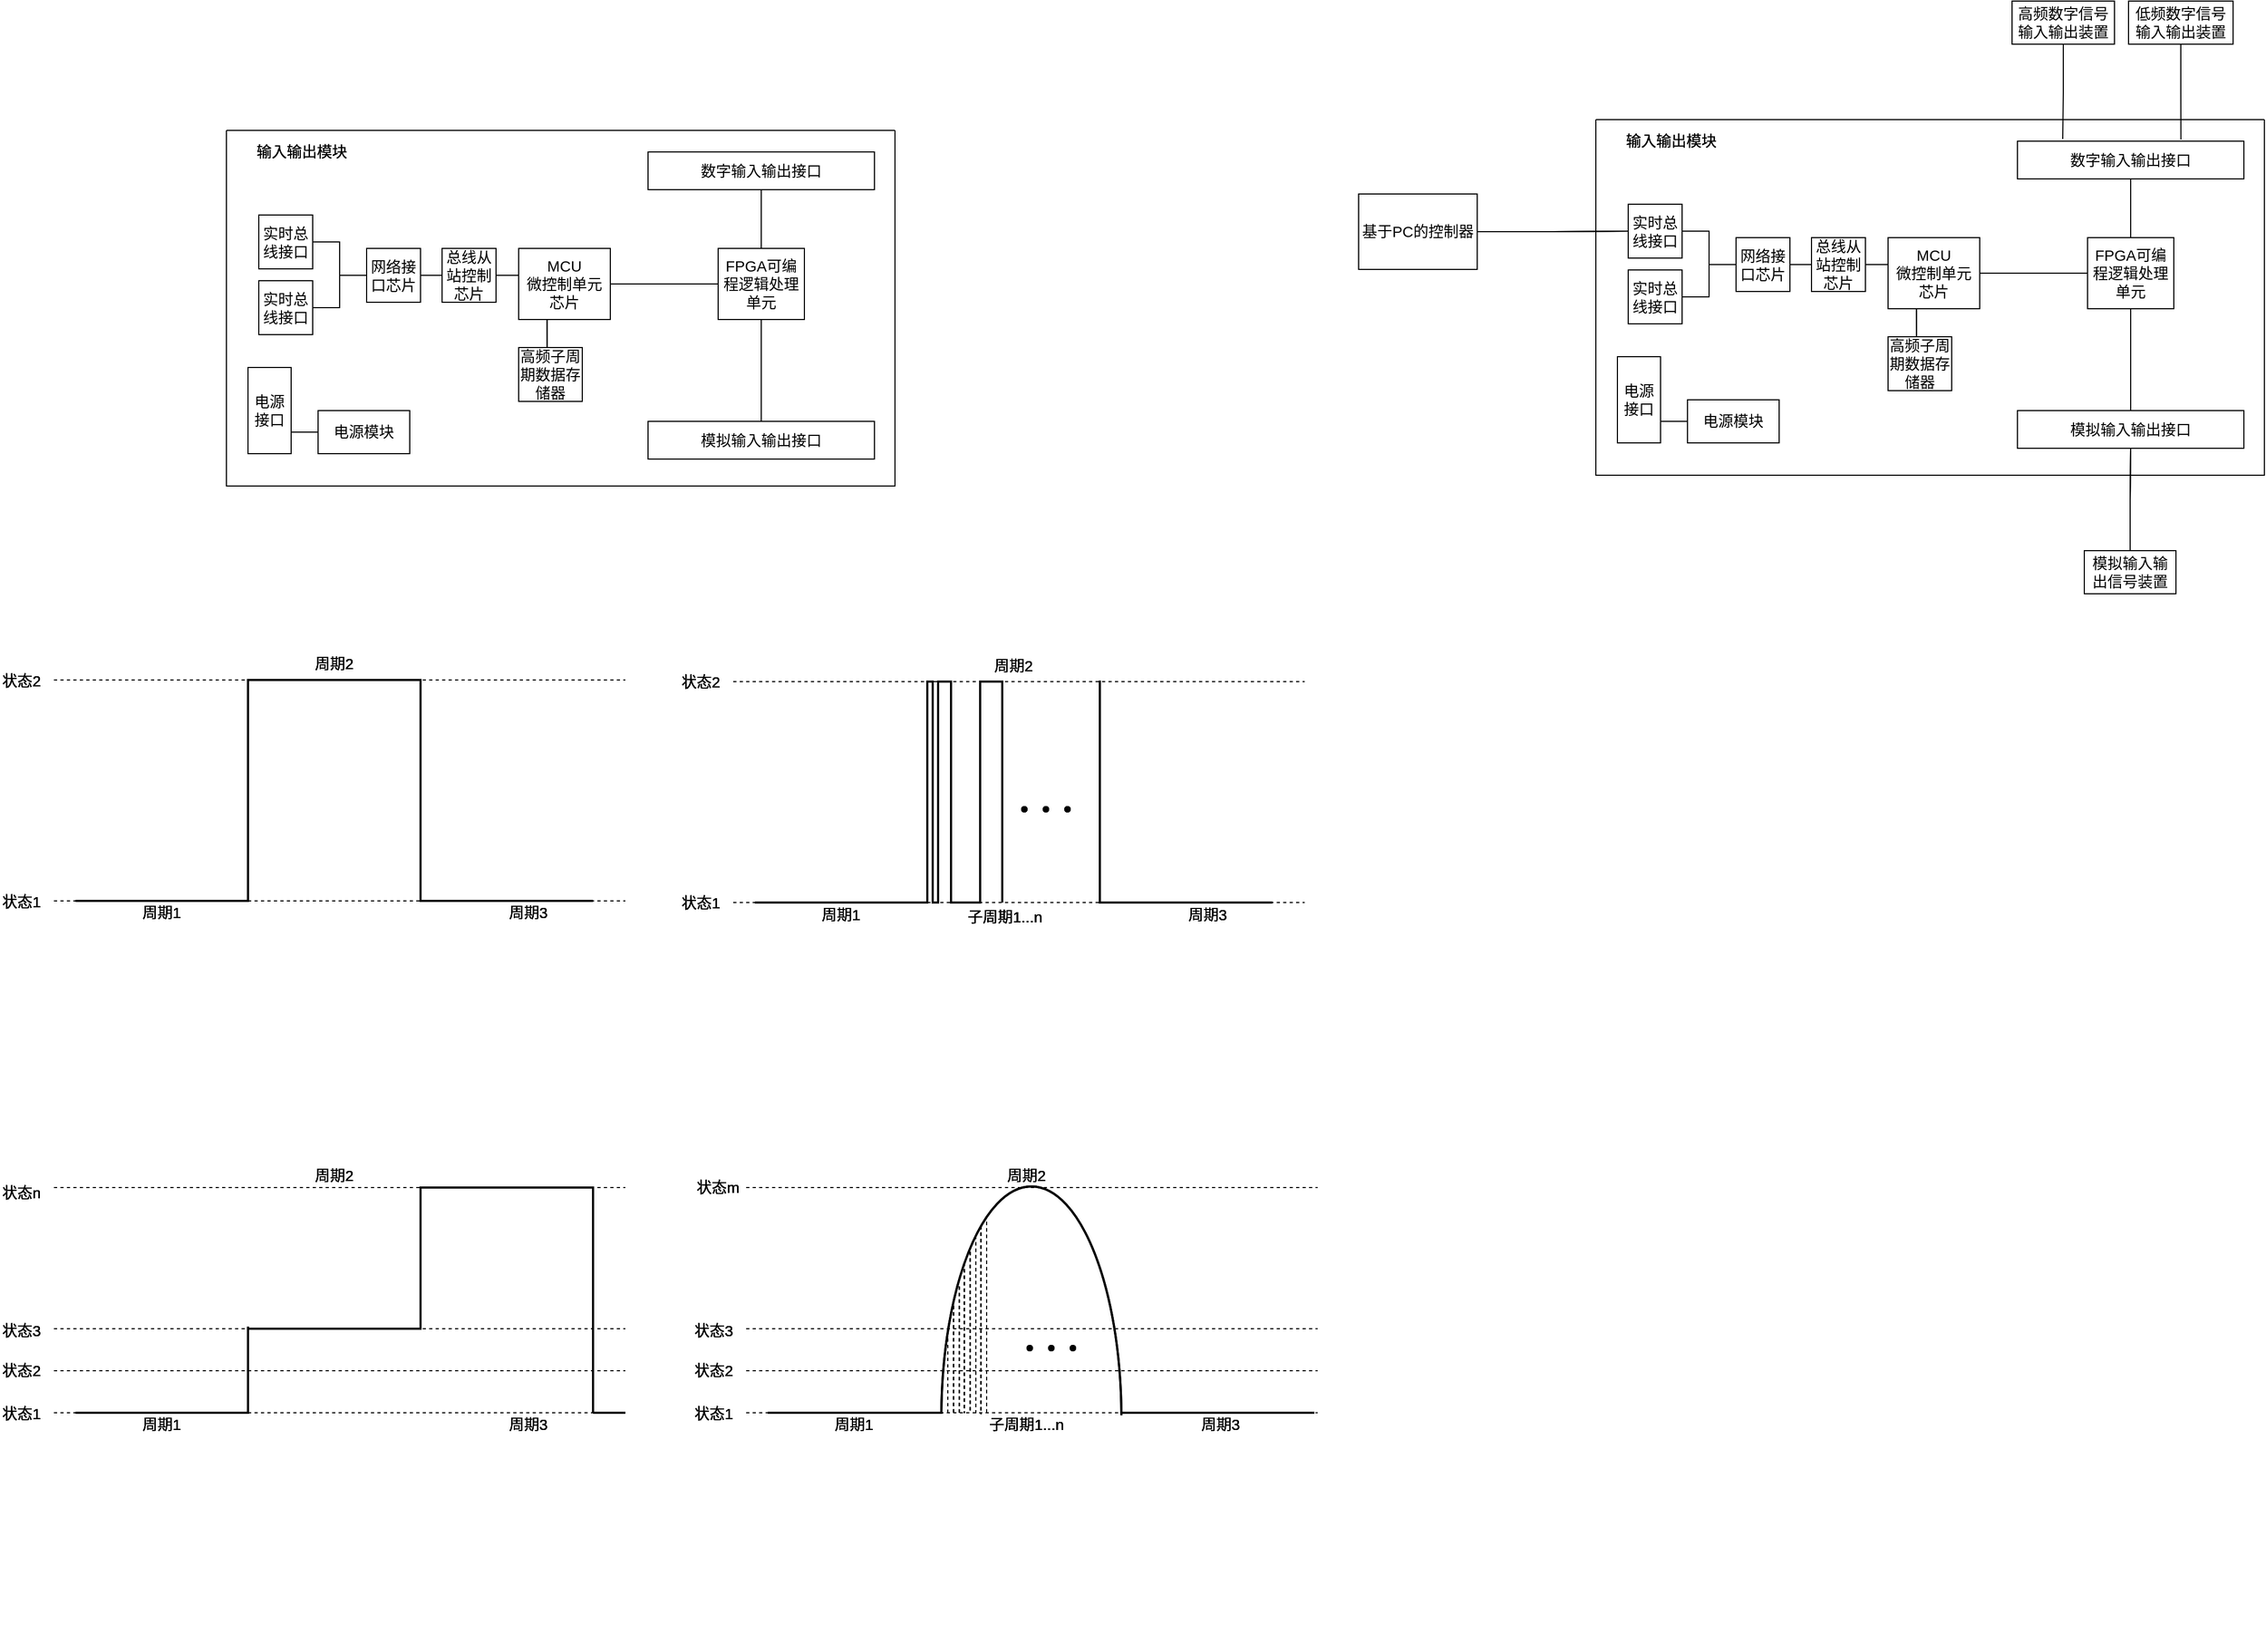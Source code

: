 <mxfile version="15.0.2" type="github">
  <diagram id="ObU5dJQl5wa7S7FLGcdt" name="Page-1">
    <mxGraphModel dx="579" dy="684" grid="1" gridSize="10" guides="1" tooltips="1" connect="1" arrows="1" fold="1" page="1" pageScale="1" pageWidth="2336" pageHeight="1654" math="0" shadow="0">
      <root>
        <mxCell id="0" />
        <mxCell id="1" parent="0" />
        <mxCell id="wLuzzO7tyQ4Eh8L9m44y-172" value="连接示例" parent="0" />
        <mxCell id="wLuzzO7tyQ4Eh8L9m44y-1" value="" style="swimlane;startSize=0;" parent="wLuzzO7tyQ4Eh8L9m44y-172" vertex="1">
          <mxGeometry x="1520" y="210" width="620" height="330" as="geometry">
            <mxRectangle x="650" y="230" width="50" height="40" as="alternateBounds" />
          </mxGeometry>
        </mxCell>
        <mxCell id="wLuzzO7tyQ4Eh8L9m44y-2" value="输入输出模块" style="text;html=1;strokeColor=none;fillColor=none;align=center;verticalAlign=middle;whiteSpace=wrap;rounded=0;fontSize=14;" parent="wLuzzO7tyQ4Eh8L9m44y-1" vertex="1">
          <mxGeometry x="20" y="10" width="100" height="20" as="geometry" />
        </mxCell>
        <mxCell id="wLuzzO7tyQ4Eh8L9m44y-35" style="edgeStyle=orthogonalEdgeStyle;rounded=0;orthogonalLoop=1;jettySize=auto;html=1;exitX=1;exitY=0.5;exitDx=0;exitDy=0;entryX=0;entryY=0.5;entryDx=0;entryDy=0;startArrow=none;startFill=0;endArrow=none;endFill=0;" parent="wLuzzO7tyQ4Eh8L9m44y-1" source="wLuzzO7tyQ4Eh8L9m44y-3" target="wLuzzO7tyQ4Eh8L9m44y-32" edge="1">
          <mxGeometry relative="1" as="geometry" />
        </mxCell>
        <mxCell id="wLuzzO7tyQ4Eh8L9m44y-3" value="实时总线接口" style="rounded=0;whiteSpace=wrap;html=1;fontSize=14;" parent="wLuzzO7tyQ4Eh8L9m44y-1" vertex="1">
          <mxGeometry x="30" y="78.5" width="50" height="50" as="geometry" />
        </mxCell>
        <mxCell id="wLuzzO7tyQ4Eh8L9m44y-36" style="edgeStyle=orthogonalEdgeStyle;rounded=0;orthogonalLoop=1;jettySize=auto;html=1;exitX=1;exitY=0.5;exitDx=0;exitDy=0;entryX=0;entryY=0.5;entryDx=0;entryDy=0;startArrow=none;startFill=0;endArrow=none;endFill=0;" parent="wLuzzO7tyQ4Eh8L9m44y-1" source="wLuzzO7tyQ4Eh8L9m44y-4" target="wLuzzO7tyQ4Eh8L9m44y-32" edge="1">
          <mxGeometry relative="1" as="geometry" />
        </mxCell>
        <mxCell id="wLuzzO7tyQ4Eh8L9m44y-4" value="实时总线接口" style="rounded=0;whiteSpace=wrap;html=1;fontSize=14;" parent="wLuzzO7tyQ4Eh8L9m44y-1" vertex="1">
          <mxGeometry x="30" y="139.5" width="50" height="50" as="geometry" />
        </mxCell>
        <mxCell id="wLuzzO7tyQ4Eh8L9m44y-6" value="" style="edgeStyle=orthogonalEdgeStyle;rounded=0;orthogonalLoop=1;jettySize=auto;html=1;fontSize=14;startArrow=none;startFill=0;fillColor=#E6E6E6;entryX=0.005;entryY=0.376;entryDx=0;entryDy=0;entryPerimeter=0;endArrow=none;endFill=0;" parent="wLuzzO7tyQ4Eh8L9m44y-1" source="wLuzzO7tyQ4Eh8L9m44y-8" target="wLuzzO7tyQ4Eh8L9m44y-10" edge="1">
          <mxGeometry relative="1" as="geometry" />
        </mxCell>
        <mxCell id="wLuzzO7tyQ4Eh8L9m44y-8" value="总线从站控制芯片" style="rounded=0;whiteSpace=wrap;html=1;fontSize=14;" parent="wLuzzO7tyQ4Eh8L9m44y-1" vertex="1">
          <mxGeometry x="200" y="109.5" width="50" height="50" as="geometry" />
        </mxCell>
        <mxCell id="wLuzzO7tyQ4Eh8L9m44y-9" style="edgeStyle=orthogonalEdgeStyle;rounded=0;orthogonalLoop=1;jettySize=auto;html=1;exitX=0.25;exitY=1;exitDx=0;exitDy=0;entryX=0.448;entryY=0.011;entryDx=0;entryDy=0;entryPerimeter=0;fontSize=14;startArrow=none;startFill=0;fillColor=#E6E6E6;endArrow=none;endFill=0;" parent="wLuzzO7tyQ4Eh8L9m44y-1" source="wLuzzO7tyQ4Eh8L9m44y-10" target="wLuzzO7tyQ4Eh8L9m44y-11" edge="1">
          <mxGeometry relative="1" as="geometry" />
        </mxCell>
        <mxCell id="wLuzzO7tyQ4Eh8L9m44y-31" style="edgeStyle=orthogonalEdgeStyle;rounded=0;orthogonalLoop=1;jettySize=auto;html=1;exitX=1;exitY=0.5;exitDx=0;exitDy=0;entryX=0;entryY=0.5;entryDx=0;entryDy=0;endArrow=none;endFill=0;" parent="wLuzzO7tyQ4Eh8L9m44y-1" source="wLuzzO7tyQ4Eh8L9m44y-10" target="wLuzzO7tyQ4Eh8L9m44y-18" edge="1">
          <mxGeometry relative="1" as="geometry" />
        </mxCell>
        <mxCell id="wLuzzO7tyQ4Eh8L9m44y-10" value="MCU&lt;br&gt;微控制单元芯片" style="rounded=0;whiteSpace=wrap;html=1;fontSize=14;" parent="wLuzzO7tyQ4Eh8L9m44y-1" vertex="1">
          <mxGeometry x="271" y="109.5" width="85" height="66" as="geometry" />
        </mxCell>
        <mxCell id="wLuzzO7tyQ4Eh8L9m44y-11" value="高频子周期数据存储器" style="rounded=0;whiteSpace=wrap;html=1;fontSize=14;" parent="wLuzzO7tyQ4Eh8L9m44y-1" vertex="1">
          <mxGeometry x="271" y="201.5" width="59" height="50" as="geometry" />
        </mxCell>
        <mxCell id="wLuzzO7tyQ4Eh8L9m44y-47" style="edgeStyle=orthogonalEdgeStyle;rounded=0;orthogonalLoop=1;jettySize=auto;html=1;exitX=0.5;exitY=0;exitDx=0;exitDy=0;startArrow=none;startFill=0;endArrow=none;endFill=0;entryX=0.5;entryY=1;entryDx=0;entryDy=0;" parent="wLuzzO7tyQ4Eh8L9m44y-1" source="wLuzzO7tyQ4Eh8L9m44y-18" target="wLuzzO7tyQ4Eh8L9m44y-13" edge="1">
          <mxGeometry relative="1" as="geometry">
            <mxPoint x="475" y="57" as="targetPoint" />
          </mxGeometry>
        </mxCell>
        <mxCell id="wLuzzO7tyQ4Eh8L9m44y-48" style="edgeStyle=orthogonalEdgeStyle;rounded=0;orthogonalLoop=1;jettySize=auto;html=1;exitX=0.5;exitY=1;exitDx=0;exitDy=0;entryX=0.5;entryY=0;entryDx=0;entryDy=0;startArrow=none;startFill=0;endArrow=none;endFill=0;" parent="wLuzzO7tyQ4Eh8L9m44y-1" source="wLuzzO7tyQ4Eh8L9m44y-18" target="wLuzzO7tyQ4Eh8L9m44y-38" edge="1">
          <mxGeometry relative="1" as="geometry" />
        </mxCell>
        <mxCell id="wLuzzO7tyQ4Eh8L9m44y-18" value="FPGA可编程逻辑处理单元" style="rounded=0;whiteSpace=wrap;html=1;fontSize=14;" parent="wLuzzO7tyQ4Eh8L9m44y-1" vertex="1">
          <mxGeometry x="456" y="109.5" width="80" height="66" as="geometry" />
        </mxCell>
        <mxCell id="wLuzzO7tyQ4Eh8L9m44y-37" style="edgeStyle=orthogonalEdgeStyle;rounded=0;orthogonalLoop=1;jettySize=auto;html=1;exitX=1;exitY=0.5;exitDx=0;exitDy=0;entryX=0;entryY=0.5;entryDx=0;entryDy=0;startArrow=none;startFill=0;endArrow=none;endFill=0;" parent="wLuzzO7tyQ4Eh8L9m44y-1" source="wLuzzO7tyQ4Eh8L9m44y-32" target="wLuzzO7tyQ4Eh8L9m44y-8" edge="1">
          <mxGeometry relative="1" as="geometry" />
        </mxCell>
        <mxCell id="wLuzzO7tyQ4Eh8L9m44y-32" value="网络接口芯片" style="rounded=0;whiteSpace=wrap;html=1;fontSize=14;" parent="wLuzzO7tyQ4Eh8L9m44y-1" vertex="1">
          <mxGeometry x="130" y="109.5" width="50" height="50" as="geometry" />
        </mxCell>
        <mxCell id="wLuzzO7tyQ4Eh8L9m44y-13" value="数字输入输出接口" style="rounded=0;whiteSpace=wrap;html=1;fontSize=14;" parent="wLuzzO7tyQ4Eh8L9m44y-1" vertex="1">
          <mxGeometry x="391" y="20" width="210" height="35" as="geometry" />
        </mxCell>
        <mxCell id="wLuzzO7tyQ4Eh8L9m44y-38" value="模拟输入输出接口" style="rounded=0;whiteSpace=wrap;html=1;fontSize=14;" parent="wLuzzO7tyQ4Eh8L9m44y-1" vertex="1">
          <mxGeometry x="391" y="270" width="210" height="35" as="geometry" />
        </mxCell>
        <mxCell id="wLuzzO7tyQ4Eh8L9m44y-42" value="电源接口" style="rounded=0;whiteSpace=wrap;html=1;fontSize=14;" parent="wLuzzO7tyQ4Eh8L9m44y-1" vertex="1">
          <mxGeometry x="20" y="220" width="40" height="80" as="geometry" />
        </mxCell>
        <mxCell id="wLuzzO7tyQ4Eh8L9m44y-44" style="edgeStyle=orthogonalEdgeStyle;rounded=0;orthogonalLoop=1;jettySize=auto;html=1;exitX=0;exitY=0.5;exitDx=0;exitDy=0;entryX=1;entryY=0.75;entryDx=0;entryDy=0;startArrow=none;startFill=0;endArrow=none;endFill=0;" parent="wLuzzO7tyQ4Eh8L9m44y-1" source="wLuzzO7tyQ4Eh8L9m44y-43" target="wLuzzO7tyQ4Eh8L9m44y-42" edge="1">
          <mxGeometry relative="1" as="geometry" />
        </mxCell>
        <mxCell id="wLuzzO7tyQ4Eh8L9m44y-43" value="电源模块" style="rounded=0;whiteSpace=wrap;html=1;fontSize=14;" parent="wLuzzO7tyQ4Eh8L9m44y-1" vertex="1">
          <mxGeometry x="85" y="260" width="85" height="40" as="geometry" />
        </mxCell>
        <mxCell id="wLuzzO7tyQ4Eh8L9m44y-50" value="数字高频输入输出装置" style="rounded=0;whiteSpace=wrap;html=1;fontSize=14;" parent="wLuzzO7tyQ4Eh8L9m44y-172" vertex="1">
          <mxGeometry x="1910" y="100" width="85" height="40" as="geometry" />
        </mxCell>
        <mxCell id="wLuzzO7tyQ4Eh8L9m44y-51" value="数字低频输入输出装置" style="rounded=0;whiteSpace=wrap;html=1;fontSize=14;" parent="wLuzzO7tyQ4Eh8L9m44y-172" vertex="1">
          <mxGeometry x="2020" y="100" width="85" height="40" as="geometry" />
        </mxCell>
        <mxCell id="wLuzzO7tyQ4Eh8L9m44y-55" style="edgeStyle=orthogonalEdgeStyle;rounded=0;orthogonalLoop=1;jettySize=auto;html=1;exitX=0.5;exitY=0;exitDx=0;exitDy=0;entryX=0.5;entryY=1;entryDx=0;entryDy=0;startArrow=none;startFill=0;endArrow=none;endFill=0;" parent="wLuzzO7tyQ4Eh8L9m44y-172" source="wLuzzO7tyQ4Eh8L9m44y-54" target="wLuzzO7tyQ4Eh8L9m44y-38" edge="1">
          <mxGeometry relative="1" as="geometry" />
        </mxCell>
        <mxCell id="wLuzzO7tyQ4Eh8L9m44y-54" value="模拟输入输出信号装置" style="rounded=0;whiteSpace=wrap;html=1;fontSize=14;" parent="wLuzzO7tyQ4Eh8L9m44y-172" vertex="1">
          <mxGeometry x="1973" y="610" width="85" height="40" as="geometry" />
        </mxCell>
        <mxCell id="wLuzzO7tyQ4Eh8L9m44y-79" style="edgeStyle=orthogonalEdgeStyle;rounded=0;orthogonalLoop=1;jettySize=auto;html=1;exitX=1;exitY=0.5;exitDx=0;exitDy=0;entryX=0;entryY=0.5;entryDx=0;entryDy=0;startArrow=none;startFill=0;endArrow=none;endFill=0;" parent="wLuzzO7tyQ4Eh8L9m44y-172" source="wLuzzO7tyQ4Eh8L9m44y-78" target="wLuzzO7tyQ4Eh8L9m44y-3" edge="1">
          <mxGeometry relative="1" as="geometry" />
        </mxCell>
        <mxCell id="wLuzzO7tyQ4Eh8L9m44y-78" value="基于PC的控制器" style="rounded=0;whiteSpace=wrap;html=1;fontSize=14;" parent="wLuzzO7tyQ4Eh8L9m44y-172" vertex="1">
          <mxGeometry x="1300" y="279" width="110" height="70" as="geometry" />
        </mxCell>
        <mxCell id="wLuzzO7tyQ4Eh8L9m44y-173" value="" style="swimlane;startSize=0;" parent="wLuzzO7tyQ4Eh8L9m44y-172" vertex="1">
          <mxGeometry x="1520" y="210" width="620" height="330" as="geometry">
            <mxRectangle x="650" y="230" width="50" height="40" as="alternateBounds" />
          </mxGeometry>
        </mxCell>
        <mxCell id="wLuzzO7tyQ4Eh8L9m44y-174" value="输入输出模块" style="text;html=1;strokeColor=none;fillColor=none;align=center;verticalAlign=middle;whiteSpace=wrap;rounded=0;fontSize=14;" parent="wLuzzO7tyQ4Eh8L9m44y-173" vertex="1">
          <mxGeometry x="20" y="10" width="100" height="20" as="geometry" />
        </mxCell>
        <mxCell id="wLuzzO7tyQ4Eh8L9m44y-175" style="edgeStyle=orthogonalEdgeStyle;rounded=0;orthogonalLoop=1;jettySize=auto;html=1;exitX=1;exitY=0.5;exitDx=0;exitDy=0;entryX=0;entryY=0.5;entryDx=0;entryDy=0;startArrow=none;startFill=0;endArrow=none;endFill=0;" parent="wLuzzO7tyQ4Eh8L9m44y-173" source="wLuzzO7tyQ4Eh8L9m44y-176" target="wLuzzO7tyQ4Eh8L9m44y-189" edge="1">
          <mxGeometry relative="1" as="geometry" />
        </mxCell>
        <mxCell id="wLuzzO7tyQ4Eh8L9m44y-176" value="实时总线接口" style="rounded=0;whiteSpace=wrap;html=1;fontSize=14;" parent="wLuzzO7tyQ4Eh8L9m44y-173" vertex="1">
          <mxGeometry x="30" y="78.5" width="50" height="50" as="geometry" />
        </mxCell>
        <mxCell id="wLuzzO7tyQ4Eh8L9m44y-177" style="edgeStyle=orthogonalEdgeStyle;rounded=0;orthogonalLoop=1;jettySize=auto;html=1;exitX=1;exitY=0.5;exitDx=0;exitDy=0;entryX=0;entryY=0.5;entryDx=0;entryDy=0;startArrow=none;startFill=0;endArrow=none;endFill=0;" parent="wLuzzO7tyQ4Eh8L9m44y-173" source="wLuzzO7tyQ4Eh8L9m44y-178" target="wLuzzO7tyQ4Eh8L9m44y-189" edge="1">
          <mxGeometry relative="1" as="geometry" />
        </mxCell>
        <mxCell id="wLuzzO7tyQ4Eh8L9m44y-178" value="实时总线接口" style="rounded=0;whiteSpace=wrap;html=1;fontSize=14;" parent="wLuzzO7tyQ4Eh8L9m44y-173" vertex="1">
          <mxGeometry x="30" y="139.5" width="50" height="50" as="geometry" />
        </mxCell>
        <mxCell id="wLuzzO7tyQ4Eh8L9m44y-179" value="" style="edgeStyle=orthogonalEdgeStyle;rounded=0;orthogonalLoop=1;jettySize=auto;html=1;fontSize=14;startArrow=none;startFill=0;fillColor=#E6E6E6;entryX=0.005;entryY=0.376;entryDx=0;entryDy=0;entryPerimeter=0;endArrow=none;endFill=0;" parent="wLuzzO7tyQ4Eh8L9m44y-173" source="wLuzzO7tyQ4Eh8L9m44y-180" target="wLuzzO7tyQ4Eh8L9m44y-183" edge="1">
          <mxGeometry relative="1" as="geometry" />
        </mxCell>
        <mxCell id="wLuzzO7tyQ4Eh8L9m44y-180" value="总线从站控制芯片" style="rounded=0;whiteSpace=wrap;html=1;fontSize=14;" parent="wLuzzO7tyQ4Eh8L9m44y-173" vertex="1">
          <mxGeometry x="200" y="109.5" width="50" height="50" as="geometry" />
        </mxCell>
        <mxCell id="wLuzzO7tyQ4Eh8L9m44y-181" style="edgeStyle=orthogonalEdgeStyle;rounded=0;orthogonalLoop=1;jettySize=auto;html=1;exitX=0.25;exitY=1;exitDx=0;exitDy=0;entryX=0.448;entryY=0.011;entryDx=0;entryDy=0;entryPerimeter=0;fontSize=14;startArrow=none;startFill=0;fillColor=#E6E6E6;endArrow=none;endFill=0;" parent="wLuzzO7tyQ4Eh8L9m44y-173" source="wLuzzO7tyQ4Eh8L9m44y-183" target="wLuzzO7tyQ4Eh8L9m44y-184" edge="1">
          <mxGeometry relative="1" as="geometry" />
        </mxCell>
        <mxCell id="wLuzzO7tyQ4Eh8L9m44y-182" style="edgeStyle=orthogonalEdgeStyle;rounded=0;orthogonalLoop=1;jettySize=auto;html=1;exitX=1;exitY=0.5;exitDx=0;exitDy=0;entryX=0;entryY=0.5;entryDx=0;entryDy=0;endArrow=none;endFill=0;" parent="wLuzzO7tyQ4Eh8L9m44y-173" source="wLuzzO7tyQ4Eh8L9m44y-183" target="wLuzzO7tyQ4Eh8L9m44y-187" edge="1">
          <mxGeometry relative="1" as="geometry" />
        </mxCell>
        <mxCell id="wLuzzO7tyQ4Eh8L9m44y-183" value="MCU&lt;br&gt;微控制单元芯片" style="rounded=0;whiteSpace=wrap;html=1;fontSize=14;" parent="wLuzzO7tyQ4Eh8L9m44y-173" vertex="1">
          <mxGeometry x="271" y="109.5" width="85" height="66" as="geometry" />
        </mxCell>
        <mxCell id="wLuzzO7tyQ4Eh8L9m44y-184" value="高频子周期数据存储器" style="rounded=0;whiteSpace=wrap;html=1;fontSize=14;" parent="wLuzzO7tyQ4Eh8L9m44y-173" vertex="1">
          <mxGeometry x="271" y="201.5" width="59" height="50" as="geometry" />
        </mxCell>
        <mxCell id="wLuzzO7tyQ4Eh8L9m44y-185" style="edgeStyle=orthogonalEdgeStyle;rounded=0;orthogonalLoop=1;jettySize=auto;html=1;exitX=0.5;exitY=0;exitDx=0;exitDy=0;startArrow=none;startFill=0;endArrow=none;endFill=0;entryX=0.5;entryY=1;entryDx=0;entryDy=0;" parent="wLuzzO7tyQ4Eh8L9m44y-173" source="wLuzzO7tyQ4Eh8L9m44y-187" target="wLuzzO7tyQ4Eh8L9m44y-190" edge="1">
          <mxGeometry relative="1" as="geometry">
            <mxPoint x="475" y="57" as="targetPoint" />
          </mxGeometry>
        </mxCell>
        <mxCell id="wLuzzO7tyQ4Eh8L9m44y-186" style="edgeStyle=orthogonalEdgeStyle;rounded=0;orthogonalLoop=1;jettySize=auto;html=1;exitX=0.5;exitY=1;exitDx=0;exitDy=0;entryX=0.5;entryY=0;entryDx=0;entryDy=0;startArrow=none;startFill=0;endArrow=none;endFill=0;" parent="wLuzzO7tyQ4Eh8L9m44y-173" source="wLuzzO7tyQ4Eh8L9m44y-187" target="wLuzzO7tyQ4Eh8L9m44y-191" edge="1">
          <mxGeometry relative="1" as="geometry" />
        </mxCell>
        <mxCell id="wLuzzO7tyQ4Eh8L9m44y-187" value="FPGA可编程逻辑处理单元" style="rounded=0;whiteSpace=wrap;html=1;fontSize=14;" parent="wLuzzO7tyQ4Eh8L9m44y-173" vertex="1">
          <mxGeometry x="456" y="109.5" width="80" height="66" as="geometry" />
        </mxCell>
        <mxCell id="wLuzzO7tyQ4Eh8L9m44y-188" style="edgeStyle=orthogonalEdgeStyle;rounded=0;orthogonalLoop=1;jettySize=auto;html=1;exitX=1;exitY=0.5;exitDx=0;exitDy=0;entryX=0;entryY=0.5;entryDx=0;entryDy=0;startArrow=none;startFill=0;endArrow=none;endFill=0;" parent="wLuzzO7tyQ4Eh8L9m44y-173" source="wLuzzO7tyQ4Eh8L9m44y-189" target="wLuzzO7tyQ4Eh8L9m44y-180" edge="1">
          <mxGeometry relative="1" as="geometry" />
        </mxCell>
        <mxCell id="wLuzzO7tyQ4Eh8L9m44y-189" value="网络接口芯片" style="rounded=0;whiteSpace=wrap;html=1;fontSize=14;" parent="wLuzzO7tyQ4Eh8L9m44y-173" vertex="1">
          <mxGeometry x="130" y="109.5" width="50" height="50" as="geometry" />
        </mxCell>
        <mxCell id="wLuzzO7tyQ4Eh8L9m44y-190" value="数字输入输出接口" style="rounded=0;whiteSpace=wrap;html=1;fontSize=14;" parent="wLuzzO7tyQ4Eh8L9m44y-173" vertex="1">
          <mxGeometry x="391" y="20" width="210" height="35" as="geometry" />
        </mxCell>
        <mxCell id="wLuzzO7tyQ4Eh8L9m44y-191" value="模拟输入输出接口" style="rounded=0;whiteSpace=wrap;html=1;fontSize=14;" parent="wLuzzO7tyQ4Eh8L9m44y-173" vertex="1">
          <mxGeometry x="391" y="270" width="210" height="35" as="geometry" />
        </mxCell>
        <mxCell id="wLuzzO7tyQ4Eh8L9m44y-192" value="电源接口" style="rounded=0;whiteSpace=wrap;html=1;fontSize=14;" parent="wLuzzO7tyQ4Eh8L9m44y-173" vertex="1">
          <mxGeometry x="20" y="220" width="40" height="80" as="geometry" />
        </mxCell>
        <mxCell id="wLuzzO7tyQ4Eh8L9m44y-193" style="edgeStyle=orthogonalEdgeStyle;rounded=0;orthogonalLoop=1;jettySize=auto;html=1;exitX=0;exitY=0.5;exitDx=0;exitDy=0;entryX=1;entryY=0.75;entryDx=0;entryDy=0;startArrow=none;startFill=0;endArrow=none;endFill=0;" parent="wLuzzO7tyQ4Eh8L9m44y-173" source="wLuzzO7tyQ4Eh8L9m44y-194" target="wLuzzO7tyQ4Eh8L9m44y-192" edge="1">
          <mxGeometry relative="1" as="geometry" />
        </mxCell>
        <mxCell id="wLuzzO7tyQ4Eh8L9m44y-194" value="电源模块" style="rounded=0;whiteSpace=wrap;html=1;fontSize=14;" parent="wLuzzO7tyQ4Eh8L9m44y-173" vertex="1">
          <mxGeometry x="85" y="260" width="85" height="40" as="geometry" />
        </mxCell>
        <mxCell id="wLuzzO7tyQ4Eh8L9m44y-196" value="数字高频输入输出装置" style="rounded=0;whiteSpace=wrap;html=1;fontSize=14;" parent="wLuzzO7tyQ4Eh8L9m44y-172" vertex="1">
          <mxGeometry x="1910" y="100" width="85" height="40" as="geometry" />
        </mxCell>
        <mxCell id="wLuzzO7tyQ4Eh8L9m44y-198" value="数字低频输入输出装置" style="rounded=0;whiteSpace=wrap;html=1;fontSize=14;" parent="wLuzzO7tyQ4Eh8L9m44y-172" vertex="1">
          <mxGeometry x="2020" y="100" width="85" height="40" as="geometry" />
        </mxCell>
        <mxCell id="wLuzzO7tyQ4Eh8L9m44y-199" style="edgeStyle=orthogonalEdgeStyle;rounded=0;orthogonalLoop=1;jettySize=auto;html=1;exitX=0.5;exitY=0;exitDx=0;exitDy=0;entryX=0.5;entryY=1;entryDx=0;entryDy=0;startArrow=none;startFill=0;endArrow=none;endFill=0;" parent="wLuzzO7tyQ4Eh8L9m44y-172" source="wLuzzO7tyQ4Eh8L9m44y-200" target="wLuzzO7tyQ4Eh8L9m44y-191" edge="1">
          <mxGeometry relative="1" as="geometry" />
        </mxCell>
        <mxCell id="wLuzzO7tyQ4Eh8L9m44y-200" value="模拟输入输出信号装置" style="rounded=0;whiteSpace=wrap;html=1;fontSize=14;" parent="wLuzzO7tyQ4Eh8L9m44y-172" vertex="1">
          <mxGeometry x="1973" y="610" width="85" height="40" as="geometry" />
        </mxCell>
        <mxCell id="wLuzzO7tyQ4Eh8L9m44y-223" style="edgeStyle=orthogonalEdgeStyle;rounded=0;orthogonalLoop=1;jettySize=auto;html=1;exitX=1;exitY=0.5;exitDx=0;exitDy=0;entryX=0;entryY=0.5;entryDx=0;entryDy=0;startArrow=none;startFill=0;endArrow=none;endFill=0;" parent="wLuzzO7tyQ4Eh8L9m44y-172" source="wLuzzO7tyQ4Eh8L9m44y-224" target="wLuzzO7tyQ4Eh8L9m44y-176" edge="1">
          <mxGeometry relative="1" as="geometry" />
        </mxCell>
        <mxCell id="wLuzzO7tyQ4Eh8L9m44y-224" value="基于PC的控制器" style="rounded=0;whiteSpace=wrap;html=1;fontSize=14;" parent="wLuzzO7tyQ4Eh8L9m44y-172" vertex="1">
          <mxGeometry x="1300" y="279" width="110" height="70" as="geometry" />
        </mxCell>
        <mxCell id="wLuzzO7tyQ4Eh8L9m44y-309" value="" style="swimlane;startSize=0;" parent="wLuzzO7tyQ4Eh8L9m44y-172" vertex="1">
          <mxGeometry x="1520" y="210" width="620" height="330" as="geometry">
            <mxRectangle x="650" y="230" width="50" height="40" as="alternateBounds" />
          </mxGeometry>
        </mxCell>
        <mxCell id="wLuzzO7tyQ4Eh8L9m44y-310" value="输入输出模块" style="text;html=1;strokeColor=none;fillColor=none;align=center;verticalAlign=middle;whiteSpace=wrap;rounded=0;fontSize=14;" parent="wLuzzO7tyQ4Eh8L9m44y-309" vertex="1">
          <mxGeometry x="20" y="10" width="100" height="20" as="geometry" />
        </mxCell>
        <mxCell id="wLuzzO7tyQ4Eh8L9m44y-311" style="edgeStyle=orthogonalEdgeStyle;rounded=0;orthogonalLoop=1;jettySize=auto;html=1;exitX=1;exitY=0.5;exitDx=0;exitDy=0;entryX=0;entryY=0.5;entryDx=0;entryDy=0;startArrow=none;startFill=0;endArrow=none;endFill=0;" parent="wLuzzO7tyQ4Eh8L9m44y-309" source="wLuzzO7tyQ4Eh8L9m44y-312" target="wLuzzO7tyQ4Eh8L9m44y-325" edge="1">
          <mxGeometry relative="1" as="geometry" />
        </mxCell>
        <mxCell id="wLuzzO7tyQ4Eh8L9m44y-312" value="实时总线接口" style="rounded=0;whiteSpace=wrap;html=1;fontSize=14;" parent="wLuzzO7tyQ4Eh8L9m44y-309" vertex="1">
          <mxGeometry x="30" y="78.5" width="50" height="50" as="geometry" />
        </mxCell>
        <mxCell id="wLuzzO7tyQ4Eh8L9m44y-313" style="edgeStyle=orthogonalEdgeStyle;rounded=0;orthogonalLoop=1;jettySize=auto;html=1;exitX=1;exitY=0.5;exitDx=0;exitDy=0;entryX=0;entryY=0.5;entryDx=0;entryDy=0;startArrow=none;startFill=0;endArrow=none;endFill=0;" parent="wLuzzO7tyQ4Eh8L9m44y-309" source="wLuzzO7tyQ4Eh8L9m44y-314" target="wLuzzO7tyQ4Eh8L9m44y-325" edge="1">
          <mxGeometry relative="1" as="geometry" />
        </mxCell>
        <mxCell id="wLuzzO7tyQ4Eh8L9m44y-314" value="实时总线接口" style="rounded=0;whiteSpace=wrap;html=1;fontSize=14;" parent="wLuzzO7tyQ4Eh8L9m44y-309" vertex="1">
          <mxGeometry x="30" y="139.5" width="50" height="50" as="geometry" />
        </mxCell>
        <mxCell id="wLuzzO7tyQ4Eh8L9m44y-315" value="" style="edgeStyle=orthogonalEdgeStyle;rounded=0;orthogonalLoop=1;jettySize=auto;html=1;fontSize=14;startArrow=none;startFill=0;fillColor=#E6E6E6;entryX=0.005;entryY=0.376;entryDx=0;entryDy=0;entryPerimeter=0;endArrow=none;endFill=0;" parent="wLuzzO7tyQ4Eh8L9m44y-309" source="wLuzzO7tyQ4Eh8L9m44y-316" target="wLuzzO7tyQ4Eh8L9m44y-319" edge="1">
          <mxGeometry relative="1" as="geometry" />
        </mxCell>
        <mxCell id="wLuzzO7tyQ4Eh8L9m44y-316" value="总线从站控制芯片" style="rounded=0;whiteSpace=wrap;html=1;fontSize=14;" parent="wLuzzO7tyQ4Eh8L9m44y-309" vertex="1">
          <mxGeometry x="200" y="109.5" width="50" height="50" as="geometry" />
        </mxCell>
        <mxCell id="wLuzzO7tyQ4Eh8L9m44y-317" style="edgeStyle=orthogonalEdgeStyle;rounded=0;orthogonalLoop=1;jettySize=auto;html=1;exitX=0.25;exitY=1;exitDx=0;exitDy=0;entryX=0.448;entryY=0.011;entryDx=0;entryDy=0;entryPerimeter=0;fontSize=14;startArrow=none;startFill=0;fillColor=#E6E6E6;endArrow=none;endFill=0;" parent="wLuzzO7tyQ4Eh8L9m44y-309" source="wLuzzO7tyQ4Eh8L9m44y-319" target="wLuzzO7tyQ4Eh8L9m44y-320" edge="1">
          <mxGeometry relative="1" as="geometry" />
        </mxCell>
        <mxCell id="wLuzzO7tyQ4Eh8L9m44y-318" style="edgeStyle=orthogonalEdgeStyle;rounded=0;orthogonalLoop=1;jettySize=auto;html=1;exitX=1;exitY=0.5;exitDx=0;exitDy=0;entryX=0;entryY=0.5;entryDx=0;entryDy=0;endArrow=none;endFill=0;" parent="wLuzzO7tyQ4Eh8L9m44y-309" source="wLuzzO7tyQ4Eh8L9m44y-319" target="wLuzzO7tyQ4Eh8L9m44y-323" edge="1">
          <mxGeometry relative="1" as="geometry" />
        </mxCell>
        <mxCell id="wLuzzO7tyQ4Eh8L9m44y-319" value="MCU&lt;br&gt;微控制单元芯片" style="rounded=0;whiteSpace=wrap;html=1;fontSize=14;" parent="wLuzzO7tyQ4Eh8L9m44y-309" vertex="1">
          <mxGeometry x="271" y="109.5" width="85" height="66" as="geometry" />
        </mxCell>
        <mxCell id="wLuzzO7tyQ4Eh8L9m44y-320" value="高频子周期数据存储器" style="rounded=0;whiteSpace=wrap;html=1;fontSize=14;" parent="wLuzzO7tyQ4Eh8L9m44y-309" vertex="1">
          <mxGeometry x="271" y="201.5" width="59" height="50" as="geometry" />
        </mxCell>
        <mxCell id="wLuzzO7tyQ4Eh8L9m44y-321" style="edgeStyle=orthogonalEdgeStyle;rounded=0;orthogonalLoop=1;jettySize=auto;html=1;exitX=0.5;exitY=0;exitDx=0;exitDy=0;startArrow=none;startFill=0;endArrow=none;endFill=0;entryX=0.5;entryY=1;entryDx=0;entryDy=0;" parent="wLuzzO7tyQ4Eh8L9m44y-309" source="wLuzzO7tyQ4Eh8L9m44y-323" target="wLuzzO7tyQ4Eh8L9m44y-326" edge="1">
          <mxGeometry relative="1" as="geometry">
            <mxPoint x="475" y="57" as="targetPoint" />
          </mxGeometry>
        </mxCell>
        <mxCell id="wLuzzO7tyQ4Eh8L9m44y-322" style="edgeStyle=orthogonalEdgeStyle;rounded=0;orthogonalLoop=1;jettySize=auto;html=1;exitX=0.5;exitY=1;exitDx=0;exitDy=0;entryX=0.5;entryY=0;entryDx=0;entryDy=0;startArrow=none;startFill=0;endArrow=none;endFill=0;" parent="wLuzzO7tyQ4Eh8L9m44y-309" source="wLuzzO7tyQ4Eh8L9m44y-323" target="wLuzzO7tyQ4Eh8L9m44y-327" edge="1">
          <mxGeometry relative="1" as="geometry" />
        </mxCell>
        <mxCell id="wLuzzO7tyQ4Eh8L9m44y-323" value="FPGA可编程逻辑处理单元" style="rounded=0;whiteSpace=wrap;html=1;fontSize=14;" parent="wLuzzO7tyQ4Eh8L9m44y-309" vertex="1">
          <mxGeometry x="456" y="109.5" width="80" height="66" as="geometry" />
        </mxCell>
        <mxCell id="wLuzzO7tyQ4Eh8L9m44y-324" style="edgeStyle=orthogonalEdgeStyle;rounded=0;orthogonalLoop=1;jettySize=auto;html=1;exitX=1;exitY=0.5;exitDx=0;exitDy=0;entryX=0;entryY=0.5;entryDx=0;entryDy=0;startArrow=none;startFill=0;endArrow=none;endFill=0;" parent="wLuzzO7tyQ4Eh8L9m44y-309" source="wLuzzO7tyQ4Eh8L9m44y-325" target="wLuzzO7tyQ4Eh8L9m44y-316" edge="1">
          <mxGeometry relative="1" as="geometry" />
        </mxCell>
        <mxCell id="wLuzzO7tyQ4Eh8L9m44y-325" value="网络接口芯片" style="rounded=0;whiteSpace=wrap;html=1;fontSize=14;" parent="wLuzzO7tyQ4Eh8L9m44y-309" vertex="1">
          <mxGeometry x="130" y="109.5" width="50" height="50" as="geometry" />
        </mxCell>
        <mxCell id="wLuzzO7tyQ4Eh8L9m44y-326" value="数字输入输出接口" style="rounded=0;whiteSpace=wrap;html=1;fontSize=14;" parent="wLuzzO7tyQ4Eh8L9m44y-309" vertex="1">
          <mxGeometry x="391" y="20" width="210" height="35" as="geometry" />
        </mxCell>
        <mxCell id="wLuzzO7tyQ4Eh8L9m44y-327" value="模拟输入输出接口" style="rounded=0;whiteSpace=wrap;html=1;fontSize=14;" parent="wLuzzO7tyQ4Eh8L9m44y-309" vertex="1">
          <mxGeometry x="391" y="270" width="210" height="35" as="geometry" />
        </mxCell>
        <mxCell id="wLuzzO7tyQ4Eh8L9m44y-328" value="电源接口" style="rounded=0;whiteSpace=wrap;html=1;fontSize=14;" parent="wLuzzO7tyQ4Eh8L9m44y-309" vertex="1">
          <mxGeometry x="20" y="220" width="40" height="80" as="geometry" />
        </mxCell>
        <mxCell id="wLuzzO7tyQ4Eh8L9m44y-329" style="edgeStyle=orthogonalEdgeStyle;rounded=0;orthogonalLoop=1;jettySize=auto;html=1;exitX=0;exitY=0.5;exitDx=0;exitDy=0;entryX=1;entryY=0.75;entryDx=0;entryDy=0;startArrow=none;startFill=0;endArrow=none;endFill=0;" parent="wLuzzO7tyQ4Eh8L9m44y-309" source="wLuzzO7tyQ4Eh8L9m44y-330" target="wLuzzO7tyQ4Eh8L9m44y-328" edge="1">
          <mxGeometry relative="1" as="geometry" />
        </mxCell>
        <mxCell id="wLuzzO7tyQ4Eh8L9m44y-330" value="电源模块" style="rounded=0;whiteSpace=wrap;html=1;fontSize=14;" parent="wLuzzO7tyQ4Eh8L9m44y-309" vertex="1">
          <mxGeometry x="85" y="260" width="85" height="40" as="geometry" />
        </mxCell>
        <mxCell id="wLuzzO7tyQ4Eh8L9m44y-331" style="edgeStyle=orthogonalEdgeStyle;rounded=0;orthogonalLoop=1;jettySize=auto;html=1;exitX=0.5;exitY=1;exitDx=0;exitDy=0;entryX=0.2;entryY=-0.057;entryDx=0;entryDy=0;entryPerimeter=0;startArrow=none;startFill=0;endArrow=none;endFill=0;" parent="wLuzzO7tyQ4Eh8L9m44y-172" source="wLuzzO7tyQ4Eh8L9m44y-332" target="wLuzzO7tyQ4Eh8L9m44y-326" edge="1">
          <mxGeometry relative="1" as="geometry" />
        </mxCell>
        <mxCell id="wLuzzO7tyQ4Eh8L9m44y-332" value="高频数字信号输入输出装置" style="rounded=0;whiteSpace=wrap;html=1;fontSize=14;" parent="wLuzzO7tyQ4Eh8L9m44y-172" vertex="1">
          <mxGeometry x="1906" y="100" width="95" height="40" as="geometry" />
        </mxCell>
        <mxCell id="wLuzzO7tyQ4Eh8L9m44y-333" style="edgeStyle=orthogonalEdgeStyle;rounded=0;orthogonalLoop=1;jettySize=auto;html=1;exitX=0.5;exitY=1;exitDx=0;exitDy=0;entryX=0.722;entryY=-0.042;entryDx=0;entryDy=0;entryPerimeter=0;startArrow=none;startFill=0;endArrow=none;endFill=0;" parent="wLuzzO7tyQ4Eh8L9m44y-172" source="wLuzzO7tyQ4Eh8L9m44y-334" target="wLuzzO7tyQ4Eh8L9m44y-326" edge="1">
          <mxGeometry relative="1" as="geometry" />
        </mxCell>
        <mxCell id="wLuzzO7tyQ4Eh8L9m44y-334" value="低频数字信号输入输出装置" style="rounded=0;whiteSpace=wrap;html=1;fontSize=14;" parent="wLuzzO7tyQ4Eh8L9m44y-172" vertex="1">
          <mxGeometry x="2014" y="100" width="97" height="40" as="geometry" />
        </mxCell>
        <mxCell id="wLuzzO7tyQ4Eh8L9m44y-335" style="edgeStyle=orthogonalEdgeStyle;rounded=0;orthogonalLoop=1;jettySize=auto;html=1;exitX=0.5;exitY=0;exitDx=0;exitDy=0;entryX=0.5;entryY=1;entryDx=0;entryDy=0;startArrow=none;startFill=0;endArrow=none;endFill=0;" parent="wLuzzO7tyQ4Eh8L9m44y-172" source="wLuzzO7tyQ4Eh8L9m44y-336" target="wLuzzO7tyQ4Eh8L9m44y-327" edge="1">
          <mxGeometry relative="1" as="geometry" />
        </mxCell>
        <mxCell id="wLuzzO7tyQ4Eh8L9m44y-336" value="模拟输入输出信号装置" style="rounded=0;whiteSpace=wrap;html=1;fontSize=14;" parent="wLuzzO7tyQ4Eh8L9m44y-172" vertex="1">
          <mxGeometry x="1973" y="610" width="85" height="40" as="geometry" />
        </mxCell>
        <mxCell id="wLuzzO7tyQ4Eh8L9m44y-359" style="edgeStyle=orthogonalEdgeStyle;rounded=0;orthogonalLoop=1;jettySize=auto;html=1;exitX=1;exitY=0.5;exitDx=0;exitDy=0;entryX=0;entryY=0.5;entryDx=0;entryDy=0;startArrow=none;startFill=0;endArrow=none;endFill=0;" parent="wLuzzO7tyQ4Eh8L9m44y-172" source="wLuzzO7tyQ4Eh8L9m44y-360" target="wLuzzO7tyQ4Eh8L9m44y-312" edge="1">
          <mxGeometry relative="1" as="geometry" />
        </mxCell>
        <mxCell id="wLuzzO7tyQ4Eh8L9m44y-360" value="基于PC的控制器" style="rounded=0;whiteSpace=wrap;html=1;fontSize=14;" parent="wLuzzO7tyQ4Eh8L9m44y-172" vertex="1">
          <mxGeometry x="1300" y="279" width="110" height="70" as="geometry" />
        </mxCell>
        <mxCell id="wLuzzO7tyQ4Eh8L9m44y-308" value="模块" parent="0" />
        <mxCell id="wLuzzO7tyQ4Eh8L9m44y-56" value="" style="swimlane;startSize=0;" parent="wLuzzO7tyQ4Eh8L9m44y-308" vertex="1">
          <mxGeometry x="250" y="220" width="620" height="330" as="geometry">
            <mxRectangle x="650" y="230" width="50" height="40" as="alternateBounds" />
          </mxGeometry>
        </mxCell>
        <mxCell id="wLuzzO7tyQ4Eh8L9m44y-57" value="输入输出模块" style="text;html=1;strokeColor=none;fillColor=none;align=center;verticalAlign=middle;whiteSpace=wrap;rounded=0;fontSize=14;" parent="wLuzzO7tyQ4Eh8L9m44y-56" vertex="1">
          <mxGeometry x="20" y="10" width="100" height="20" as="geometry" />
        </mxCell>
        <mxCell id="wLuzzO7tyQ4Eh8L9m44y-58" style="edgeStyle=orthogonalEdgeStyle;rounded=0;orthogonalLoop=1;jettySize=auto;html=1;exitX=1;exitY=0.5;exitDx=0;exitDy=0;entryX=0;entryY=0.5;entryDx=0;entryDy=0;startArrow=none;startFill=0;endArrow=none;endFill=0;" parent="wLuzzO7tyQ4Eh8L9m44y-56" source="wLuzzO7tyQ4Eh8L9m44y-59" target="wLuzzO7tyQ4Eh8L9m44y-72" edge="1">
          <mxGeometry relative="1" as="geometry" />
        </mxCell>
        <mxCell id="wLuzzO7tyQ4Eh8L9m44y-59" value="实时总线接口" style="rounded=0;whiteSpace=wrap;html=1;fontSize=14;" parent="wLuzzO7tyQ4Eh8L9m44y-56" vertex="1">
          <mxGeometry x="30" y="78.5" width="50" height="50" as="geometry" />
        </mxCell>
        <mxCell id="wLuzzO7tyQ4Eh8L9m44y-60" style="edgeStyle=orthogonalEdgeStyle;rounded=0;orthogonalLoop=1;jettySize=auto;html=1;exitX=1;exitY=0.5;exitDx=0;exitDy=0;entryX=0;entryY=0.5;entryDx=0;entryDy=0;startArrow=none;startFill=0;endArrow=none;endFill=0;" parent="wLuzzO7tyQ4Eh8L9m44y-56" source="wLuzzO7tyQ4Eh8L9m44y-61" target="wLuzzO7tyQ4Eh8L9m44y-72" edge="1">
          <mxGeometry relative="1" as="geometry" />
        </mxCell>
        <mxCell id="wLuzzO7tyQ4Eh8L9m44y-61" value="实时总线接口" style="rounded=0;whiteSpace=wrap;html=1;fontSize=14;" parent="wLuzzO7tyQ4Eh8L9m44y-56" vertex="1">
          <mxGeometry x="30" y="139.5" width="50" height="50" as="geometry" />
        </mxCell>
        <mxCell id="wLuzzO7tyQ4Eh8L9m44y-62" value="" style="edgeStyle=orthogonalEdgeStyle;rounded=0;orthogonalLoop=1;jettySize=auto;html=1;fontSize=14;startArrow=none;startFill=0;fillColor=#E6E6E6;entryX=0.005;entryY=0.376;entryDx=0;entryDy=0;entryPerimeter=0;endArrow=none;endFill=0;" parent="wLuzzO7tyQ4Eh8L9m44y-56" source="wLuzzO7tyQ4Eh8L9m44y-63" target="wLuzzO7tyQ4Eh8L9m44y-66" edge="1">
          <mxGeometry relative="1" as="geometry" />
        </mxCell>
        <mxCell id="wLuzzO7tyQ4Eh8L9m44y-63" value="总线从站控制芯片" style="rounded=0;whiteSpace=wrap;html=1;fontSize=14;" parent="wLuzzO7tyQ4Eh8L9m44y-56" vertex="1">
          <mxGeometry x="200" y="109.5" width="50" height="50" as="geometry" />
        </mxCell>
        <mxCell id="wLuzzO7tyQ4Eh8L9m44y-64" style="edgeStyle=orthogonalEdgeStyle;rounded=0;orthogonalLoop=1;jettySize=auto;html=1;exitX=0.25;exitY=1;exitDx=0;exitDy=0;entryX=0.448;entryY=0.011;entryDx=0;entryDy=0;entryPerimeter=0;fontSize=14;startArrow=none;startFill=0;fillColor=#E6E6E6;endArrow=none;endFill=0;" parent="wLuzzO7tyQ4Eh8L9m44y-56" source="wLuzzO7tyQ4Eh8L9m44y-66" target="wLuzzO7tyQ4Eh8L9m44y-67" edge="1">
          <mxGeometry relative="1" as="geometry" />
        </mxCell>
        <mxCell id="wLuzzO7tyQ4Eh8L9m44y-65" style="edgeStyle=orthogonalEdgeStyle;rounded=0;orthogonalLoop=1;jettySize=auto;html=1;exitX=1;exitY=0.5;exitDx=0;exitDy=0;entryX=0;entryY=0.5;entryDx=0;entryDy=0;endArrow=none;endFill=0;" parent="wLuzzO7tyQ4Eh8L9m44y-56" source="wLuzzO7tyQ4Eh8L9m44y-66" target="wLuzzO7tyQ4Eh8L9m44y-70" edge="1">
          <mxGeometry relative="1" as="geometry" />
        </mxCell>
        <mxCell id="wLuzzO7tyQ4Eh8L9m44y-66" value="MCU&lt;br&gt;微控制单元芯片" style="rounded=0;whiteSpace=wrap;html=1;fontSize=14;" parent="wLuzzO7tyQ4Eh8L9m44y-56" vertex="1">
          <mxGeometry x="271" y="109.5" width="85" height="66" as="geometry" />
        </mxCell>
        <mxCell id="wLuzzO7tyQ4Eh8L9m44y-67" value="高频子周期数据存储器" style="rounded=0;whiteSpace=wrap;html=1;fontSize=14;" parent="wLuzzO7tyQ4Eh8L9m44y-56" vertex="1">
          <mxGeometry x="271" y="201.5" width="59" height="50" as="geometry" />
        </mxCell>
        <mxCell id="wLuzzO7tyQ4Eh8L9m44y-68" style="edgeStyle=orthogonalEdgeStyle;rounded=0;orthogonalLoop=1;jettySize=auto;html=1;exitX=0.5;exitY=0;exitDx=0;exitDy=0;startArrow=none;startFill=0;endArrow=none;endFill=0;entryX=0.5;entryY=1;entryDx=0;entryDy=0;" parent="wLuzzO7tyQ4Eh8L9m44y-56" source="wLuzzO7tyQ4Eh8L9m44y-70" target="wLuzzO7tyQ4Eh8L9m44y-73" edge="1">
          <mxGeometry relative="1" as="geometry">
            <mxPoint x="475" y="57" as="targetPoint" />
          </mxGeometry>
        </mxCell>
        <mxCell id="wLuzzO7tyQ4Eh8L9m44y-69" style="edgeStyle=orthogonalEdgeStyle;rounded=0;orthogonalLoop=1;jettySize=auto;html=1;exitX=0.5;exitY=1;exitDx=0;exitDy=0;entryX=0.5;entryY=0;entryDx=0;entryDy=0;startArrow=none;startFill=0;endArrow=none;endFill=0;" parent="wLuzzO7tyQ4Eh8L9m44y-56" source="wLuzzO7tyQ4Eh8L9m44y-70" target="wLuzzO7tyQ4Eh8L9m44y-74" edge="1">
          <mxGeometry relative="1" as="geometry" />
        </mxCell>
        <mxCell id="wLuzzO7tyQ4Eh8L9m44y-70" value="FPGA可编程逻辑处理单元" style="rounded=0;whiteSpace=wrap;html=1;fontSize=14;" parent="wLuzzO7tyQ4Eh8L9m44y-56" vertex="1">
          <mxGeometry x="456" y="109.5" width="80" height="66" as="geometry" />
        </mxCell>
        <mxCell id="wLuzzO7tyQ4Eh8L9m44y-71" style="edgeStyle=orthogonalEdgeStyle;rounded=0;orthogonalLoop=1;jettySize=auto;html=1;exitX=1;exitY=0.5;exitDx=0;exitDy=0;entryX=0;entryY=0.5;entryDx=0;entryDy=0;startArrow=none;startFill=0;endArrow=none;endFill=0;" parent="wLuzzO7tyQ4Eh8L9m44y-56" source="wLuzzO7tyQ4Eh8L9m44y-72" target="wLuzzO7tyQ4Eh8L9m44y-63" edge="1">
          <mxGeometry relative="1" as="geometry" />
        </mxCell>
        <mxCell id="wLuzzO7tyQ4Eh8L9m44y-72" value="网络接口芯片" style="rounded=0;whiteSpace=wrap;html=1;fontSize=14;" parent="wLuzzO7tyQ4Eh8L9m44y-56" vertex="1">
          <mxGeometry x="130" y="109.5" width="50" height="50" as="geometry" />
        </mxCell>
        <mxCell id="wLuzzO7tyQ4Eh8L9m44y-73" value="数字输入输出接口" style="rounded=0;whiteSpace=wrap;html=1;fontSize=14;" parent="wLuzzO7tyQ4Eh8L9m44y-56" vertex="1">
          <mxGeometry x="391" y="20" width="210" height="35" as="geometry" />
        </mxCell>
        <mxCell id="wLuzzO7tyQ4Eh8L9m44y-74" value="模拟输入输出接口" style="rounded=0;whiteSpace=wrap;html=1;fontSize=14;" parent="wLuzzO7tyQ4Eh8L9m44y-56" vertex="1">
          <mxGeometry x="391" y="270" width="210" height="35" as="geometry" />
        </mxCell>
        <mxCell id="wLuzzO7tyQ4Eh8L9m44y-75" value="电源接口" style="rounded=0;whiteSpace=wrap;html=1;fontSize=14;" parent="wLuzzO7tyQ4Eh8L9m44y-56" vertex="1">
          <mxGeometry x="20" y="220" width="40" height="80" as="geometry" />
        </mxCell>
        <mxCell id="wLuzzO7tyQ4Eh8L9m44y-76" style="edgeStyle=orthogonalEdgeStyle;rounded=0;orthogonalLoop=1;jettySize=auto;html=1;exitX=0;exitY=0.5;exitDx=0;exitDy=0;entryX=1;entryY=0.75;entryDx=0;entryDy=0;startArrow=none;startFill=0;endArrow=none;endFill=0;" parent="wLuzzO7tyQ4Eh8L9m44y-56" source="wLuzzO7tyQ4Eh8L9m44y-77" target="wLuzzO7tyQ4Eh8L9m44y-75" edge="1">
          <mxGeometry relative="1" as="geometry" />
        </mxCell>
        <mxCell id="wLuzzO7tyQ4Eh8L9m44y-77" value="电源模块" style="rounded=0;whiteSpace=wrap;html=1;fontSize=14;" parent="wLuzzO7tyQ4Eh8L9m44y-56" vertex="1">
          <mxGeometry x="85" y="260" width="85" height="40" as="geometry" />
        </mxCell>
        <mxCell id="wLuzzO7tyQ4Eh8L9m44y-201" value="" style="swimlane;startSize=0;" parent="wLuzzO7tyQ4Eh8L9m44y-308" vertex="1">
          <mxGeometry x="250" y="220" width="620" height="330" as="geometry">
            <mxRectangle x="650" y="230" width="50" height="40" as="alternateBounds" />
          </mxGeometry>
        </mxCell>
        <mxCell id="wLuzzO7tyQ4Eh8L9m44y-202" value="输入输出模块" style="text;html=1;strokeColor=none;fillColor=none;align=center;verticalAlign=middle;whiteSpace=wrap;rounded=0;fontSize=14;" parent="wLuzzO7tyQ4Eh8L9m44y-201" vertex="1">
          <mxGeometry x="20" y="10" width="100" height="20" as="geometry" />
        </mxCell>
        <mxCell id="wLuzzO7tyQ4Eh8L9m44y-203" style="edgeStyle=orthogonalEdgeStyle;rounded=0;orthogonalLoop=1;jettySize=auto;html=1;exitX=1;exitY=0.5;exitDx=0;exitDy=0;entryX=0;entryY=0.5;entryDx=0;entryDy=0;startArrow=none;startFill=0;endArrow=none;endFill=0;" parent="wLuzzO7tyQ4Eh8L9m44y-201" source="wLuzzO7tyQ4Eh8L9m44y-204" target="wLuzzO7tyQ4Eh8L9m44y-217" edge="1">
          <mxGeometry relative="1" as="geometry" />
        </mxCell>
        <mxCell id="wLuzzO7tyQ4Eh8L9m44y-204" value="实时总线接口" style="rounded=0;whiteSpace=wrap;html=1;fontSize=14;" parent="wLuzzO7tyQ4Eh8L9m44y-201" vertex="1">
          <mxGeometry x="30" y="78.5" width="50" height="50" as="geometry" />
        </mxCell>
        <mxCell id="wLuzzO7tyQ4Eh8L9m44y-205" style="edgeStyle=orthogonalEdgeStyle;rounded=0;orthogonalLoop=1;jettySize=auto;html=1;exitX=1;exitY=0.5;exitDx=0;exitDy=0;entryX=0;entryY=0.5;entryDx=0;entryDy=0;startArrow=none;startFill=0;endArrow=none;endFill=0;" parent="wLuzzO7tyQ4Eh8L9m44y-201" source="wLuzzO7tyQ4Eh8L9m44y-206" target="wLuzzO7tyQ4Eh8L9m44y-217" edge="1">
          <mxGeometry relative="1" as="geometry" />
        </mxCell>
        <mxCell id="wLuzzO7tyQ4Eh8L9m44y-206" value="实时总线接口" style="rounded=0;whiteSpace=wrap;html=1;fontSize=14;" parent="wLuzzO7tyQ4Eh8L9m44y-201" vertex="1">
          <mxGeometry x="30" y="139.5" width="50" height="50" as="geometry" />
        </mxCell>
        <mxCell id="wLuzzO7tyQ4Eh8L9m44y-207" value="" style="edgeStyle=orthogonalEdgeStyle;rounded=0;orthogonalLoop=1;jettySize=auto;html=1;fontSize=14;startArrow=none;startFill=0;fillColor=#E6E6E6;entryX=0.005;entryY=0.376;entryDx=0;entryDy=0;entryPerimeter=0;endArrow=none;endFill=0;" parent="wLuzzO7tyQ4Eh8L9m44y-201" source="wLuzzO7tyQ4Eh8L9m44y-208" target="wLuzzO7tyQ4Eh8L9m44y-211" edge="1">
          <mxGeometry relative="1" as="geometry" />
        </mxCell>
        <mxCell id="wLuzzO7tyQ4Eh8L9m44y-208" value="总线从站控制芯片" style="rounded=0;whiteSpace=wrap;html=1;fontSize=14;" parent="wLuzzO7tyQ4Eh8L9m44y-201" vertex="1">
          <mxGeometry x="200" y="109.5" width="50" height="50" as="geometry" />
        </mxCell>
        <mxCell id="wLuzzO7tyQ4Eh8L9m44y-209" style="edgeStyle=orthogonalEdgeStyle;rounded=0;orthogonalLoop=1;jettySize=auto;html=1;exitX=0.25;exitY=1;exitDx=0;exitDy=0;entryX=0.448;entryY=0.011;entryDx=0;entryDy=0;entryPerimeter=0;fontSize=14;startArrow=none;startFill=0;fillColor=#E6E6E6;endArrow=none;endFill=0;" parent="wLuzzO7tyQ4Eh8L9m44y-201" source="wLuzzO7tyQ4Eh8L9m44y-211" target="wLuzzO7tyQ4Eh8L9m44y-212" edge="1">
          <mxGeometry relative="1" as="geometry" />
        </mxCell>
        <mxCell id="wLuzzO7tyQ4Eh8L9m44y-210" style="edgeStyle=orthogonalEdgeStyle;rounded=0;orthogonalLoop=1;jettySize=auto;html=1;exitX=1;exitY=0.5;exitDx=0;exitDy=0;entryX=0;entryY=0.5;entryDx=0;entryDy=0;endArrow=none;endFill=0;" parent="wLuzzO7tyQ4Eh8L9m44y-201" source="wLuzzO7tyQ4Eh8L9m44y-211" target="wLuzzO7tyQ4Eh8L9m44y-215" edge="1">
          <mxGeometry relative="1" as="geometry" />
        </mxCell>
        <mxCell id="wLuzzO7tyQ4Eh8L9m44y-211" value="MCU&lt;br&gt;微控制单元芯片" style="rounded=0;whiteSpace=wrap;html=1;fontSize=14;" parent="wLuzzO7tyQ4Eh8L9m44y-201" vertex="1">
          <mxGeometry x="271" y="109.5" width="85" height="66" as="geometry" />
        </mxCell>
        <mxCell id="wLuzzO7tyQ4Eh8L9m44y-212" value="高频子周期数据存储器" style="rounded=0;whiteSpace=wrap;html=1;fontSize=14;" parent="wLuzzO7tyQ4Eh8L9m44y-201" vertex="1">
          <mxGeometry x="271" y="201.5" width="59" height="50" as="geometry" />
        </mxCell>
        <mxCell id="wLuzzO7tyQ4Eh8L9m44y-213" style="edgeStyle=orthogonalEdgeStyle;rounded=0;orthogonalLoop=1;jettySize=auto;html=1;exitX=0.5;exitY=0;exitDx=0;exitDy=0;startArrow=none;startFill=0;endArrow=none;endFill=0;entryX=0.5;entryY=1;entryDx=0;entryDy=0;" parent="wLuzzO7tyQ4Eh8L9m44y-201" source="wLuzzO7tyQ4Eh8L9m44y-215" target="wLuzzO7tyQ4Eh8L9m44y-218" edge="1">
          <mxGeometry relative="1" as="geometry">
            <mxPoint x="475" y="57" as="targetPoint" />
          </mxGeometry>
        </mxCell>
        <mxCell id="wLuzzO7tyQ4Eh8L9m44y-214" style="edgeStyle=orthogonalEdgeStyle;rounded=0;orthogonalLoop=1;jettySize=auto;html=1;exitX=0.5;exitY=1;exitDx=0;exitDy=0;entryX=0.5;entryY=0;entryDx=0;entryDy=0;startArrow=none;startFill=0;endArrow=none;endFill=0;" parent="wLuzzO7tyQ4Eh8L9m44y-201" source="wLuzzO7tyQ4Eh8L9m44y-215" target="wLuzzO7tyQ4Eh8L9m44y-219" edge="1">
          <mxGeometry relative="1" as="geometry" />
        </mxCell>
        <mxCell id="wLuzzO7tyQ4Eh8L9m44y-215" value="FPGA可编程逻辑处理单元" style="rounded=0;whiteSpace=wrap;html=1;fontSize=14;" parent="wLuzzO7tyQ4Eh8L9m44y-201" vertex="1">
          <mxGeometry x="456" y="109.5" width="80" height="66" as="geometry" />
        </mxCell>
        <mxCell id="wLuzzO7tyQ4Eh8L9m44y-216" style="edgeStyle=orthogonalEdgeStyle;rounded=0;orthogonalLoop=1;jettySize=auto;html=1;exitX=1;exitY=0.5;exitDx=0;exitDy=0;entryX=0;entryY=0.5;entryDx=0;entryDy=0;startArrow=none;startFill=0;endArrow=none;endFill=0;" parent="wLuzzO7tyQ4Eh8L9m44y-201" source="wLuzzO7tyQ4Eh8L9m44y-217" target="wLuzzO7tyQ4Eh8L9m44y-208" edge="1">
          <mxGeometry relative="1" as="geometry" />
        </mxCell>
        <mxCell id="wLuzzO7tyQ4Eh8L9m44y-217" value="网络接口芯片" style="rounded=0;whiteSpace=wrap;html=1;fontSize=14;" parent="wLuzzO7tyQ4Eh8L9m44y-201" vertex="1">
          <mxGeometry x="130" y="109.5" width="50" height="50" as="geometry" />
        </mxCell>
        <mxCell id="wLuzzO7tyQ4Eh8L9m44y-218" value="数字输入输出接口" style="rounded=0;whiteSpace=wrap;html=1;fontSize=14;" parent="wLuzzO7tyQ4Eh8L9m44y-201" vertex="1">
          <mxGeometry x="391" y="20" width="210" height="35" as="geometry" />
        </mxCell>
        <mxCell id="wLuzzO7tyQ4Eh8L9m44y-219" value="模拟输入输出接口" style="rounded=0;whiteSpace=wrap;html=1;fontSize=14;" parent="wLuzzO7tyQ4Eh8L9m44y-201" vertex="1">
          <mxGeometry x="391" y="270" width="210" height="35" as="geometry" />
        </mxCell>
        <mxCell id="wLuzzO7tyQ4Eh8L9m44y-220" value="电源接口" style="rounded=0;whiteSpace=wrap;html=1;fontSize=14;" parent="wLuzzO7tyQ4Eh8L9m44y-201" vertex="1">
          <mxGeometry x="20" y="220" width="40" height="80" as="geometry" />
        </mxCell>
        <mxCell id="wLuzzO7tyQ4Eh8L9m44y-221" style="edgeStyle=orthogonalEdgeStyle;rounded=0;orthogonalLoop=1;jettySize=auto;html=1;exitX=0;exitY=0.5;exitDx=0;exitDy=0;entryX=1;entryY=0.75;entryDx=0;entryDy=0;startArrow=none;startFill=0;endArrow=none;endFill=0;" parent="wLuzzO7tyQ4Eh8L9m44y-201" source="wLuzzO7tyQ4Eh8L9m44y-222" target="wLuzzO7tyQ4Eh8L9m44y-220" edge="1">
          <mxGeometry relative="1" as="geometry" />
        </mxCell>
        <mxCell id="wLuzzO7tyQ4Eh8L9m44y-222" value="电源模块" style="rounded=0;whiteSpace=wrap;html=1;fontSize=14;" parent="wLuzzO7tyQ4Eh8L9m44y-201" vertex="1">
          <mxGeometry x="85" y="260" width="85" height="40" as="geometry" />
        </mxCell>
        <mxCell id="wLuzzO7tyQ4Eh8L9m44y-337" value="" style="swimlane;startSize=0;" parent="wLuzzO7tyQ4Eh8L9m44y-308" vertex="1">
          <mxGeometry x="250" y="220" width="620" height="330" as="geometry">
            <mxRectangle x="650" y="230" width="50" height="40" as="alternateBounds" />
          </mxGeometry>
        </mxCell>
        <mxCell id="wLuzzO7tyQ4Eh8L9m44y-338" value="输入输出模块" style="text;html=1;strokeColor=none;fillColor=none;align=center;verticalAlign=middle;whiteSpace=wrap;rounded=0;fontSize=14;" parent="wLuzzO7tyQ4Eh8L9m44y-337" vertex="1">
          <mxGeometry x="20" y="10" width="100" height="20" as="geometry" />
        </mxCell>
        <mxCell id="wLuzzO7tyQ4Eh8L9m44y-339" style="edgeStyle=orthogonalEdgeStyle;rounded=0;orthogonalLoop=1;jettySize=auto;html=1;exitX=1;exitY=0.5;exitDx=0;exitDy=0;entryX=0;entryY=0.5;entryDx=0;entryDy=0;startArrow=none;startFill=0;endArrow=none;endFill=0;" parent="wLuzzO7tyQ4Eh8L9m44y-337" source="wLuzzO7tyQ4Eh8L9m44y-340" target="wLuzzO7tyQ4Eh8L9m44y-353" edge="1">
          <mxGeometry relative="1" as="geometry" />
        </mxCell>
        <mxCell id="wLuzzO7tyQ4Eh8L9m44y-340" value="实时总线接口" style="rounded=0;whiteSpace=wrap;html=1;fontSize=14;" parent="wLuzzO7tyQ4Eh8L9m44y-337" vertex="1">
          <mxGeometry x="30" y="78.5" width="50" height="50" as="geometry" />
        </mxCell>
        <mxCell id="wLuzzO7tyQ4Eh8L9m44y-341" style="edgeStyle=orthogonalEdgeStyle;rounded=0;orthogonalLoop=1;jettySize=auto;html=1;exitX=1;exitY=0.5;exitDx=0;exitDy=0;entryX=0;entryY=0.5;entryDx=0;entryDy=0;startArrow=none;startFill=0;endArrow=none;endFill=0;" parent="wLuzzO7tyQ4Eh8L9m44y-337" source="wLuzzO7tyQ4Eh8L9m44y-342" target="wLuzzO7tyQ4Eh8L9m44y-353" edge="1">
          <mxGeometry relative="1" as="geometry" />
        </mxCell>
        <mxCell id="wLuzzO7tyQ4Eh8L9m44y-342" value="实时总线接口" style="rounded=0;whiteSpace=wrap;html=1;fontSize=14;" parent="wLuzzO7tyQ4Eh8L9m44y-337" vertex="1">
          <mxGeometry x="30" y="139.5" width="50" height="50" as="geometry" />
        </mxCell>
        <mxCell id="wLuzzO7tyQ4Eh8L9m44y-343" value="" style="edgeStyle=orthogonalEdgeStyle;rounded=0;orthogonalLoop=1;jettySize=auto;html=1;fontSize=14;startArrow=none;startFill=0;fillColor=#E6E6E6;entryX=0.005;entryY=0.376;entryDx=0;entryDy=0;entryPerimeter=0;endArrow=none;endFill=0;" parent="wLuzzO7tyQ4Eh8L9m44y-337" source="wLuzzO7tyQ4Eh8L9m44y-344" target="wLuzzO7tyQ4Eh8L9m44y-347" edge="1">
          <mxGeometry relative="1" as="geometry" />
        </mxCell>
        <mxCell id="wLuzzO7tyQ4Eh8L9m44y-344" value="总线从站控制芯片" style="rounded=0;whiteSpace=wrap;html=1;fontSize=14;" parent="wLuzzO7tyQ4Eh8L9m44y-337" vertex="1">
          <mxGeometry x="200" y="109.5" width="50" height="50" as="geometry" />
        </mxCell>
        <mxCell id="wLuzzO7tyQ4Eh8L9m44y-345" style="edgeStyle=orthogonalEdgeStyle;rounded=0;orthogonalLoop=1;jettySize=auto;html=1;exitX=0.25;exitY=1;exitDx=0;exitDy=0;entryX=0.448;entryY=0.011;entryDx=0;entryDy=0;entryPerimeter=0;fontSize=14;startArrow=none;startFill=0;fillColor=#E6E6E6;endArrow=none;endFill=0;" parent="wLuzzO7tyQ4Eh8L9m44y-337" source="wLuzzO7tyQ4Eh8L9m44y-347" target="wLuzzO7tyQ4Eh8L9m44y-348" edge="1">
          <mxGeometry relative="1" as="geometry" />
        </mxCell>
        <mxCell id="wLuzzO7tyQ4Eh8L9m44y-346" style="edgeStyle=orthogonalEdgeStyle;rounded=0;orthogonalLoop=1;jettySize=auto;html=1;exitX=1;exitY=0.5;exitDx=0;exitDy=0;entryX=0;entryY=0.5;entryDx=0;entryDy=0;endArrow=none;endFill=0;" parent="wLuzzO7tyQ4Eh8L9m44y-337" source="wLuzzO7tyQ4Eh8L9m44y-347" target="wLuzzO7tyQ4Eh8L9m44y-351" edge="1">
          <mxGeometry relative="1" as="geometry" />
        </mxCell>
        <mxCell id="wLuzzO7tyQ4Eh8L9m44y-347" value="MCU&lt;br&gt;微控制单元芯片" style="rounded=0;whiteSpace=wrap;html=1;fontSize=14;" parent="wLuzzO7tyQ4Eh8L9m44y-337" vertex="1">
          <mxGeometry x="271" y="109.5" width="85" height="66" as="geometry" />
        </mxCell>
        <mxCell id="wLuzzO7tyQ4Eh8L9m44y-348" value="高频子周期数据存储器" style="rounded=0;whiteSpace=wrap;html=1;fontSize=14;" parent="wLuzzO7tyQ4Eh8L9m44y-337" vertex="1">
          <mxGeometry x="271" y="201.5" width="59" height="50" as="geometry" />
        </mxCell>
        <mxCell id="wLuzzO7tyQ4Eh8L9m44y-349" style="edgeStyle=orthogonalEdgeStyle;rounded=0;orthogonalLoop=1;jettySize=auto;html=1;exitX=0.5;exitY=0;exitDx=0;exitDy=0;startArrow=none;startFill=0;endArrow=none;endFill=0;entryX=0.5;entryY=1;entryDx=0;entryDy=0;" parent="wLuzzO7tyQ4Eh8L9m44y-337" source="wLuzzO7tyQ4Eh8L9m44y-351" target="wLuzzO7tyQ4Eh8L9m44y-354" edge="1">
          <mxGeometry relative="1" as="geometry">
            <mxPoint x="475" y="57" as="targetPoint" />
          </mxGeometry>
        </mxCell>
        <mxCell id="wLuzzO7tyQ4Eh8L9m44y-350" style="edgeStyle=orthogonalEdgeStyle;rounded=0;orthogonalLoop=1;jettySize=auto;html=1;exitX=0.5;exitY=1;exitDx=0;exitDy=0;entryX=0.5;entryY=0;entryDx=0;entryDy=0;startArrow=none;startFill=0;endArrow=none;endFill=0;" parent="wLuzzO7tyQ4Eh8L9m44y-337" source="wLuzzO7tyQ4Eh8L9m44y-351" target="wLuzzO7tyQ4Eh8L9m44y-355" edge="1">
          <mxGeometry relative="1" as="geometry" />
        </mxCell>
        <mxCell id="wLuzzO7tyQ4Eh8L9m44y-351" value="FPGA可编程逻辑处理单元" style="rounded=0;whiteSpace=wrap;html=1;fontSize=14;" parent="wLuzzO7tyQ4Eh8L9m44y-337" vertex="1">
          <mxGeometry x="456" y="109.5" width="80" height="66" as="geometry" />
        </mxCell>
        <mxCell id="wLuzzO7tyQ4Eh8L9m44y-352" style="edgeStyle=orthogonalEdgeStyle;rounded=0;orthogonalLoop=1;jettySize=auto;html=1;exitX=1;exitY=0.5;exitDx=0;exitDy=0;entryX=0;entryY=0.5;entryDx=0;entryDy=0;startArrow=none;startFill=0;endArrow=none;endFill=0;" parent="wLuzzO7tyQ4Eh8L9m44y-337" source="wLuzzO7tyQ4Eh8L9m44y-353" target="wLuzzO7tyQ4Eh8L9m44y-344" edge="1">
          <mxGeometry relative="1" as="geometry" />
        </mxCell>
        <mxCell id="wLuzzO7tyQ4Eh8L9m44y-353" value="网络接口芯片" style="rounded=0;whiteSpace=wrap;html=1;fontSize=14;" parent="wLuzzO7tyQ4Eh8L9m44y-337" vertex="1">
          <mxGeometry x="130" y="109.5" width="50" height="50" as="geometry" />
        </mxCell>
        <mxCell id="wLuzzO7tyQ4Eh8L9m44y-354" value="数字输入输出接口" style="rounded=0;whiteSpace=wrap;html=1;fontSize=14;" parent="wLuzzO7tyQ4Eh8L9m44y-337" vertex="1">
          <mxGeometry x="391" y="20" width="210" height="35" as="geometry" />
        </mxCell>
        <mxCell id="wLuzzO7tyQ4Eh8L9m44y-355" value="模拟输入输出接口" style="rounded=0;whiteSpace=wrap;html=1;fontSize=14;" parent="wLuzzO7tyQ4Eh8L9m44y-337" vertex="1">
          <mxGeometry x="391" y="270" width="210" height="35" as="geometry" />
        </mxCell>
        <mxCell id="wLuzzO7tyQ4Eh8L9m44y-356" value="电源接口" style="rounded=0;whiteSpace=wrap;html=1;fontSize=14;" parent="wLuzzO7tyQ4Eh8L9m44y-337" vertex="1">
          <mxGeometry x="20" y="220" width="40" height="80" as="geometry" />
        </mxCell>
        <mxCell id="wLuzzO7tyQ4Eh8L9m44y-357" style="edgeStyle=orthogonalEdgeStyle;rounded=0;orthogonalLoop=1;jettySize=auto;html=1;exitX=0;exitY=0.5;exitDx=0;exitDy=0;entryX=1;entryY=0.75;entryDx=0;entryDy=0;startArrow=none;startFill=0;endArrow=none;endFill=0;" parent="wLuzzO7tyQ4Eh8L9m44y-337" source="wLuzzO7tyQ4Eh8L9m44y-358" target="wLuzzO7tyQ4Eh8L9m44y-356" edge="1">
          <mxGeometry relative="1" as="geometry" />
        </mxCell>
        <mxCell id="wLuzzO7tyQ4Eh8L9m44y-358" value="电源模块" style="rounded=0;whiteSpace=wrap;html=1;fontSize=14;" parent="wLuzzO7tyQ4Eh8L9m44y-337" vertex="1">
          <mxGeometry x="85" y="260" width="85" height="40" as="geometry" />
        </mxCell>
        <mxCell id="wLuzzO7tyQ4Eh8L9m44y-444" value="模拟 子周期" parent="0" />
        <mxCell id="wLuzzO7tyQ4Eh8L9m44y-483" value="" style="verticalLabelPosition=bottom;verticalAlign=top;html=1;shape=mxgraph.basic.arc;startAngle=0.503;endAngle=0.998;rounded=0;direction=south;rotation=0;strokeWidth=2;" parent="wLuzzO7tyQ4Eh8L9m44y-444" vertex="1">
          <mxGeometry x="913" y="1200" width="167" height="430" as="geometry" />
        </mxCell>
        <mxCell id="wLuzzO7tyQ4Eh8L9m44y-118" value="" style="line;strokeWidth=1;html=1;fontSize=14;fillColor=#E6E6E6;dashed=1;" parent="wLuzzO7tyQ4Eh8L9m44y-444" vertex="1">
          <mxGeometry x="90" y="1405" width="530" height="10" as="geometry" />
        </mxCell>
        <mxCell id="wLuzzO7tyQ4Eh8L9m44y-119" value="状态1" style="text;html=1;strokeColor=none;fillColor=none;align=center;verticalAlign=middle;whiteSpace=wrap;rounded=0;dashed=1;fontSize=14;" parent="wLuzzO7tyQ4Eh8L9m44y-444" vertex="1">
          <mxGeometry x="40" y="1400.5" width="40" height="20" as="geometry" />
        </mxCell>
        <mxCell id="wLuzzO7tyQ4Eh8L9m44y-120" value="" style="line;strokeWidth=1;html=1;fontSize=14;fillColor=#E6E6E6;dashed=1;" parent="wLuzzO7tyQ4Eh8L9m44y-444" vertex="1">
          <mxGeometry x="90" y="1196" width="530" height="10" as="geometry" />
        </mxCell>
        <mxCell id="wLuzzO7tyQ4Eh8L9m44y-121" value="状态n" style="text;html=1;strokeColor=none;fillColor=none;align=center;verticalAlign=middle;whiteSpace=wrap;rounded=0;dashed=1;fontSize=14;" parent="wLuzzO7tyQ4Eh8L9m44y-444" vertex="1">
          <mxGeometry x="40" y="1195.5" width="40" height="20" as="geometry" />
        </mxCell>
        <mxCell id="wLuzzO7tyQ4Eh8L9m44y-122" value="" style="line;strokeWidth=2;html=1;fontSize=14;fillColor=#E6E6E6;" parent="wLuzzO7tyQ4Eh8L9m44y-444" vertex="1">
          <mxGeometry x="110" y="1405" width="160" height="10" as="geometry" />
        </mxCell>
        <mxCell id="wLuzzO7tyQ4Eh8L9m44y-123" value="" style="line;strokeWidth=2;direction=south;html=1;fontSize=14;fillColor=#E6E6E6;shadow=0;" parent="wLuzzO7tyQ4Eh8L9m44y-444" vertex="1">
          <mxGeometry x="265" y="1330" width="10" height="81" as="geometry" />
        </mxCell>
        <mxCell id="wLuzzO7tyQ4Eh8L9m44y-124" value="" style="line;strokeWidth=2;html=1;fontSize=14;fillColor=#E6E6E6;" parent="wLuzzO7tyQ4Eh8L9m44y-444" vertex="1">
          <mxGeometry x="269" y="1327" width="161" height="10" as="geometry" />
        </mxCell>
        <mxCell id="wLuzzO7tyQ4Eh8L9m44y-125" value="" style="line;strokeWidth=2;direction=south;html=1;fontSize=14;fillColor=#E6E6E6;shadow=0;" parent="wLuzzO7tyQ4Eh8L9m44y-444" vertex="1">
          <mxGeometry x="425" y="1200" width="10" height="133" as="geometry" />
        </mxCell>
        <mxCell id="wLuzzO7tyQ4Eh8L9m44y-126" value="" style="line;strokeWidth=2;html=1;fontSize=14;fillColor=#E6E6E6;" parent="wLuzzO7tyQ4Eh8L9m44y-444" vertex="1">
          <mxGeometry x="430" y="1196" width="161" height="10" as="geometry" />
        </mxCell>
        <mxCell id="wLuzzO7tyQ4Eh8L9m44y-127" value="周期1" style="text;html=1;strokeColor=none;fillColor=none;align=center;verticalAlign=middle;whiteSpace=wrap;rounded=0;dashed=1;fontSize=14;" parent="wLuzzO7tyQ4Eh8L9m44y-444" vertex="1">
          <mxGeometry x="170" y="1411" width="40" height="20" as="geometry" />
        </mxCell>
        <mxCell id="wLuzzO7tyQ4Eh8L9m44y-128" value="周期2" style="text;html=1;strokeColor=none;fillColor=none;align=center;verticalAlign=middle;whiteSpace=wrap;rounded=0;dashed=1;fontSize=14;" parent="wLuzzO7tyQ4Eh8L9m44y-444" vertex="1">
          <mxGeometry x="329.5" y="1180" width="40" height="20" as="geometry" />
        </mxCell>
        <mxCell id="wLuzzO7tyQ4Eh8L9m44y-129" value="周期3" style="text;html=1;strokeColor=none;fillColor=none;align=center;verticalAlign=middle;whiteSpace=wrap;rounded=0;dashed=1;fontSize=14;" parent="wLuzzO7tyQ4Eh8L9m44y-444" vertex="1">
          <mxGeometry x="510" y="1411" width="40" height="20" as="geometry" />
        </mxCell>
        <mxCell id="wLuzzO7tyQ4Eh8L9m44y-131" value="" style="line;strokeWidth=1;html=1;fontSize=14;fillColor=#E6E6E6;dashed=1;" parent="wLuzzO7tyQ4Eh8L9m44y-444" vertex="1">
          <mxGeometry x="90" y="1366" width="530" height="10" as="geometry" />
        </mxCell>
        <mxCell id="wLuzzO7tyQ4Eh8L9m44y-132" value="" style="line;strokeWidth=1;html=1;fontSize=14;fillColor=#E6E6E6;dashed=1;" parent="wLuzzO7tyQ4Eh8L9m44y-444" vertex="1">
          <mxGeometry x="90" y="1327" width="530" height="10" as="geometry" />
        </mxCell>
        <mxCell id="wLuzzO7tyQ4Eh8L9m44y-134" value="状态2" style="text;html=1;strokeColor=none;fillColor=none;align=center;verticalAlign=middle;whiteSpace=wrap;rounded=0;dashed=1;fontSize=14;" parent="wLuzzO7tyQ4Eh8L9m44y-444" vertex="1">
          <mxGeometry x="40" y="1361" width="40" height="20" as="geometry" />
        </mxCell>
        <mxCell id="wLuzzO7tyQ4Eh8L9m44y-135" value="状态3" style="text;html=1;strokeColor=none;fillColor=none;align=center;verticalAlign=middle;whiteSpace=wrap;rounded=0;dashed=1;fontSize=14;" parent="wLuzzO7tyQ4Eh8L9m44y-444" vertex="1">
          <mxGeometry x="40" y="1324" width="40" height="20" as="geometry" />
        </mxCell>
        <mxCell id="wLuzzO7tyQ4Eh8L9m44y-137" value="" style="line;strokeWidth=2;direction=south;html=1;fontSize=14;fillColor=#E6E6E6;shadow=0;" parent="wLuzzO7tyQ4Eh8L9m44y-444" vertex="1">
          <mxGeometry x="585" y="1200" width="10" height="210" as="geometry" />
        </mxCell>
        <mxCell id="wLuzzO7tyQ4Eh8L9m44y-138" value="" style="line;strokeWidth=2;html=1;fontSize=14;fillColor=#E6E6E6;" parent="wLuzzO7tyQ4Eh8L9m44y-444" vertex="1">
          <mxGeometry x="590" y="1405" width="30" height="10" as="geometry" />
        </mxCell>
        <mxCell id="wLuzzO7tyQ4Eh8L9m44y-139" value="" style="line;strokeWidth=1;html=1;fontSize=14;fillColor=#E6E6E6;dashed=1;" parent="wLuzzO7tyQ4Eh8L9m44y-444" vertex="1">
          <mxGeometry x="732" y="1405" width="530" height="10" as="geometry" />
        </mxCell>
        <mxCell id="wLuzzO7tyQ4Eh8L9m44y-140" value="状态1" style="text;html=1;strokeColor=none;fillColor=none;align=center;verticalAlign=middle;whiteSpace=wrap;rounded=0;dashed=1;fontSize=14;" parent="wLuzzO7tyQ4Eh8L9m44y-444" vertex="1">
          <mxGeometry x="682" y="1400.5" width="40" height="20" as="geometry" />
        </mxCell>
        <mxCell id="wLuzzO7tyQ4Eh8L9m44y-141" value="" style="line;strokeWidth=1;html=1;fontSize=14;fillColor=#E6E6E6;dashed=1;" parent="wLuzzO7tyQ4Eh8L9m44y-444" vertex="1">
          <mxGeometry x="732" y="1196" width="530" height="10" as="geometry" />
        </mxCell>
        <mxCell id="wLuzzO7tyQ4Eh8L9m44y-142" value="状态m" style="text;html=1;strokeColor=none;fillColor=none;align=center;verticalAlign=middle;whiteSpace=wrap;rounded=0;dashed=1;fontSize=14;" parent="wLuzzO7tyQ4Eh8L9m44y-444" vertex="1">
          <mxGeometry x="682" y="1190.5" width="48" height="20" as="geometry" />
        </mxCell>
        <mxCell id="wLuzzO7tyQ4Eh8L9m44y-143" value="" style="line;strokeWidth=2;html=1;fontSize=14;fillColor=#E6E6E6;" parent="wLuzzO7tyQ4Eh8L9m44y-444" vertex="1">
          <mxGeometry x="752" y="1405" width="160" height="10" as="geometry" />
        </mxCell>
        <mxCell id="wLuzzO7tyQ4Eh8L9m44y-148" value="周期1" style="text;html=1;strokeColor=none;fillColor=none;align=center;verticalAlign=middle;whiteSpace=wrap;rounded=0;dashed=1;fontSize=14;" parent="wLuzzO7tyQ4Eh8L9m44y-444" vertex="1">
          <mxGeometry x="812" y="1411" width="40" height="20" as="geometry" />
        </mxCell>
        <mxCell id="wLuzzO7tyQ4Eh8L9m44y-149" value="周期2" style="text;html=1;strokeColor=none;fillColor=none;align=center;verticalAlign=middle;whiteSpace=wrap;rounded=0;dashed=1;fontSize=14;" parent="wLuzzO7tyQ4Eh8L9m44y-444" vertex="1">
          <mxGeometry x="971.5" y="1180" width="40" height="20" as="geometry" />
        </mxCell>
        <mxCell id="wLuzzO7tyQ4Eh8L9m44y-150" value="周期3" style="text;html=1;strokeColor=none;fillColor=none;align=center;verticalAlign=middle;whiteSpace=wrap;rounded=0;dashed=1;fontSize=14;" parent="wLuzzO7tyQ4Eh8L9m44y-444" vertex="1">
          <mxGeometry x="1152" y="1411" width="40" height="20" as="geometry" />
        </mxCell>
        <mxCell id="wLuzzO7tyQ4Eh8L9m44y-151" value="" style="line;strokeWidth=1;html=1;fontSize=14;fillColor=#E6E6E6;dashed=1;" parent="wLuzzO7tyQ4Eh8L9m44y-444" vertex="1">
          <mxGeometry x="732" y="1366" width="530" height="10" as="geometry" />
        </mxCell>
        <mxCell id="wLuzzO7tyQ4Eh8L9m44y-152" value="" style="line;strokeWidth=1;html=1;fontSize=14;fillColor=#E6E6E6;dashed=1;" parent="wLuzzO7tyQ4Eh8L9m44y-444" vertex="1">
          <mxGeometry x="732" y="1327" width="530" height="10" as="geometry" />
        </mxCell>
        <mxCell id="wLuzzO7tyQ4Eh8L9m44y-153" value="状态2" style="text;html=1;strokeColor=none;fillColor=none;align=center;verticalAlign=middle;whiteSpace=wrap;rounded=0;dashed=1;fontSize=14;" parent="wLuzzO7tyQ4Eh8L9m44y-444" vertex="1">
          <mxGeometry x="682" y="1361" width="40" height="20" as="geometry" />
        </mxCell>
        <mxCell id="wLuzzO7tyQ4Eh8L9m44y-154" value="状态3" style="text;html=1;strokeColor=none;fillColor=none;align=center;verticalAlign=middle;whiteSpace=wrap;rounded=0;dashed=1;fontSize=14;" parent="wLuzzO7tyQ4Eh8L9m44y-444" vertex="1">
          <mxGeometry x="682" y="1324" width="40" height="20" as="geometry" />
        </mxCell>
        <mxCell id="wLuzzO7tyQ4Eh8L9m44y-156" value="" style="line;strokeWidth=2;html=1;fontSize=14;fillColor=#E6E6E6;" parent="wLuzzO7tyQ4Eh8L9m44y-444" vertex="1">
          <mxGeometry x="1080" y="1405" width="179" height="10" as="geometry" />
        </mxCell>
        <mxCell id="wLuzzO7tyQ4Eh8L9m44y-159" value="" style="line;strokeWidth=1;html=1;fontSize=14;fillColor=#E6E6E6;dashed=1;rotation=90;" parent="wLuzzO7tyQ4Eh8L9m44y-444" vertex="1">
          <mxGeometry x="883.88" y="1371.13" width="70.25" height="10" as="geometry" />
        </mxCell>
        <mxCell id="wLuzzO7tyQ4Eh8L9m44y-160" value="子周期1...n" style="text;html=1;strokeColor=none;fillColor=none;align=center;verticalAlign=middle;whiteSpace=wrap;rounded=0;dashed=1;fontSize=14;" parent="wLuzzO7tyQ4Eh8L9m44y-444" vertex="1">
          <mxGeometry x="946.5" y="1411" width="90" height="20" as="geometry" />
        </mxCell>
        <mxCell id="wLuzzO7tyQ4Eh8L9m44y-161" value="" style="line;strokeWidth=1;html=1;fontSize=14;fillColor=#E6E6E6;dashed=1;rotation=90;" parent="wLuzzO7tyQ4Eh8L9m44y-444" vertex="1">
          <mxGeometry x="874.63" y="1355.51" width="99.5" height="10" as="geometry" />
        </mxCell>
        <mxCell id="wLuzzO7tyQ4Eh8L9m44y-162" value="" style="line;strokeWidth=1;html=1;fontSize=14;fillColor=#E6E6E6;dashed=1;rotation=90;" parent="wLuzzO7tyQ4Eh8L9m44y-444" vertex="1">
          <mxGeometry x="869.94" y="1347.57" width="119.38" height="10" as="geometry" />
        </mxCell>
        <mxCell id="wLuzzO7tyQ4Eh8L9m44y-163" value="" style="line;strokeWidth=1;html=1;fontSize=14;fillColor=#E6E6E6;dashed=1;rotation=90;" parent="wLuzzO7tyQ4Eh8L9m44y-444" vertex="1">
          <mxGeometry x="864.63" y="1335.51" width="139.5" height="10" as="geometry" />
        </mxCell>
        <mxCell id="wLuzzO7tyQ4Eh8L9m44y-164" value="" style="line;strokeWidth=1;html=1;fontSize=14;fillColor=#E6E6E6;dashed=1;rotation=90;" parent="wLuzzO7tyQ4Eh8L9m44y-444" vertex="1">
          <mxGeometry x="865" y="1330.51" width="149.5" height="10" as="geometry" />
        </mxCell>
        <mxCell id="wLuzzO7tyQ4Eh8L9m44y-165" value="" style="line;strokeWidth=1;html=1;fontSize=14;fillColor=#E6E6E6;dashed=1;rotation=90;" parent="wLuzzO7tyQ4Eh8L9m44y-444" vertex="1">
          <mxGeometry x="862.66" y="1322.92" width="164.69" height="10" as="geometry" />
        </mxCell>
        <mxCell id="wLuzzO7tyQ4Eh8L9m44y-166" value="" style="group" parent="wLuzzO7tyQ4Eh8L9m44y-444" vertex="1" connectable="0">
          <mxGeometry x="975" y="1330" width="80" height="40" as="geometry" />
        </mxCell>
        <mxCell id="wLuzzO7tyQ4Eh8L9m44y-167" value="" style="shape=waypoint;sketch=0;fillStyle=solid;size=6;pointerEvents=1;points=[];fillColor=none;resizable=0;rotatable=0;perimeter=centerPerimeter;snapToPoint=1;fontSize=14;" parent="wLuzzO7tyQ4Eh8L9m44y-166" vertex="1">
          <mxGeometry width="40" height="40" as="geometry" />
        </mxCell>
        <mxCell id="wLuzzO7tyQ4Eh8L9m44y-168" value="" style="shape=waypoint;sketch=0;fillStyle=solid;size=6;pointerEvents=1;points=[];fillColor=none;resizable=0;rotatable=0;perimeter=centerPerimeter;snapToPoint=1;fontSize=14;" parent="wLuzzO7tyQ4Eh8L9m44y-166" vertex="1">
          <mxGeometry x="20" width="40" height="40" as="geometry" />
        </mxCell>
        <mxCell id="wLuzzO7tyQ4Eh8L9m44y-169" value="" style="shape=waypoint;sketch=0;fillStyle=solid;size=6;pointerEvents=1;points=[];fillColor=none;resizable=0;rotatable=0;perimeter=centerPerimeter;snapToPoint=1;fontSize=14;" parent="wLuzzO7tyQ4Eh8L9m44y-166" vertex="1">
          <mxGeometry x="40" width="40" height="40" as="geometry" />
        </mxCell>
        <mxCell id="wLuzzO7tyQ4Eh8L9m44y-170" value="" style="line;strokeWidth=1;html=1;fontSize=14;fillColor=#E6E6E6;dashed=1;rotation=90;" parent="wLuzzO7tyQ4Eh8L9m44y-444" vertex="1">
          <mxGeometry x="862.5" y="1319.01" width="174.5" height="10" as="geometry" />
        </mxCell>
        <mxCell id="wLuzzO7tyQ4Eh8L9m44y-171" value="" style="line;strokeWidth=1;html=1;fontSize=14;fillColor=#E6E6E6;dashed=1;rotation=90;" parent="wLuzzO7tyQ4Eh8L9m44y-444" vertex="1">
          <mxGeometry x="866.33" y="1316.59" width="177.35" height="10" as="geometry" />
        </mxCell>
        <mxCell id="wLuzzO7tyQ4Eh8L9m44y-264" value="" style="line;strokeWidth=1;html=1;fontSize=14;fillColor=#E6E6E6;dashed=1;" parent="wLuzzO7tyQ4Eh8L9m44y-444" vertex="1">
          <mxGeometry x="90" y="1405" width="530" height="10" as="geometry" />
        </mxCell>
        <mxCell id="wLuzzO7tyQ4Eh8L9m44y-265" value="状态1" style="text;html=1;strokeColor=none;fillColor=none;align=center;verticalAlign=middle;whiteSpace=wrap;rounded=0;dashed=1;fontSize=14;" parent="wLuzzO7tyQ4Eh8L9m44y-444" vertex="1">
          <mxGeometry x="40" y="1400.5" width="40" height="20" as="geometry" />
        </mxCell>
        <mxCell id="wLuzzO7tyQ4Eh8L9m44y-266" value="" style="line;strokeWidth=1;html=1;fontSize=14;fillColor=#E6E6E6;dashed=1;" parent="wLuzzO7tyQ4Eh8L9m44y-444" vertex="1">
          <mxGeometry x="90" y="1196" width="530" height="10" as="geometry" />
        </mxCell>
        <mxCell id="wLuzzO7tyQ4Eh8L9m44y-267" value="状态n" style="text;html=1;strokeColor=none;fillColor=none;align=center;verticalAlign=middle;whiteSpace=wrap;rounded=0;dashed=1;fontSize=14;" parent="wLuzzO7tyQ4Eh8L9m44y-444" vertex="1">
          <mxGeometry x="40" y="1195.5" width="40" height="20" as="geometry" />
        </mxCell>
        <mxCell id="wLuzzO7tyQ4Eh8L9m44y-268" value="" style="line;strokeWidth=2;html=1;fontSize=14;fillColor=#E6E6E6;" parent="wLuzzO7tyQ4Eh8L9m44y-444" vertex="1">
          <mxGeometry x="110" y="1405" width="160" height="10" as="geometry" />
        </mxCell>
        <mxCell id="wLuzzO7tyQ4Eh8L9m44y-269" value="" style="line;strokeWidth=2;direction=south;html=1;fontSize=14;fillColor=#E6E6E6;shadow=0;" parent="wLuzzO7tyQ4Eh8L9m44y-444" vertex="1">
          <mxGeometry x="265" y="1330" width="10" height="81" as="geometry" />
        </mxCell>
        <mxCell id="wLuzzO7tyQ4Eh8L9m44y-270" value="" style="line;strokeWidth=2;html=1;fontSize=14;fillColor=#E6E6E6;" parent="wLuzzO7tyQ4Eh8L9m44y-444" vertex="1">
          <mxGeometry x="269" y="1327" width="161" height="10" as="geometry" />
        </mxCell>
        <mxCell id="wLuzzO7tyQ4Eh8L9m44y-271" value="" style="line;strokeWidth=2;direction=south;html=1;fontSize=14;fillColor=#E6E6E6;shadow=0;" parent="wLuzzO7tyQ4Eh8L9m44y-444" vertex="1">
          <mxGeometry x="425" y="1200" width="10" height="133" as="geometry" />
        </mxCell>
        <mxCell id="wLuzzO7tyQ4Eh8L9m44y-272" value="" style="line;strokeWidth=2;html=1;fontSize=14;fillColor=#E6E6E6;" parent="wLuzzO7tyQ4Eh8L9m44y-444" vertex="1">
          <mxGeometry x="430" y="1196" width="161" height="10" as="geometry" />
        </mxCell>
        <mxCell id="wLuzzO7tyQ4Eh8L9m44y-273" value="周期1" style="text;html=1;strokeColor=none;fillColor=none;align=center;verticalAlign=middle;whiteSpace=wrap;rounded=0;dashed=1;fontSize=14;" parent="wLuzzO7tyQ4Eh8L9m44y-444" vertex="1">
          <mxGeometry x="170" y="1411" width="40" height="20" as="geometry" />
        </mxCell>
        <mxCell id="wLuzzO7tyQ4Eh8L9m44y-274" value="周期2" style="text;html=1;strokeColor=none;fillColor=none;align=center;verticalAlign=middle;whiteSpace=wrap;rounded=0;dashed=1;fontSize=14;" parent="wLuzzO7tyQ4Eh8L9m44y-444" vertex="1">
          <mxGeometry x="329.5" y="1180" width="40" height="20" as="geometry" />
        </mxCell>
        <mxCell id="wLuzzO7tyQ4Eh8L9m44y-275" value="周期3" style="text;html=1;strokeColor=none;fillColor=none;align=center;verticalAlign=middle;whiteSpace=wrap;rounded=0;dashed=1;fontSize=14;" parent="wLuzzO7tyQ4Eh8L9m44y-444" vertex="1">
          <mxGeometry x="510" y="1411" width="40" height="20" as="geometry" />
        </mxCell>
        <mxCell id="wLuzzO7tyQ4Eh8L9m44y-276" value="" style="line;strokeWidth=1;html=1;fontSize=14;fillColor=#E6E6E6;dashed=1;" parent="wLuzzO7tyQ4Eh8L9m44y-444" vertex="1">
          <mxGeometry x="90" y="1366" width="530" height="10" as="geometry" />
        </mxCell>
        <mxCell id="wLuzzO7tyQ4Eh8L9m44y-277" value="" style="line;strokeWidth=1;html=1;fontSize=14;fillColor=#E6E6E6;dashed=1;" parent="wLuzzO7tyQ4Eh8L9m44y-444" vertex="1">
          <mxGeometry x="90" y="1327" width="530" height="10" as="geometry" />
        </mxCell>
        <mxCell id="wLuzzO7tyQ4Eh8L9m44y-278" value="状态2" style="text;html=1;strokeColor=none;fillColor=none;align=center;verticalAlign=middle;whiteSpace=wrap;rounded=0;dashed=1;fontSize=14;" parent="wLuzzO7tyQ4Eh8L9m44y-444" vertex="1">
          <mxGeometry x="40" y="1361" width="40" height="20" as="geometry" />
        </mxCell>
        <mxCell id="wLuzzO7tyQ4Eh8L9m44y-279" value="状态3" style="text;html=1;strokeColor=none;fillColor=none;align=center;verticalAlign=middle;whiteSpace=wrap;rounded=0;dashed=1;fontSize=14;" parent="wLuzzO7tyQ4Eh8L9m44y-444" vertex="1">
          <mxGeometry x="40" y="1324" width="40" height="20" as="geometry" />
        </mxCell>
        <mxCell id="wLuzzO7tyQ4Eh8L9m44y-280" value="" style="line;strokeWidth=2;direction=south;html=1;fontSize=14;fillColor=#E6E6E6;shadow=0;" parent="wLuzzO7tyQ4Eh8L9m44y-444" vertex="1">
          <mxGeometry x="585" y="1200" width="10" height="210" as="geometry" />
        </mxCell>
        <mxCell id="wLuzzO7tyQ4Eh8L9m44y-281" value="" style="line;strokeWidth=2;html=1;fontSize=14;fillColor=#E6E6E6;" parent="wLuzzO7tyQ4Eh8L9m44y-444" vertex="1">
          <mxGeometry x="590" y="1405" width="30" height="10" as="geometry" />
        </mxCell>
        <mxCell id="wLuzzO7tyQ4Eh8L9m44y-282" value="" style="line;strokeWidth=1;html=1;fontSize=14;fillColor=#E6E6E6;dashed=1;" parent="wLuzzO7tyQ4Eh8L9m44y-444" vertex="1">
          <mxGeometry x="732" y="1405" width="530" height="10" as="geometry" />
        </mxCell>
        <mxCell id="wLuzzO7tyQ4Eh8L9m44y-283" value="状态1" style="text;html=1;strokeColor=none;fillColor=none;align=center;verticalAlign=middle;whiteSpace=wrap;rounded=0;dashed=1;fontSize=14;" parent="wLuzzO7tyQ4Eh8L9m44y-444" vertex="1">
          <mxGeometry x="682" y="1400.5" width="40" height="20" as="geometry" />
        </mxCell>
        <mxCell id="wLuzzO7tyQ4Eh8L9m44y-284" value="" style="line;strokeWidth=1;html=1;fontSize=14;fillColor=#E6E6E6;dashed=1;" parent="wLuzzO7tyQ4Eh8L9m44y-444" vertex="1">
          <mxGeometry x="732" y="1196" width="530" height="10" as="geometry" />
        </mxCell>
        <mxCell id="wLuzzO7tyQ4Eh8L9m44y-285" value="状态m" style="text;html=1;strokeColor=none;fillColor=none;align=center;verticalAlign=middle;whiteSpace=wrap;rounded=0;dashed=1;fontSize=14;" parent="wLuzzO7tyQ4Eh8L9m44y-444" vertex="1">
          <mxGeometry x="682" y="1190.5" width="48" height="20" as="geometry" />
        </mxCell>
        <mxCell id="wLuzzO7tyQ4Eh8L9m44y-286" value="" style="line;strokeWidth=2;html=1;fontSize=14;fillColor=#E6E6E6;" parent="wLuzzO7tyQ4Eh8L9m44y-444" vertex="1">
          <mxGeometry x="752" y="1405" width="160" height="10" as="geometry" />
        </mxCell>
        <mxCell id="wLuzzO7tyQ4Eh8L9m44y-287" value="周期1" style="text;html=1;strokeColor=none;fillColor=none;align=center;verticalAlign=middle;whiteSpace=wrap;rounded=0;dashed=1;fontSize=14;" parent="wLuzzO7tyQ4Eh8L9m44y-444" vertex="1">
          <mxGeometry x="812" y="1411" width="40" height="20" as="geometry" />
        </mxCell>
        <mxCell id="wLuzzO7tyQ4Eh8L9m44y-288" value="周期2" style="text;html=1;strokeColor=none;fillColor=none;align=center;verticalAlign=middle;whiteSpace=wrap;rounded=0;dashed=1;fontSize=14;" parent="wLuzzO7tyQ4Eh8L9m44y-444" vertex="1">
          <mxGeometry x="971.5" y="1180" width="40" height="20" as="geometry" />
        </mxCell>
        <mxCell id="wLuzzO7tyQ4Eh8L9m44y-289" value="周期3" style="text;html=1;strokeColor=none;fillColor=none;align=center;verticalAlign=middle;whiteSpace=wrap;rounded=0;dashed=1;fontSize=14;" parent="wLuzzO7tyQ4Eh8L9m44y-444" vertex="1">
          <mxGeometry x="1152" y="1411" width="40" height="20" as="geometry" />
        </mxCell>
        <mxCell id="wLuzzO7tyQ4Eh8L9m44y-290" value="" style="line;strokeWidth=1;html=1;fontSize=14;fillColor=#E6E6E6;dashed=1;" parent="wLuzzO7tyQ4Eh8L9m44y-444" vertex="1">
          <mxGeometry x="732" y="1366" width="530" height="10" as="geometry" />
        </mxCell>
        <mxCell id="wLuzzO7tyQ4Eh8L9m44y-291" value="" style="line;strokeWidth=1;html=1;fontSize=14;fillColor=#E6E6E6;dashed=1;" parent="wLuzzO7tyQ4Eh8L9m44y-444" vertex="1">
          <mxGeometry x="732" y="1327" width="530" height="10" as="geometry" />
        </mxCell>
        <mxCell id="wLuzzO7tyQ4Eh8L9m44y-292" value="状态2" style="text;html=1;strokeColor=none;fillColor=none;align=center;verticalAlign=middle;whiteSpace=wrap;rounded=0;dashed=1;fontSize=14;" parent="wLuzzO7tyQ4Eh8L9m44y-444" vertex="1">
          <mxGeometry x="682" y="1361" width="40" height="20" as="geometry" />
        </mxCell>
        <mxCell id="wLuzzO7tyQ4Eh8L9m44y-293" value="状态3" style="text;html=1;strokeColor=none;fillColor=none;align=center;verticalAlign=middle;whiteSpace=wrap;rounded=0;dashed=1;fontSize=14;" parent="wLuzzO7tyQ4Eh8L9m44y-444" vertex="1">
          <mxGeometry x="682" y="1324" width="40" height="20" as="geometry" />
        </mxCell>
        <mxCell id="wLuzzO7tyQ4Eh8L9m44y-294" value="" style="line;strokeWidth=2;html=1;fontSize=14;fillColor=#E6E6E6;" parent="wLuzzO7tyQ4Eh8L9m44y-444" vertex="1">
          <mxGeometry x="1080" y="1405" width="179" height="10" as="geometry" />
        </mxCell>
        <mxCell id="wLuzzO7tyQ4Eh8L9m44y-295" value="" style="line;strokeWidth=1;html=1;fontSize=14;fillColor=#E6E6E6;dashed=1;rotation=90;" parent="wLuzzO7tyQ4Eh8L9m44y-444" vertex="1">
          <mxGeometry x="883.88" y="1371.13" width="70.25" height="10" as="geometry" />
        </mxCell>
        <mxCell id="wLuzzO7tyQ4Eh8L9m44y-296" value="子周期1...n" style="text;html=1;strokeColor=none;fillColor=none;align=center;verticalAlign=middle;whiteSpace=wrap;rounded=0;dashed=1;fontSize=14;" parent="wLuzzO7tyQ4Eh8L9m44y-444" vertex="1">
          <mxGeometry x="946.5" y="1411" width="90" height="20" as="geometry" />
        </mxCell>
        <mxCell id="wLuzzO7tyQ4Eh8L9m44y-297" value="" style="line;strokeWidth=1;html=1;fontSize=14;fillColor=#E6E6E6;dashed=1;rotation=90;" parent="wLuzzO7tyQ4Eh8L9m44y-444" vertex="1">
          <mxGeometry x="874.63" y="1355.51" width="99.5" height="10" as="geometry" />
        </mxCell>
        <mxCell id="wLuzzO7tyQ4Eh8L9m44y-298" value="" style="line;strokeWidth=1;html=1;fontSize=14;fillColor=#E6E6E6;dashed=1;rotation=90;" parent="wLuzzO7tyQ4Eh8L9m44y-444" vertex="1">
          <mxGeometry x="869.94" y="1347.57" width="119.38" height="10" as="geometry" />
        </mxCell>
        <mxCell id="wLuzzO7tyQ4Eh8L9m44y-299" value="" style="line;strokeWidth=1;html=1;fontSize=14;fillColor=#E6E6E6;dashed=1;rotation=90;" parent="wLuzzO7tyQ4Eh8L9m44y-444" vertex="1">
          <mxGeometry x="864.63" y="1335.51" width="139.5" height="10" as="geometry" />
        </mxCell>
        <mxCell id="wLuzzO7tyQ4Eh8L9m44y-300" value="" style="line;strokeWidth=1;html=1;fontSize=14;fillColor=#E6E6E6;dashed=1;rotation=90;" parent="wLuzzO7tyQ4Eh8L9m44y-444" vertex="1">
          <mxGeometry x="865" y="1330.51" width="149.5" height="10" as="geometry" />
        </mxCell>
        <mxCell id="wLuzzO7tyQ4Eh8L9m44y-301" value="" style="line;strokeWidth=1;html=1;fontSize=14;fillColor=#E6E6E6;dashed=1;rotation=90;" parent="wLuzzO7tyQ4Eh8L9m44y-444" vertex="1">
          <mxGeometry x="862.66" y="1322.92" width="164.69" height="10" as="geometry" />
        </mxCell>
        <mxCell id="wLuzzO7tyQ4Eh8L9m44y-302" value="" style="group" parent="wLuzzO7tyQ4Eh8L9m44y-444" vertex="1" connectable="0">
          <mxGeometry x="975" y="1330" width="80" height="40" as="geometry" />
        </mxCell>
        <mxCell id="wLuzzO7tyQ4Eh8L9m44y-303" value="" style="shape=waypoint;sketch=0;fillStyle=solid;size=6;pointerEvents=1;points=[];fillColor=none;resizable=0;rotatable=0;perimeter=centerPerimeter;snapToPoint=1;fontSize=14;" parent="wLuzzO7tyQ4Eh8L9m44y-302" vertex="1">
          <mxGeometry width="40" height="40" as="geometry" />
        </mxCell>
        <mxCell id="wLuzzO7tyQ4Eh8L9m44y-304" value="" style="shape=waypoint;sketch=0;fillStyle=solid;size=6;pointerEvents=1;points=[];fillColor=none;resizable=0;rotatable=0;perimeter=centerPerimeter;snapToPoint=1;fontSize=14;" parent="wLuzzO7tyQ4Eh8L9m44y-302" vertex="1">
          <mxGeometry x="20" width="40" height="40" as="geometry" />
        </mxCell>
        <mxCell id="wLuzzO7tyQ4Eh8L9m44y-305" value="" style="shape=waypoint;sketch=0;fillStyle=solid;size=6;pointerEvents=1;points=[];fillColor=none;resizable=0;rotatable=0;perimeter=centerPerimeter;snapToPoint=1;fontSize=14;" parent="wLuzzO7tyQ4Eh8L9m44y-302" vertex="1">
          <mxGeometry x="40" width="40" height="40" as="geometry" />
        </mxCell>
        <mxCell id="wLuzzO7tyQ4Eh8L9m44y-306" value="" style="line;strokeWidth=1;html=1;fontSize=14;fillColor=#E6E6E6;dashed=1;rotation=90;" parent="wLuzzO7tyQ4Eh8L9m44y-444" vertex="1">
          <mxGeometry x="862.5" y="1319.01" width="174.5" height="10" as="geometry" />
        </mxCell>
        <mxCell id="wLuzzO7tyQ4Eh8L9m44y-307" value="" style="line;strokeWidth=1;html=1;fontSize=14;fillColor=#E6E6E6;dashed=1;rotation=90;" parent="wLuzzO7tyQ4Eh8L9m44y-444" vertex="1">
          <mxGeometry x="866.33" y="1316.59" width="177.35" height="10" as="geometry" />
        </mxCell>
        <mxCell id="wLuzzO7tyQ4Eh8L9m44y-400" value="" style="line;strokeWidth=1;html=1;fontSize=14;fillColor=#E6E6E6;dashed=1;" parent="wLuzzO7tyQ4Eh8L9m44y-444" vertex="1">
          <mxGeometry x="90" y="1405" width="530" height="10" as="geometry" />
        </mxCell>
        <mxCell id="wLuzzO7tyQ4Eh8L9m44y-401" value="状态1" style="text;html=1;strokeColor=none;fillColor=none;align=center;verticalAlign=middle;whiteSpace=wrap;rounded=0;dashed=1;fontSize=14;" parent="wLuzzO7tyQ4Eh8L9m44y-444" vertex="1">
          <mxGeometry x="40" y="1400.5" width="40" height="20" as="geometry" />
        </mxCell>
        <mxCell id="wLuzzO7tyQ4Eh8L9m44y-402" value="" style="line;strokeWidth=1;html=1;fontSize=14;fillColor=#E6E6E6;dashed=1;" parent="wLuzzO7tyQ4Eh8L9m44y-444" vertex="1">
          <mxGeometry x="90" y="1196" width="530" height="10" as="geometry" />
        </mxCell>
        <mxCell id="wLuzzO7tyQ4Eh8L9m44y-403" value="状态n" style="text;html=1;strokeColor=none;fillColor=none;align=center;verticalAlign=middle;whiteSpace=wrap;rounded=0;dashed=1;fontSize=14;" parent="wLuzzO7tyQ4Eh8L9m44y-444" vertex="1">
          <mxGeometry x="40" y="1195.5" width="40" height="20" as="geometry" />
        </mxCell>
        <mxCell id="wLuzzO7tyQ4Eh8L9m44y-404" value="" style="line;strokeWidth=2;html=1;fontSize=14;fillColor=#E6E6E6;" parent="wLuzzO7tyQ4Eh8L9m44y-444" vertex="1">
          <mxGeometry x="110" y="1405" width="160" height="10" as="geometry" />
        </mxCell>
        <mxCell id="wLuzzO7tyQ4Eh8L9m44y-405" value="" style="line;strokeWidth=2;direction=south;html=1;fontSize=14;fillColor=#E6E6E6;shadow=0;" parent="wLuzzO7tyQ4Eh8L9m44y-444" vertex="1">
          <mxGeometry x="265" y="1330" width="10" height="81" as="geometry" />
        </mxCell>
        <mxCell id="wLuzzO7tyQ4Eh8L9m44y-406" value="" style="line;strokeWidth=2;html=1;fontSize=14;fillColor=#E6E6E6;" parent="wLuzzO7tyQ4Eh8L9m44y-444" vertex="1">
          <mxGeometry x="269" y="1327" width="161" height="10" as="geometry" />
        </mxCell>
        <mxCell id="wLuzzO7tyQ4Eh8L9m44y-407" value="" style="line;strokeWidth=2;direction=south;html=1;fontSize=14;fillColor=#E6E6E6;shadow=0;" parent="wLuzzO7tyQ4Eh8L9m44y-444" vertex="1">
          <mxGeometry x="425" y="1200" width="10" height="133" as="geometry" />
        </mxCell>
        <mxCell id="wLuzzO7tyQ4Eh8L9m44y-408" value="" style="line;strokeWidth=2;html=1;fontSize=14;fillColor=#E6E6E6;" parent="wLuzzO7tyQ4Eh8L9m44y-444" vertex="1">
          <mxGeometry x="430" y="1196" width="161" height="10" as="geometry" />
        </mxCell>
        <mxCell id="wLuzzO7tyQ4Eh8L9m44y-409" value="周期1" style="text;html=1;strokeColor=none;fillColor=none;align=center;verticalAlign=middle;whiteSpace=wrap;rounded=0;dashed=1;fontSize=14;" parent="wLuzzO7tyQ4Eh8L9m44y-444" vertex="1">
          <mxGeometry x="170" y="1411" width="40" height="20" as="geometry" />
        </mxCell>
        <mxCell id="wLuzzO7tyQ4Eh8L9m44y-410" value="周期2" style="text;html=1;strokeColor=none;fillColor=none;align=center;verticalAlign=middle;whiteSpace=wrap;rounded=0;dashed=1;fontSize=14;" parent="wLuzzO7tyQ4Eh8L9m44y-444" vertex="1">
          <mxGeometry x="329.5" y="1180" width="40" height="20" as="geometry" />
        </mxCell>
        <mxCell id="wLuzzO7tyQ4Eh8L9m44y-411" value="周期3" style="text;html=1;strokeColor=none;fillColor=none;align=center;verticalAlign=middle;whiteSpace=wrap;rounded=0;dashed=1;fontSize=14;" parent="wLuzzO7tyQ4Eh8L9m44y-444" vertex="1">
          <mxGeometry x="510" y="1411" width="40" height="20" as="geometry" />
        </mxCell>
        <mxCell id="wLuzzO7tyQ4Eh8L9m44y-412" value="" style="line;strokeWidth=1;html=1;fontSize=14;fillColor=#E6E6E6;dashed=1;" parent="wLuzzO7tyQ4Eh8L9m44y-444" vertex="1">
          <mxGeometry x="90" y="1366" width="530" height="10" as="geometry" />
        </mxCell>
        <mxCell id="wLuzzO7tyQ4Eh8L9m44y-413" value="" style="line;strokeWidth=1;html=1;fontSize=14;fillColor=#E6E6E6;dashed=1;" parent="wLuzzO7tyQ4Eh8L9m44y-444" vertex="1">
          <mxGeometry x="90" y="1327" width="530" height="10" as="geometry" />
        </mxCell>
        <mxCell id="wLuzzO7tyQ4Eh8L9m44y-414" value="状态2" style="text;html=1;strokeColor=none;fillColor=none;align=center;verticalAlign=middle;whiteSpace=wrap;rounded=0;dashed=1;fontSize=14;" parent="wLuzzO7tyQ4Eh8L9m44y-444" vertex="1">
          <mxGeometry x="40" y="1361" width="40" height="20" as="geometry" />
        </mxCell>
        <mxCell id="wLuzzO7tyQ4Eh8L9m44y-415" value="状态3" style="text;html=1;strokeColor=none;fillColor=none;align=center;verticalAlign=middle;whiteSpace=wrap;rounded=0;dashed=1;fontSize=14;" parent="wLuzzO7tyQ4Eh8L9m44y-444" vertex="1">
          <mxGeometry x="40" y="1324" width="40" height="20" as="geometry" />
        </mxCell>
        <mxCell id="wLuzzO7tyQ4Eh8L9m44y-416" value="" style="line;strokeWidth=2;direction=south;html=1;fontSize=14;fillColor=#E6E6E6;shadow=0;" parent="wLuzzO7tyQ4Eh8L9m44y-444" vertex="1">
          <mxGeometry x="585" y="1200" width="10" height="210" as="geometry" />
        </mxCell>
        <mxCell id="wLuzzO7tyQ4Eh8L9m44y-417" value="" style="line;strokeWidth=2;html=1;fontSize=14;fillColor=#E6E6E6;" parent="wLuzzO7tyQ4Eh8L9m44y-444" vertex="1">
          <mxGeometry x="590" y="1405" width="30" height="10" as="geometry" />
        </mxCell>
        <mxCell id="wLuzzO7tyQ4Eh8L9m44y-418" value="" style="line;strokeWidth=1;html=1;fontSize=14;fillColor=#E6E6E6;dashed=1;" parent="wLuzzO7tyQ4Eh8L9m44y-444" vertex="1">
          <mxGeometry x="732" y="1405" width="530" height="10" as="geometry" />
        </mxCell>
        <mxCell id="wLuzzO7tyQ4Eh8L9m44y-419" value="状态1" style="text;html=1;strokeColor=none;fillColor=none;align=center;verticalAlign=middle;whiteSpace=wrap;rounded=0;dashed=1;fontSize=14;" parent="wLuzzO7tyQ4Eh8L9m44y-444" vertex="1">
          <mxGeometry x="682" y="1400.5" width="40" height="20" as="geometry" />
        </mxCell>
        <mxCell id="wLuzzO7tyQ4Eh8L9m44y-420" value="" style="line;strokeWidth=1;html=1;fontSize=14;fillColor=#E6E6E6;dashed=1;" parent="wLuzzO7tyQ4Eh8L9m44y-444" vertex="1">
          <mxGeometry x="732" y="1196" width="530" height="10" as="geometry" />
        </mxCell>
        <mxCell id="wLuzzO7tyQ4Eh8L9m44y-421" value="状态m" style="text;html=1;strokeColor=none;fillColor=none;align=center;verticalAlign=middle;whiteSpace=wrap;rounded=0;dashed=1;fontSize=14;" parent="wLuzzO7tyQ4Eh8L9m44y-444" vertex="1">
          <mxGeometry x="682" y="1190.5" width="48" height="20" as="geometry" />
        </mxCell>
        <mxCell id="wLuzzO7tyQ4Eh8L9m44y-422" value="" style="line;strokeWidth=2;html=1;fontSize=14;fillColor=#E6E6E6;" parent="wLuzzO7tyQ4Eh8L9m44y-444" vertex="1">
          <mxGeometry x="752" y="1405" width="160" height="10" as="geometry" />
        </mxCell>
        <mxCell id="wLuzzO7tyQ4Eh8L9m44y-423" value="周期1" style="text;html=1;strokeColor=none;fillColor=none;align=center;verticalAlign=middle;whiteSpace=wrap;rounded=0;dashed=1;fontSize=14;" parent="wLuzzO7tyQ4Eh8L9m44y-444" vertex="1">
          <mxGeometry x="812" y="1411" width="40" height="20" as="geometry" />
        </mxCell>
        <mxCell id="wLuzzO7tyQ4Eh8L9m44y-424" value="周期2" style="text;html=1;strokeColor=none;fillColor=none;align=center;verticalAlign=middle;whiteSpace=wrap;rounded=0;dashed=1;fontSize=14;" parent="wLuzzO7tyQ4Eh8L9m44y-444" vertex="1">
          <mxGeometry x="971.5" y="1180" width="40" height="20" as="geometry" />
        </mxCell>
        <mxCell id="wLuzzO7tyQ4Eh8L9m44y-425" value="周期3" style="text;html=1;strokeColor=none;fillColor=none;align=center;verticalAlign=middle;whiteSpace=wrap;rounded=0;dashed=1;fontSize=14;" parent="wLuzzO7tyQ4Eh8L9m44y-444" vertex="1">
          <mxGeometry x="1152" y="1411" width="40" height="20" as="geometry" />
        </mxCell>
        <mxCell id="wLuzzO7tyQ4Eh8L9m44y-426" value="" style="line;strokeWidth=1;html=1;fontSize=14;fillColor=#E6E6E6;dashed=1;" parent="wLuzzO7tyQ4Eh8L9m44y-444" vertex="1">
          <mxGeometry x="732" y="1366" width="530" height="10" as="geometry" />
        </mxCell>
        <mxCell id="wLuzzO7tyQ4Eh8L9m44y-427" value="" style="line;strokeWidth=1;html=1;fontSize=14;fillColor=#E6E6E6;dashed=1;" parent="wLuzzO7tyQ4Eh8L9m44y-444" vertex="1">
          <mxGeometry x="732" y="1327" width="530" height="10" as="geometry" />
        </mxCell>
        <mxCell id="wLuzzO7tyQ4Eh8L9m44y-428" value="状态2" style="text;html=1;strokeColor=none;fillColor=none;align=center;verticalAlign=middle;whiteSpace=wrap;rounded=0;dashed=1;fontSize=14;" parent="wLuzzO7tyQ4Eh8L9m44y-444" vertex="1">
          <mxGeometry x="682" y="1361" width="40" height="20" as="geometry" />
        </mxCell>
        <mxCell id="wLuzzO7tyQ4Eh8L9m44y-429" value="状态3" style="text;html=1;strokeColor=none;fillColor=none;align=center;verticalAlign=middle;whiteSpace=wrap;rounded=0;dashed=1;fontSize=14;" parent="wLuzzO7tyQ4Eh8L9m44y-444" vertex="1">
          <mxGeometry x="682" y="1324" width="40" height="20" as="geometry" />
        </mxCell>
        <mxCell id="wLuzzO7tyQ4Eh8L9m44y-430" value="" style="line;strokeWidth=2;html=1;fontSize=14;fillColor=#E6E6E6;" parent="wLuzzO7tyQ4Eh8L9m44y-444" vertex="1">
          <mxGeometry x="1080" y="1405" width="179" height="10" as="geometry" />
        </mxCell>
        <mxCell id="wLuzzO7tyQ4Eh8L9m44y-431" value="" style="line;strokeWidth=1;html=1;fontSize=14;fillColor=#E6E6E6;dashed=1;rotation=90;" parent="wLuzzO7tyQ4Eh8L9m44y-444" vertex="1">
          <mxGeometry x="883.88" y="1371.13" width="70.25" height="10" as="geometry" />
        </mxCell>
        <mxCell id="wLuzzO7tyQ4Eh8L9m44y-432" value="子周期1...n" style="text;html=1;strokeColor=none;fillColor=none;align=center;verticalAlign=middle;whiteSpace=wrap;rounded=0;dashed=1;fontSize=14;" parent="wLuzzO7tyQ4Eh8L9m44y-444" vertex="1">
          <mxGeometry x="946.5" y="1411" width="90" height="20" as="geometry" />
        </mxCell>
        <mxCell id="wLuzzO7tyQ4Eh8L9m44y-433" value="" style="line;strokeWidth=1;html=1;fontSize=14;fillColor=#E6E6E6;dashed=1;rotation=90;" parent="wLuzzO7tyQ4Eh8L9m44y-444" vertex="1">
          <mxGeometry x="874.63" y="1355.51" width="99.5" height="10" as="geometry" />
        </mxCell>
        <mxCell id="wLuzzO7tyQ4Eh8L9m44y-434" value="" style="line;strokeWidth=1;html=1;fontSize=14;fillColor=#E6E6E6;dashed=1;rotation=90;" parent="wLuzzO7tyQ4Eh8L9m44y-444" vertex="1">
          <mxGeometry x="869.94" y="1347.57" width="119.38" height="10" as="geometry" />
        </mxCell>
        <mxCell id="wLuzzO7tyQ4Eh8L9m44y-435" value="" style="line;strokeWidth=1;html=1;fontSize=14;fillColor=#E6E6E6;dashed=1;rotation=90;" parent="wLuzzO7tyQ4Eh8L9m44y-444" vertex="1">
          <mxGeometry x="864.63" y="1335.51" width="139.5" height="10" as="geometry" />
        </mxCell>
        <mxCell id="wLuzzO7tyQ4Eh8L9m44y-436" value="" style="line;strokeWidth=1;html=1;fontSize=14;fillColor=#E6E6E6;dashed=1;rotation=90;" parent="wLuzzO7tyQ4Eh8L9m44y-444" vertex="1">
          <mxGeometry x="865" y="1330.51" width="149.5" height="10" as="geometry" />
        </mxCell>
        <mxCell id="wLuzzO7tyQ4Eh8L9m44y-437" value="" style="line;strokeWidth=1;html=1;fontSize=14;fillColor=#E6E6E6;dashed=1;rotation=90;" parent="wLuzzO7tyQ4Eh8L9m44y-444" vertex="1">
          <mxGeometry x="862.66" y="1322.92" width="164.69" height="10" as="geometry" />
        </mxCell>
        <mxCell id="wLuzzO7tyQ4Eh8L9m44y-438" value="" style="group" parent="wLuzzO7tyQ4Eh8L9m44y-444" vertex="1" connectable="0">
          <mxGeometry x="975" y="1330" width="80" height="40" as="geometry" />
        </mxCell>
        <mxCell id="wLuzzO7tyQ4Eh8L9m44y-439" value="" style="shape=waypoint;sketch=0;fillStyle=solid;size=6;pointerEvents=1;points=[];fillColor=none;resizable=0;rotatable=0;perimeter=centerPerimeter;snapToPoint=1;fontSize=14;" parent="wLuzzO7tyQ4Eh8L9m44y-438" vertex="1">
          <mxGeometry width="40" height="40" as="geometry" />
        </mxCell>
        <mxCell id="wLuzzO7tyQ4Eh8L9m44y-440" value="" style="shape=waypoint;sketch=0;fillStyle=solid;size=6;pointerEvents=1;points=[];fillColor=none;resizable=0;rotatable=0;perimeter=centerPerimeter;snapToPoint=1;fontSize=14;" parent="wLuzzO7tyQ4Eh8L9m44y-438" vertex="1">
          <mxGeometry x="20" width="40" height="40" as="geometry" />
        </mxCell>
        <mxCell id="wLuzzO7tyQ4Eh8L9m44y-441" value="" style="shape=waypoint;sketch=0;fillStyle=solid;size=6;pointerEvents=1;points=[];fillColor=none;resizable=0;rotatable=0;perimeter=centerPerimeter;snapToPoint=1;fontSize=14;" parent="wLuzzO7tyQ4Eh8L9m44y-438" vertex="1">
          <mxGeometry x="40" width="40" height="40" as="geometry" />
        </mxCell>
        <mxCell id="wLuzzO7tyQ4Eh8L9m44y-442" value="" style="line;strokeWidth=1;html=1;fontSize=14;fillColor=#E6E6E6;dashed=1;rotation=90;" parent="wLuzzO7tyQ4Eh8L9m44y-444" vertex="1">
          <mxGeometry x="862.5" y="1319.01" width="174.5" height="10" as="geometry" />
        </mxCell>
        <mxCell id="wLuzzO7tyQ4Eh8L9m44y-443" value="" style="line;strokeWidth=1;html=1;fontSize=14;fillColor=#E6E6E6;dashed=1;rotation=90;" parent="wLuzzO7tyQ4Eh8L9m44y-444" vertex="1">
          <mxGeometry x="866.33" y="1316.59" width="177.35" height="10" as="geometry" />
        </mxCell>
        <mxCell id="wLuzzO7tyQ4Eh8L9m44y-484" value="" style="line;strokeWidth=1;html=1;fontSize=14;fillColor=#E6E6E6;dashed=1;" parent="wLuzzO7tyQ4Eh8L9m44y-444" vertex="1">
          <mxGeometry x="90" y="1405" width="530" height="10" as="geometry" />
        </mxCell>
        <mxCell id="wLuzzO7tyQ4Eh8L9m44y-485" value="状态1" style="text;html=1;strokeColor=none;fillColor=none;align=center;verticalAlign=middle;whiteSpace=wrap;rounded=0;dashed=1;fontSize=14;" parent="wLuzzO7tyQ4Eh8L9m44y-444" vertex="1">
          <mxGeometry x="40" y="1400.5" width="40" height="20" as="geometry" />
        </mxCell>
        <mxCell id="wLuzzO7tyQ4Eh8L9m44y-486" value="" style="line;strokeWidth=1;html=1;fontSize=14;fillColor=#E6E6E6;dashed=1;" parent="wLuzzO7tyQ4Eh8L9m44y-444" vertex="1">
          <mxGeometry x="90" y="1196" width="530" height="10" as="geometry" />
        </mxCell>
        <mxCell id="wLuzzO7tyQ4Eh8L9m44y-487" value="状态n" style="text;html=1;strokeColor=none;fillColor=none;align=center;verticalAlign=middle;whiteSpace=wrap;rounded=0;dashed=1;fontSize=14;" parent="wLuzzO7tyQ4Eh8L9m44y-444" vertex="1">
          <mxGeometry x="40" y="1195.5" width="40" height="20" as="geometry" />
        </mxCell>
        <mxCell id="wLuzzO7tyQ4Eh8L9m44y-488" value="" style="line;strokeWidth=2;html=1;fontSize=14;fillColor=#E6E6E6;" parent="wLuzzO7tyQ4Eh8L9m44y-444" vertex="1">
          <mxGeometry x="110" y="1405" width="160" height="10" as="geometry" />
        </mxCell>
        <mxCell id="wLuzzO7tyQ4Eh8L9m44y-489" value="" style="line;strokeWidth=2;direction=south;html=1;fontSize=14;fillColor=#E6E6E6;shadow=0;" parent="wLuzzO7tyQ4Eh8L9m44y-444" vertex="1">
          <mxGeometry x="265" y="1330" width="10" height="81" as="geometry" />
        </mxCell>
        <mxCell id="wLuzzO7tyQ4Eh8L9m44y-490" value="" style="line;strokeWidth=2;html=1;fontSize=14;fillColor=#E6E6E6;" parent="wLuzzO7tyQ4Eh8L9m44y-444" vertex="1">
          <mxGeometry x="269" y="1327" width="161" height="10" as="geometry" />
        </mxCell>
        <mxCell id="wLuzzO7tyQ4Eh8L9m44y-491" value="" style="line;strokeWidth=2;direction=south;html=1;fontSize=14;fillColor=#E6E6E6;shadow=0;" parent="wLuzzO7tyQ4Eh8L9m44y-444" vertex="1">
          <mxGeometry x="425" y="1200" width="10" height="133" as="geometry" />
        </mxCell>
        <mxCell id="wLuzzO7tyQ4Eh8L9m44y-492" value="" style="line;strokeWidth=2;html=1;fontSize=14;fillColor=#E6E6E6;" parent="wLuzzO7tyQ4Eh8L9m44y-444" vertex="1">
          <mxGeometry x="430" y="1196" width="161" height="10" as="geometry" />
        </mxCell>
        <mxCell id="wLuzzO7tyQ4Eh8L9m44y-493" value="周期1" style="text;html=1;strokeColor=none;fillColor=none;align=center;verticalAlign=middle;whiteSpace=wrap;rounded=0;dashed=1;fontSize=14;" parent="wLuzzO7tyQ4Eh8L9m44y-444" vertex="1">
          <mxGeometry x="170" y="1411" width="40" height="20" as="geometry" />
        </mxCell>
        <mxCell id="wLuzzO7tyQ4Eh8L9m44y-494" value="周期2" style="text;html=1;strokeColor=none;fillColor=none;align=center;verticalAlign=middle;whiteSpace=wrap;rounded=0;dashed=1;fontSize=14;" parent="wLuzzO7tyQ4Eh8L9m44y-444" vertex="1">
          <mxGeometry x="329.5" y="1180" width="40" height="20" as="geometry" />
        </mxCell>
        <mxCell id="wLuzzO7tyQ4Eh8L9m44y-495" value="周期3" style="text;html=1;strokeColor=none;fillColor=none;align=center;verticalAlign=middle;whiteSpace=wrap;rounded=0;dashed=1;fontSize=14;" parent="wLuzzO7tyQ4Eh8L9m44y-444" vertex="1">
          <mxGeometry x="510" y="1411" width="40" height="20" as="geometry" />
        </mxCell>
        <mxCell id="wLuzzO7tyQ4Eh8L9m44y-496" value="" style="line;strokeWidth=1;html=1;fontSize=14;fillColor=#E6E6E6;dashed=1;" parent="wLuzzO7tyQ4Eh8L9m44y-444" vertex="1">
          <mxGeometry x="90" y="1366" width="530" height="10" as="geometry" />
        </mxCell>
        <mxCell id="wLuzzO7tyQ4Eh8L9m44y-497" value="" style="line;strokeWidth=1;html=1;fontSize=14;fillColor=#E6E6E6;dashed=1;" parent="wLuzzO7tyQ4Eh8L9m44y-444" vertex="1">
          <mxGeometry x="90" y="1327" width="530" height="10" as="geometry" />
        </mxCell>
        <mxCell id="wLuzzO7tyQ4Eh8L9m44y-498" value="状态2" style="text;html=1;strokeColor=none;fillColor=none;align=center;verticalAlign=middle;whiteSpace=wrap;rounded=0;dashed=1;fontSize=14;" parent="wLuzzO7tyQ4Eh8L9m44y-444" vertex="1">
          <mxGeometry x="40" y="1361" width="40" height="20" as="geometry" />
        </mxCell>
        <mxCell id="wLuzzO7tyQ4Eh8L9m44y-499" value="状态3" style="text;html=1;strokeColor=none;fillColor=none;align=center;verticalAlign=middle;whiteSpace=wrap;rounded=0;dashed=1;fontSize=14;" parent="wLuzzO7tyQ4Eh8L9m44y-444" vertex="1">
          <mxGeometry x="40" y="1324" width="40" height="20" as="geometry" />
        </mxCell>
        <mxCell id="wLuzzO7tyQ4Eh8L9m44y-500" value="" style="line;strokeWidth=2;direction=south;html=1;fontSize=14;fillColor=#E6E6E6;shadow=0;" parent="wLuzzO7tyQ4Eh8L9m44y-444" vertex="1">
          <mxGeometry x="585" y="1200" width="10" height="210" as="geometry" />
        </mxCell>
        <mxCell id="wLuzzO7tyQ4Eh8L9m44y-501" value="" style="line;strokeWidth=2;html=1;fontSize=14;fillColor=#E6E6E6;" parent="wLuzzO7tyQ4Eh8L9m44y-444" vertex="1">
          <mxGeometry x="590" y="1405" width="30" height="10" as="geometry" />
        </mxCell>
        <mxCell id="wLuzzO7tyQ4Eh8L9m44y-502" value="" style="line;strokeWidth=1;html=1;fontSize=14;fillColor=#E6E6E6;dashed=1;" parent="wLuzzO7tyQ4Eh8L9m44y-444" vertex="1">
          <mxGeometry x="732" y="1405" width="530" height="10" as="geometry" />
        </mxCell>
        <mxCell id="wLuzzO7tyQ4Eh8L9m44y-503" value="状态1" style="text;html=1;strokeColor=none;fillColor=none;align=center;verticalAlign=middle;whiteSpace=wrap;rounded=0;dashed=1;fontSize=14;" parent="wLuzzO7tyQ4Eh8L9m44y-444" vertex="1">
          <mxGeometry x="682" y="1400.5" width="40" height="20" as="geometry" />
        </mxCell>
        <mxCell id="wLuzzO7tyQ4Eh8L9m44y-504" value="" style="line;strokeWidth=1;html=1;fontSize=14;fillColor=#E6E6E6;dashed=1;" parent="wLuzzO7tyQ4Eh8L9m44y-444" vertex="1">
          <mxGeometry x="732" y="1196" width="530" height="10" as="geometry" />
        </mxCell>
        <mxCell id="wLuzzO7tyQ4Eh8L9m44y-505" value="状态m" style="text;html=1;strokeColor=none;fillColor=none;align=center;verticalAlign=middle;whiteSpace=wrap;rounded=0;dashed=1;fontSize=14;" parent="wLuzzO7tyQ4Eh8L9m44y-444" vertex="1">
          <mxGeometry x="682" y="1190.5" width="48" height="20" as="geometry" />
        </mxCell>
        <mxCell id="wLuzzO7tyQ4Eh8L9m44y-506" value="" style="line;strokeWidth=2;html=1;fontSize=14;fillColor=#E6E6E6;" parent="wLuzzO7tyQ4Eh8L9m44y-444" vertex="1">
          <mxGeometry x="752" y="1405" width="160" height="10" as="geometry" />
        </mxCell>
        <mxCell id="wLuzzO7tyQ4Eh8L9m44y-507" value="周期1" style="text;html=1;strokeColor=none;fillColor=none;align=center;verticalAlign=middle;whiteSpace=wrap;rounded=0;dashed=1;fontSize=14;" parent="wLuzzO7tyQ4Eh8L9m44y-444" vertex="1">
          <mxGeometry x="812" y="1411" width="40" height="20" as="geometry" />
        </mxCell>
        <mxCell id="wLuzzO7tyQ4Eh8L9m44y-508" value="周期2" style="text;html=1;strokeColor=none;fillColor=none;align=center;verticalAlign=middle;whiteSpace=wrap;rounded=0;dashed=1;fontSize=14;" parent="wLuzzO7tyQ4Eh8L9m44y-444" vertex="1">
          <mxGeometry x="971.5" y="1180" width="40" height="20" as="geometry" />
        </mxCell>
        <mxCell id="wLuzzO7tyQ4Eh8L9m44y-509" value="周期3" style="text;html=1;strokeColor=none;fillColor=none;align=center;verticalAlign=middle;whiteSpace=wrap;rounded=0;dashed=1;fontSize=14;" parent="wLuzzO7tyQ4Eh8L9m44y-444" vertex="1">
          <mxGeometry x="1152" y="1411" width="40" height="20" as="geometry" />
        </mxCell>
        <mxCell id="wLuzzO7tyQ4Eh8L9m44y-510" value="" style="line;strokeWidth=1;html=1;fontSize=14;fillColor=#E6E6E6;dashed=1;" parent="wLuzzO7tyQ4Eh8L9m44y-444" vertex="1">
          <mxGeometry x="732" y="1366" width="530" height="10" as="geometry" />
        </mxCell>
        <mxCell id="wLuzzO7tyQ4Eh8L9m44y-511" value="" style="line;strokeWidth=1;html=1;fontSize=14;fillColor=#E6E6E6;dashed=1;" parent="wLuzzO7tyQ4Eh8L9m44y-444" vertex="1">
          <mxGeometry x="732" y="1327" width="530" height="10" as="geometry" />
        </mxCell>
        <mxCell id="wLuzzO7tyQ4Eh8L9m44y-512" value="状态2" style="text;html=1;strokeColor=none;fillColor=none;align=center;verticalAlign=middle;whiteSpace=wrap;rounded=0;dashed=1;fontSize=14;" parent="wLuzzO7tyQ4Eh8L9m44y-444" vertex="1">
          <mxGeometry x="682" y="1361" width="40" height="20" as="geometry" />
        </mxCell>
        <mxCell id="wLuzzO7tyQ4Eh8L9m44y-513" value="状态3" style="text;html=1;strokeColor=none;fillColor=none;align=center;verticalAlign=middle;whiteSpace=wrap;rounded=0;dashed=1;fontSize=14;" parent="wLuzzO7tyQ4Eh8L9m44y-444" vertex="1">
          <mxGeometry x="682" y="1324" width="40" height="20" as="geometry" />
        </mxCell>
        <mxCell id="wLuzzO7tyQ4Eh8L9m44y-514" value="" style="line;strokeWidth=2;html=1;fontSize=14;fillColor=#E6E6E6;" parent="wLuzzO7tyQ4Eh8L9m44y-444" vertex="1">
          <mxGeometry x="1080" y="1405" width="179" height="10" as="geometry" />
        </mxCell>
        <mxCell id="wLuzzO7tyQ4Eh8L9m44y-515" value="" style="line;strokeWidth=1;html=1;fontSize=14;fillColor=#E6E6E6;dashed=1;rotation=90;" parent="wLuzzO7tyQ4Eh8L9m44y-444" vertex="1">
          <mxGeometry x="883.88" y="1371.13" width="70.25" height="10" as="geometry" />
        </mxCell>
        <mxCell id="wLuzzO7tyQ4Eh8L9m44y-516" value="子周期1...n" style="text;html=1;strokeColor=none;fillColor=none;align=center;verticalAlign=middle;whiteSpace=wrap;rounded=0;dashed=1;fontSize=14;" parent="wLuzzO7tyQ4Eh8L9m44y-444" vertex="1">
          <mxGeometry x="946.5" y="1411" width="90" height="20" as="geometry" />
        </mxCell>
        <mxCell id="wLuzzO7tyQ4Eh8L9m44y-517" value="" style="line;strokeWidth=1;html=1;fontSize=14;fillColor=#E6E6E6;dashed=1;rotation=90;" parent="wLuzzO7tyQ4Eh8L9m44y-444" vertex="1">
          <mxGeometry x="874.63" y="1355.51" width="99.5" height="10" as="geometry" />
        </mxCell>
        <mxCell id="wLuzzO7tyQ4Eh8L9m44y-518" value="" style="line;strokeWidth=1;html=1;fontSize=14;fillColor=#E6E6E6;dashed=1;rotation=90;" parent="wLuzzO7tyQ4Eh8L9m44y-444" vertex="1">
          <mxGeometry x="869.94" y="1347.57" width="119.38" height="10" as="geometry" />
        </mxCell>
        <mxCell id="wLuzzO7tyQ4Eh8L9m44y-519" value="" style="line;strokeWidth=1;html=1;fontSize=14;fillColor=#E6E6E6;dashed=1;rotation=90;" parent="wLuzzO7tyQ4Eh8L9m44y-444" vertex="1">
          <mxGeometry x="864.63" y="1335.51" width="139.5" height="10" as="geometry" />
        </mxCell>
        <mxCell id="wLuzzO7tyQ4Eh8L9m44y-520" value="" style="line;strokeWidth=1;html=1;fontSize=14;fillColor=#E6E6E6;dashed=1;rotation=90;" parent="wLuzzO7tyQ4Eh8L9m44y-444" vertex="1">
          <mxGeometry x="865" y="1330.51" width="149.5" height="10" as="geometry" />
        </mxCell>
        <mxCell id="wLuzzO7tyQ4Eh8L9m44y-521" value="" style="line;strokeWidth=1;html=1;fontSize=14;fillColor=#E6E6E6;dashed=1;rotation=90;" parent="wLuzzO7tyQ4Eh8L9m44y-444" vertex="1">
          <mxGeometry x="862.66" y="1322.92" width="164.69" height="10" as="geometry" />
        </mxCell>
        <mxCell id="wLuzzO7tyQ4Eh8L9m44y-522" value="" style="group" parent="wLuzzO7tyQ4Eh8L9m44y-444" vertex="1" connectable="0">
          <mxGeometry x="975" y="1330" width="80" height="40" as="geometry" />
        </mxCell>
        <mxCell id="wLuzzO7tyQ4Eh8L9m44y-523" value="" style="shape=waypoint;sketch=0;fillStyle=solid;size=6;pointerEvents=1;points=[];fillColor=none;resizable=0;rotatable=0;perimeter=centerPerimeter;snapToPoint=1;fontSize=14;" parent="wLuzzO7tyQ4Eh8L9m44y-522" vertex="1">
          <mxGeometry width="40" height="40" as="geometry" />
        </mxCell>
        <mxCell id="wLuzzO7tyQ4Eh8L9m44y-524" value="" style="shape=waypoint;sketch=0;fillStyle=solid;size=6;pointerEvents=1;points=[];fillColor=none;resizable=0;rotatable=0;perimeter=centerPerimeter;snapToPoint=1;fontSize=14;" parent="wLuzzO7tyQ4Eh8L9m44y-522" vertex="1">
          <mxGeometry x="20" width="40" height="40" as="geometry" />
        </mxCell>
        <mxCell id="wLuzzO7tyQ4Eh8L9m44y-525" value="" style="shape=waypoint;sketch=0;fillStyle=solid;size=6;pointerEvents=1;points=[];fillColor=none;resizable=0;rotatable=0;perimeter=centerPerimeter;snapToPoint=1;fontSize=14;" parent="wLuzzO7tyQ4Eh8L9m44y-522" vertex="1">
          <mxGeometry x="40" width="40" height="40" as="geometry" />
        </mxCell>
        <mxCell id="wLuzzO7tyQ4Eh8L9m44y-526" value="" style="line;strokeWidth=1;html=1;fontSize=14;fillColor=#E6E6E6;dashed=1;rotation=90;" parent="wLuzzO7tyQ4Eh8L9m44y-444" vertex="1">
          <mxGeometry x="862.5" y="1319.01" width="174.5" height="10" as="geometry" />
        </mxCell>
        <mxCell id="wLuzzO7tyQ4Eh8L9m44y-527" value="" style="line;strokeWidth=1;html=1;fontSize=14;fillColor=#E6E6E6;dashed=1;rotation=90;" parent="wLuzzO7tyQ4Eh8L9m44y-444" vertex="1">
          <mxGeometry x="866.33" y="1316.59" width="177.35" height="10" as="geometry" />
        </mxCell>
        <mxCell id="wLuzzO7tyQ4Eh8L9m44y-568" value="" style="line;strokeWidth=1;html=1;fontSize=14;fillColor=#E6E6E6;dashed=1;" parent="wLuzzO7tyQ4Eh8L9m44y-444" vertex="1">
          <mxGeometry x="90" y="1405" width="530" height="10" as="geometry" />
        </mxCell>
        <mxCell id="wLuzzO7tyQ4Eh8L9m44y-569" value="状态1" style="text;html=1;strokeColor=none;fillColor=none;align=center;verticalAlign=middle;whiteSpace=wrap;rounded=0;dashed=1;fontSize=14;" parent="wLuzzO7tyQ4Eh8L9m44y-444" vertex="1">
          <mxGeometry x="40" y="1400.5" width="40" height="20" as="geometry" />
        </mxCell>
        <mxCell id="wLuzzO7tyQ4Eh8L9m44y-570" value="" style="line;strokeWidth=1;html=1;fontSize=14;fillColor=#E6E6E6;dashed=1;" parent="wLuzzO7tyQ4Eh8L9m44y-444" vertex="1">
          <mxGeometry x="90" y="1196" width="530" height="10" as="geometry" />
        </mxCell>
        <mxCell id="wLuzzO7tyQ4Eh8L9m44y-571" value="状态n" style="text;html=1;strokeColor=none;fillColor=none;align=center;verticalAlign=middle;whiteSpace=wrap;rounded=0;dashed=1;fontSize=14;" parent="wLuzzO7tyQ4Eh8L9m44y-444" vertex="1">
          <mxGeometry x="40" y="1195.5" width="40" height="20" as="geometry" />
        </mxCell>
        <mxCell id="wLuzzO7tyQ4Eh8L9m44y-572" value="" style="line;strokeWidth=2;html=1;fontSize=14;fillColor=#E6E6E6;" parent="wLuzzO7tyQ4Eh8L9m44y-444" vertex="1">
          <mxGeometry x="110" y="1405" width="160" height="10" as="geometry" />
        </mxCell>
        <mxCell id="wLuzzO7tyQ4Eh8L9m44y-573" value="" style="line;strokeWidth=2;direction=south;html=1;fontSize=14;fillColor=#E6E6E6;shadow=0;" parent="wLuzzO7tyQ4Eh8L9m44y-444" vertex="1">
          <mxGeometry x="265" y="1330" width="10" height="81" as="geometry" />
        </mxCell>
        <mxCell id="wLuzzO7tyQ4Eh8L9m44y-574" value="" style="line;strokeWidth=2;html=1;fontSize=14;fillColor=#E6E6E6;" parent="wLuzzO7tyQ4Eh8L9m44y-444" vertex="1">
          <mxGeometry x="269" y="1327" width="161" height="10" as="geometry" />
        </mxCell>
        <mxCell id="wLuzzO7tyQ4Eh8L9m44y-575" value="" style="line;strokeWidth=2;direction=south;html=1;fontSize=14;fillColor=#E6E6E6;shadow=0;" parent="wLuzzO7tyQ4Eh8L9m44y-444" vertex="1">
          <mxGeometry x="425" y="1200" width="10" height="133" as="geometry" />
        </mxCell>
        <mxCell id="wLuzzO7tyQ4Eh8L9m44y-576" value="" style="line;strokeWidth=2;html=1;fontSize=14;fillColor=#E6E6E6;" parent="wLuzzO7tyQ4Eh8L9m44y-444" vertex="1">
          <mxGeometry x="430" y="1196" width="161" height="10" as="geometry" />
        </mxCell>
        <mxCell id="wLuzzO7tyQ4Eh8L9m44y-577" value="周期1" style="text;html=1;strokeColor=none;fillColor=none;align=center;verticalAlign=middle;whiteSpace=wrap;rounded=0;dashed=1;fontSize=14;" parent="wLuzzO7tyQ4Eh8L9m44y-444" vertex="1">
          <mxGeometry x="170" y="1411" width="40" height="20" as="geometry" />
        </mxCell>
        <mxCell id="wLuzzO7tyQ4Eh8L9m44y-578" value="周期2" style="text;html=1;strokeColor=none;fillColor=none;align=center;verticalAlign=middle;whiteSpace=wrap;rounded=0;dashed=1;fontSize=14;" parent="wLuzzO7tyQ4Eh8L9m44y-444" vertex="1">
          <mxGeometry x="329.5" y="1180" width="40" height="20" as="geometry" />
        </mxCell>
        <mxCell id="wLuzzO7tyQ4Eh8L9m44y-579" value="周期3" style="text;html=1;strokeColor=none;fillColor=none;align=center;verticalAlign=middle;whiteSpace=wrap;rounded=0;dashed=1;fontSize=14;" parent="wLuzzO7tyQ4Eh8L9m44y-444" vertex="1">
          <mxGeometry x="510" y="1411" width="40" height="20" as="geometry" />
        </mxCell>
        <mxCell id="wLuzzO7tyQ4Eh8L9m44y-580" value="" style="line;strokeWidth=1;html=1;fontSize=14;fillColor=#E6E6E6;dashed=1;" parent="wLuzzO7tyQ4Eh8L9m44y-444" vertex="1">
          <mxGeometry x="90" y="1366" width="530" height="10" as="geometry" />
        </mxCell>
        <mxCell id="wLuzzO7tyQ4Eh8L9m44y-581" value="" style="line;strokeWidth=1;html=1;fontSize=14;fillColor=#E6E6E6;dashed=1;" parent="wLuzzO7tyQ4Eh8L9m44y-444" vertex="1">
          <mxGeometry x="90" y="1327" width="530" height="10" as="geometry" />
        </mxCell>
        <mxCell id="wLuzzO7tyQ4Eh8L9m44y-582" value="状态2" style="text;html=1;strokeColor=none;fillColor=none;align=center;verticalAlign=middle;whiteSpace=wrap;rounded=0;dashed=1;fontSize=14;" parent="wLuzzO7tyQ4Eh8L9m44y-444" vertex="1">
          <mxGeometry x="40" y="1361" width="40" height="20" as="geometry" />
        </mxCell>
        <mxCell id="wLuzzO7tyQ4Eh8L9m44y-583" value="状态3" style="text;html=1;strokeColor=none;fillColor=none;align=center;verticalAlign=middle;whiteSpace=wrap;rounded=0;dashed=1;fontSize=14;" parent="wLuzzO7tyQ4Eh8L9m44y-444" vertex="1">
          <mxGeometry x="40" y="1324" width="40" height="20" as="geometry" />
        </mxCell>
        <mxCell id="wLuzzO7tyQ4Eh8L9m44y-584" value="" style="line;strokeWidth=2;direction=south;html=1;fontSize=14;fillColor=#E6E6E6;shadow=0;" parent="wLuzzO7tyQ4Eh8L9m44y-444" vertex="1">
          <mxGeometry x="585" y="1200" width="10" height="210" as="geometry" />
        </mxCell>
        <mxCell id="wLuzzO7tyQ4Eh8L9m44y-585" value="" style="line;strokeWidth=2;html=1;fontSize=14;fillColor=#E6E6E6;" parent="wLuzzO7tyQ4Eh8L9m44y-444" vertex="1">
          <mxGeometry x="590" y="1405" width="30" height="10" as="geometry" />
        </mxCell>
        <mxCell id="wLuzzO7tyQ4Eh8L9m44y-586" value="" style="line;strokeWidth=1;html=1;fontSize=14;fillColor=#E6E6E6;dashed=1;" parent="wLuzzO7tyQ4Eh8L9m44y-444" vertex="1">
          <mxGeometry x="732" y="1405" width="530" height="10" as="geometry" />
        </mxCell>
        <mxCell id="wLuzzO7tyQ4Eh8L9m44y-587" value="状态1" style="text;html=1;strokeColor=none;fillColor=none;align=center;verticalAlign=middle;whiteSpace=wrap;rounded=0;dashed=1;fontSize=14;" parent="wLuzzO7tyQ4Eh8L9m44y-444" vertex="1">
          <mxGeometry x="682" y="1400.5" width="40" height="20" as="geometry" />
        </mxCell>
        <mxCell id="wLuzzO7tyQ4Eh8L9m44y-588" value="" style="line;strokeWidth=1;html=1;fontSize=14;fillColor=#E6E6E6;dashed=1;" parent="wLuzzO7tyQ4Eh8L9m44y-444" vertex="1">
          <mxGeometry x="732" y="1196" width="530" height="10" as="geometry" />
        </mxCell>
        <mxCell id="wLuzzO7tyQ4Eh8L9m44y-589" value="状态m" style="text;html=1;strokeColor=none;fillColor=none;align=center;verticalAlign=middle;whiteSpace=wrap;rounded=0;dashed=1;fontSize=14;" parent="wLuzzO7tyQ4Eh8L9m44y-444" vertex="1">
          <mxGeometry x="682" y="1190.5" width="48" height="20" as="geometry" />
        </mxCell>
        <mxCell id="wLuzzO7tyQ4Eh8L9m44y-590" value="" style="line;strokeWidth=2;html=1;fontSize=14;fillColor=#E6E6E6;" parent="wLuzzO7tyQ4Eh8L9m44y-444" vertex="1">
          <mxGeometry x="752" y="1405" width="160" height="10" as="geometry" />
        </mxCell>
        <mxCell id="wLuzzO7tyQ4Eh8L9m44y-591" value="周期1" style="text;html=1;strokeColor=none;fillColor=none;align=center;verticalAlign=middle;whiteSpace=wrap;rounded=0;dashed=1;fontSize=14;" parent="wLuzzO7tyQ4Eh8L9m44y-444" vertex="1">
          <mxGeometry x="812" y="1411" width="40" height="20" as="geometry" />
        </mxCell>
        <mxCell id="wLuzzO7tyQ4Eh8L9m44y-592" value="周期2" style="text;html=1;strokeColor=none;fillColor=none;align=center;verticalAlign=middle;whiteSpace=wrap;rounded=0;dashed=1;fontSize=14;" parent="wLuzzO7tyQ4Eh8L9m44y-444" vertex="1">
          <mxGeometry x="971.5" y="1180" width="40" height="20" as="geometry" />
        </mxCell>
        <mxCell id="wLuzzO7tyQ4Eh8L9m44y-593" value="周期3" style="text;html=1;strokeColor=none;fillColor=none;align=center;verticalAlign=middle;whiteSpace=wrap;rounded=0;dashed=1;fontSize=14;" parent="wLuzzO7tyQ4Eh8L9m44y-444" vertex="1">
          <mxGeometry x="1152" y="1411" width="40" height="20" as="geometry" />
        </mxCell>
        <mxCell id="wLuzzO7tyQ4Eh8L9m44y-594" value="" style="line;strokeWidth=1;html=1;fontSize=14;fillColor=#E6E6E6;dashed=1;" parent="wLuzzO7tyQ4Eh8L9m44y-444" vertex="1">
          <mxGeometry x="732" y="1366" width="530" height="10" as="geometry" />
        </mxCell>
        <mxCell id="wLuzzO7tyQ4Eh8L9m44y-595" value="" style="line;strokeWidth=1;html=1;fontSize=14;fillColor=#E6E6E6;dashed=1;" parent="wLuzzO7tyQ4Eh8L9m44y-444" vertex="1">
          <mxGeometry x="732" y="1327" width="530" height="10" as="geometry" />
        </mxCell>
        <mxCell id="wLuzzO7tyQ4Eh8L9m44y-596" value="状态2" style="text;html=1;strokeColor=none;fillColor=none;align=center;verticalAlign=middle;whiteSpace=wrap;rounded=0;dashed=1;fontSize=14;" parent="wLuzzO7tyQ4Eh8L9m44y-444" vertex="1">
          <mxGeometry x="682" y="1361" width="40" height="20" as="geometry" />
        </mxCell>
        <mxCell id="wLuzzO7tyQ4Eh8L9m44y-597" value="状态3" style="text;html=1;strokeColor=none;fillColor=none;align=center;verticalAlign=middle;whiteSpace=wrap;rounded=0;dashed=1;fontSize=14;" parent="wLuzzO7tyQ4Eh8L9m44y-444" vertex="1">
          <mxGeometry x="682" y="1324" width="40" height="20" as="geometry" />
        </mxCell>
        <mxCell id="wLuzzO7tyQ4Eh8L9m44y-598" value="" style="line;strokeWidth=2;html=1;fontSize=14;fillColor=#E6E6E6;" parent="wLuzzO7tyQ4Eh8L9m44y-444" vertex="1">
          <mxGeometry x="1080" y="1405" width="179" height="10" as="geometry" />
        </mxCell>
        <mxCell id="wLuzzO7tyQ4Eh8L9m44y-599" value="" style="line;strokeWidth=1;html=1;fontSize=14;fillColor=#E6E6E6;dashed=1;rotation=90;" parent="wLuzzO7tyQ4Eh8L9m44y-444" vertex="1">
          <mxGeometry x="883.88" y="1371.13" width="70.25" height="10" as="geometry" />
        </mxCell>
        <mxCell id="wLuzzO7tyQ4Eh8L9m44y-600" value="子周期1...n" style="text;html=1;strokeColor=none;fillColor=none;align=center;verticalAlign=middle;whiteSpace=wrap;rounded=0;dashed=1;fontSize=14;" parent="wLuzzO7tyQ4Eh8L9m44y-444" vertex="1">
          <mxGeometry x="946.5" y="1411" width="90" height="20" as="geometry" />
        </mxCell>
        <mxCell id="wLuzzO7tyQ4Eh8L9m44y-601" value="" style="line;strokeWidth=1;html=1;fontSize=14;fillColor=#E6E6E6;dashed=1;rotation=90;" parent="wLuzzO7tyQ4Eh8L9m44y-444" vertex="1">
          <mxGeometry x="874.63" y="1355.51" width="99.5" height="10" as="geometry" />
        </mxCell>
        <mxCell id="wLuzzO7tyQ4Eh8L9m44y-602" value="" style="line;strokeWidth=1;html=1;fontSize=14;fillColor=#E6E6E6;dashed=1;rotation=90;" parent="wLuzzO7tyQ4Eh8L9m44y-444" vertex="1">
          <mxGeometry x="869.94" y="1347.57" width="119.38" height="10" as="geometry" />
        </mxCell>
        <mxCell id="wLuzzO7tyQ4Eh8L9m44y-603" value="" style="line;strokeWidth=1;html=1;fontSize=14;fillColor=#E6E6E6;dashed=1;rotation=90;" parent="wLuzzO7tyQ4Eh8L9m44y-444" vertex="1">
          <mxGeometry x="864.63" y="1335.51" width="139.5" height="10" as="geometry" />
        </mxCell>
        <mxCell id="wLuzzO7tyQ4Eh8L9m44y-604" value="" style="line;strokeWidth=1;html=1;fontSize=14;fillColor=#E6E6E6;dashed=1;rotation=90;" parent="wLuzzO7tyQ4Eh8L9m44y-444" vertex="1">
          <mxGeometry x="865" y="1330.51" width="149.5" height="10" as="geometry" />
        </mxCell>
        <mxCell id="wLuzzO7tyQ4Eh8L9m44y-605" value="" style="line;strokeWidth=1;html=1;fontSize=14;fillColor=#E6E6E6;dashed=1;rotation=90;" parent="wLuzzO7tyQ4Eh8L9m44y-444" vertex="1">
          <mxGeometry x="862.66" y="1322.92" width="164.69" height="10" as="geometry" />
        </mxCell>
        <mxCell id="wLuzzO7tyQ4Eh8L9m44y-606" value="" style="group" parent="wLuzzO7tyQ4Eh8L9m44y-444" vertex="1" connectable="0">
          <mxGeometry x="975" y="1330" width="80" height="40" as="geometry" />
        </mxCell>
        <mxCell id="wLuzzO7tyQ4Eh8L9m44y-607" value="" style="shape=waypoint;sketch=0;fillStyle=solid;size=6;pointerEvents=1;points=[];fillColor=none;resizable=0;rotatable=0;perimeter=centerPerimeter;snapToPoint=1;fontSize=14;" parent="wLuzzO7tyQ4Eh8L9m44y-606" vertex="1">
          <mxGeometry width="40" height="40" as="geometry" />
        </mxCell>
        <mxCell id="wLuzzO7tyQ4Eh8L9m44y-608" value="" style="shape=waypoint;sketch=0;fillStyle=solid;size=6;pointerEvents=1;points=[];fillColor=none;resizable=0;rotatable=0;perimeter=centerPerimeter;snapToPoint=1;fontSize=14;" parent="wLuzzO7tyQ4Eh8L9m44y-606" vertex="1">
          <mxGeometry x="20" width="40" height="40" as="geometry" />
        </mxCell>
        <mxCell id="wLuzzO7tyQ4Eh8L9m44y-609" value="" style="shape=waypoint;sketch=0;fillStyle=solid;size=6;pointerEvents=1;points=[];fillColor=none;resizable=0;rotatable=0;perimeter=centerPerimeter;snapToPoint=1;fontSize=14;" parent="wLuzzO7tyQ4Eh8L9m44y-606" vertex="1">
          <mxGeometry x="40" width="40" height="40" as="geometry" />
        </mxCell>
        <mxCell id="wLuzzO7tyQ4Eh8L9m44y-610" value="" style="line;strokeWidth=1;html=1;fontSize=14;fillColor=#E6E6E6;dashed=1;rotation=90;" parent="wLuzzO7tyQ4Eh8L9m44y-444" vertex="1">
          <mxGeometry x="862.5" y="1319.01" width="174.5" height="10" as="geometry" />
        </mxCell>
        <mxCell id="wLuzzO7tyQ4Eh8L9m44y-611" value="" style="line;strokeWidth=1;html=1;fontSize=14;fillColor=#E6E6E6;dashed=1;rotation=90;" parent="wLuzzO7tyQ4Eh8L9m44y-444" vertex="1">
          <mxGeometry x="866.33" y="1316.59" width="177.35" height="10" as="geometry" />
        </mxCell>
        <mxCell id="wLuzzO7tyQ4Eh8L9m44y-567" value="" style="verticalLabelPosition=bottom;verticalAlign=top;html=1;shape=mxgraph.basic.arc;startAngle=0.503;endAngle=0.998;rounded=0;direction=south;rotation=0;strokeWidth=2;" parent="wLuzzO7tyQ4Eh8L9m44y-444" vertex="1">
          <mxGeometry x="913" y="1200" width="167" height="430" as="geometry" />
        </mxCell>
        <mxCell id="wLuzzO7tyQ4Eh8L9m44y-528" value="数字量子周期" parent="0" />
        <mxCell id="wLuzzO7tyQ4Eh8L9m44y-80" value="" style="line;strokeWidth=1;html=1;fontSize=14;fillColor=#E6E6E6;dashed=1;" parent="wLuzzO7tyQ4Eh8L9m44y-528" vertex="1">
          <mxGeometry x="90" y="930" width="530" height="10" as="geometry" />
        </mxCell>
        <mxCell id="wLuzzO7tyQ4Eh8L9m44y-81" value="状态1" style="text;html=1;strokeColor=none;fillColor=none;align=center;verticalAlign=middle;whiteSpace=wrap;rounded=0;dashed=1;fontSize=14;" parent="wLuzzO7tyQ4Eh8L9m44y-528" vertex="1">
          <mxGeometry x="40" y="925.5" width="40" height="20" as="geometry" />
        </mxCell>
        <mxCell id="wLuzzO7tyQ4Eh8L9m44y-82" value="" style="line;strokeWidth=1;html=1;fontSize=14;fillColor=#E6E6E6;dashed=1;" parent="wLuzzO7tyQ4Eh8L9m44y-528" vertex="1">
          <mxGeometry x="90" y="725" width="530" height="10" as="geometry" />
        </mxCell>
        <mxCell id="wLuzzO7tyQ4Eh8L9m44y-83" value="状态2" style="text;html=1;strokeColor=none;fillColor=none;align=center;verticalAlign=middle;whiteSpace=wrap;rounded=0;dashed=1;fontSize=14;" parent="wLuzzO7tyQ4Eh8L9m44y-528" vertex="1">
          <mxGeometry x="40" y="720.5" width="40" height="20" as="geometry" />
        </mxCell>
        <mxCell id="wLuzzO7tyQ4Eh8L9m44y-84" value="" style="line;strokeWidth=2;html=1;fontSize=14;fillColor=#E6E6E6;" parent="wLuzzO7tyQ4Eh8L9m44y-528" vertex="1">
          <mxGeometry x="110" y="930" width="160" height="10" as="geometry" />
        </mxCell>
        <mxCell id="wLuzzO7tyQ4Eh8L9m44y-85" value="" style="line;strokeWidth=2;direction=south;html=1;fontSize=14;fillColor=#E6E6E6;shadow=0;" parent="wLuzzO7tyQ4Eh8L9m44y-528" vertex="1">
          <mxGeometry x="265" y="730" width="10" height="206" as="geometry" />
        </mxCell>
        <mxCell id="wLuzzO7tyQ4Eh8L9m44y-86" value="" style="line;strokeWidth=2;html=1;fontSize=14;fillColor=#E6E6E6;" parent="wLuzzO7tyQ4Eh8L9m44y-528" vertex="1">
          <mxGeometry x="269" y="725" width="161" height="10" as="geometry" />
        </mxCell>
        <mxCell id="wLuzzO7tyQ4Eh8L9m44y-87" value="" style="line;strokeWidth=2;direction=south;html=1;fontSize=14;fillColor=#E6E6E6;shadow=0;" parent="wLuzzO7tyQ4Eh8L9m44y-528" vertex="1">
          <mxGeometry x="425" y="729" width="10" height="206" as="geometry" />
        </mxCell>
        <mxCell id="wLuzzO7tyQ4Eh8L9m44y-88" value="" style="line;strokeWidth=2;html=1;fontSize=14;fillColor=#E6E6E6;" parent="wLuzzO7tyQ4Eh8L9m44y-528" vertex="1">
          <mxGeometry x="429" y="930" width="161" height="10" as="geometry" />
        </mxCell>
        <mxCell id="wLuzzO7tyQ4Eh8L9m44y-89" value="周期1" style="text;html=1;strokeColor=none;fillColor=none;align=center;verticalAlign=middle;whiteSpace=wrap;rounded=0;dashed=1;fontSize=14;" parent="wLuzzO7tyQ4Eh8L9m44y-528" vertex="1">
          <mxGeometry x="170" y="936" width="40" height="20" as="geometry" />
        </mxCell>
        <mxCell id="wLuzzO7tyQ4Eh8L9m44y-90" value="周期2" style="text;html=1;strokeColor=none;fillColor=none;align=center;verticalAlign=middle;whiteSpace=wrap;rounded=0;dashed=1;fontSize=14;" parent="wLuzzO7tyQ4Eh8L9m44y-528" vertex="1">
          <mxGeometry x="329.5" y="705" width="40" height="20" as="geometry" />
        </mxCell>
        <mxCell id="wLuzzO7tyQ4Eh8L9m44y-91" value="周期3" style="text;html=1;strokeColor=none;fillColor=none;align=center;verticalAlign=middle;whiteSpace=wrap;rounded=0;dashed=1;fontSize=14;" parent="wLuzzO7tyQ4Eh8L9m44y-528" vertex="1">
          <mxGeometry x="510" y="936" width="40" height="20" as="geometry" />
        </mxCell>
        <mxCell id="wLuzzO7tyQ4Eh8L9m44y-92" value="" style="line;strokeWidth=1;html=1;fontSize=14;fillColor=#E6E6E6;dashed=1;" parent="wLuzzO7tyQ4Eh8L9m44y-528" vertex="1">
          <mxGeometry x="720" y="931.5" width="530" height="10" as="geometry" />
        </mxCell>
        <mxCell id="wLuzzO7tyQ4Eh8L9m44y-93" value="状态1" style="text;html=1;strokeColor=none;fillColor=none;align=center;verticalAlign=middle;whiteSpace=wrap;rounded=0;dashed=1;fontSize=14;" parent="wLuzzO7tyQ4Eh8L9m44y-528" vertex="1">
          <mxGeometry x="670" y="927" width="40" height="20" as="geometry" />
        </mxCell>
        <mxCell id="wLuzzO7tyQ4Eh8L9m44y-94" value="" style="line;strokeWidth=1;html=1;fontSize=14;fillColor=#E6E6E6;dashed=1;" parent="wLuzzO7tyQ4Eh8L9m44y-528" vertex="1">
          <mxGeometry x="720" y="726.5" width="530" height="10" as="geometry" />
        </mxCell>
        <mxCell id="wLuzzO7tyQ4Eh8L9m44y-95" value="状态2" style="text;html=1;strokeColor=none;fillColor=none;align=center;verticalAlign=middle;whiteSpace=wrap;rounded=0;dashed=1;fontSize=14;" parent="wLuzzO7tyQ4Eh8L9m44y-528" vertex="1">
          <mxGeometry x="670" y="722" width="40" height="20" as="geometry" />
        </mxCell>
        <mxCell id="wLuzzO7tyQ4Eh8L9m44y-96" value="" style="line;strokeWidth=2;html=1;fontSize=14;fillColor=#E6E6E6;" parent="wLuzzO7tyQ4Eh8L9m44y-528" vertex="1">
          <mxGeometry x="740" y="931.5" width="160" height="10" as="geometry" />
        </mxCell>
        <mxCell id="wLuzzO7tyQ4Eh8L9m44y-97" value="" style="line;strokeWidth=2;direction=south;html=1;fontSize=14;fillColor=#E6E6E6;shadow=0;" parent="wLuzzO7tyQ4Eh8L9m44y-528" vertex="1">
          <mxGeometry x="895" y="731.5" width="10" height="206" as="geometry" />
        </mxCell>
        <mxCell id="wLuzzO7tyQ4Eh8L9m44y-98" value="" style="line;strokeWidth=2;direction=south;html=1;fontSize=14;fillColor=#E6E6E6;shadow=0;" parent="wLuzzO7tyQ4Eh8L9m44y-528" vertex="1">
          <mxGeometry x="1055" y="730.5" width="10" height="206" as="geometry" />
        </mxCell>
        <mxCell id="wLuzzO7tyQ4Eh8L9m44y-99" value="" style="line;strokeWidth=2;html=1;fontSize=14;fillColor=#E6E6E6;" parent="wLuzzO7tyQ4Eh8L9m44y-528" vertex="1">
          <mxGeometry x="1059" y="931.5" width="161" height="10" as="geometry" />
        </mxCell>
        <mxCell id="wLuzzO7tyQ4Eh8L9m44y-100" value="周期1" style="text;html=1;strokeColor=none;fillColor=none;align=center;verticalAlign=middle;whiteSpace=wrap;rounded=0;dashed=1;fontSize=14;" parent="wLuzzO7tyQ4Eh8L9m44y-528" vertex="1">
          <mxGeometry x="800" y="937.5" width="40" height="20" as="geometry" />
        </mxCell>
        <mxCell id="wLuzzO7tyQ4Eh8L9m44y-101" value="周期2" style="text;html=1;strokeColor=none;fillColor=none;align=center;verticalAlign=middle;whiteSpace=wrap;rounded=0;dashed=1;fontSize=14;" parent="wLuzzO7tyQ4Eh8L9m44y-528" vertex="1">
          <mxGeometry x="959.5" y="706.5" width="40" height="20" as="geometry" />
        </mxCell>
        <mxCell id="wLuzzO7tyQ4Eh8L9m44y-102" value="周期3" style="text;html=1;strokeColor=none;fillColor=none;align=center;verticalAlign=middle;whiteSpace=wrap;rounded=0;dashed=1;fontSize=14;" parent="wLuzzO7tyQ4Eh8L9m44y-528" vertex="1">
          <mxGeometry x="1140" y="937.5" width="40" height="20" as="geometry" />
        </mxCell>
        <mxCell id="wLuzzO7tyQ4Eh8L9m44y-103" value="" style="line;strokeWidth=2;direction=south;html=1;fontSize=14;fillColor=#E6E6E6;shadow=0;" parent="wLuzzO7tyQ4Eh8L9m44y-528" vertex="1">
          <mxGeometry x="900" y="731.5" width="10" height="206" as="geometry" />
        </mxCell>
        <mxCell id="wLuzzO7tyQ4Eh8L9m44y-104" value="" style="line;strokeWidth=2;direction=south;html=1;fontSize=14;fillColor=#E6E6E6;shadow=0;" parent="wLuzzO7tyQ4Eh8L9m44y-528" vertex="1">
          <mxGeometry x="905" y="731.5" width="10" height="206" as="geometry" />
        </mxCell>
        <mxCell id="wLuzzO7tyQ4Eh8L9m44y-105" value="" style="line;strokeWidth=2;html=1;shadow=0;fontSize=14;fillColor=#E6E6E6;" parent="wLuzzO7tyQ4Eh8L9m44y-528" vertex="1">
          <mxGeometry x="899" y="730" width="7" height="3" as="geometry" />
        </mxCell>
        <mxCell id="wLuzzO7tyQ4Eh8L9m44y-106" value="" style="line;strokeWidth=2;html=1;shadow=0;fontSize=14;fillColor=#E6E6E6;" parent="wLuzzO7tyQ4Eh8L9m44y-528" vertex="1">
          <mxGeometry x="904" y="935" width="7" height="3" as="geometry" />
        </mxCell>
        <mxCell id="wLuzzO7tyQ4Eh8L9m44y-107" value="" style="line;strokeWidth=2;html=1;shadow=0;fontSize=14;fillColor=#E6E6E6;" parent="wLuzzO7tyQ4Eh8L9m44y-528" vertex="1">
          <mxGeometry x="909" y="730" width="14" height="3" as="geometry" />
        </mxCell>
        <mxCell id="wLuzzO7tyQ4Eh8L9m44y-108" value="" style="line;strokeWidth=2;direction=south;html=1;fontSize=14;fillColor=#E6E6E6;shadow=0;" parent="wLuzzO7tyQ4Eh8L9m44y-528" vertex="1">
          <mxGeometry x="917" y="731" width="10" height="206" as="geometry" />
        </mxCell>
        <mxCell id="wLuzzO7tyQ4Eh8L9m44y-109" value="" style="line;strokeWidth=2;html=1;shadow=0;fontSize=14;fillColor=#E6E6E6;" parent="wLuzzO7tyQ4Eh8L9m44y-528" vertex="1">
          <mxGeometry x="921" y="935" width="29" height="3" as="geometry" />
        </mxCell>
        <mxCell id="wLuzzO7tyQ4Eh8L9m44y-110" value="" style="line;strokeWidth=2;direction=south;html=1;fontSize=14;fillColor=#E6E6E6;shadow=0;" parent="wLuzzO7tyQ4Eh8L9m44y-528" vertex="1">
          <mxGeometry x="944" y="731.5" width="10" height="206" as="geometry" />
        </mxCell>
        <mxCell id="wLuzzO7tyQ4Eh8L9m44y-111" value="" style="line;strokeWidth=2;html=1;shadow=0;fontSize=14;fillColor=#E6E6E6;" parent="wLuzzO7tyQ4Eh8L9m44y-528" vertex="1">
          <mxGeometry x="948" y="725" width="22" height="13" as="geometry" />
        </mxCell>
        <mxCell id="wLuzzO7tyQ4Eh8L9m44y-112" value="" style="group" parent="wLuzzO7tyQ4Eh8L9m44y-528" vertex="1" connectable="0">
          <mxGeometry x="970" y="830" width="80" height="40" as="geometry" />
        </mxCell>
        <mxCell id="wLuzzO7tyQ4Eh8L9m44y-113" value="" style="shape=waypoint;sketch=0;fillStyle=solid;size=6;pointerEvents=1;points=[];fillColor=none;resizable=0;rotatable=0;perimeter=centerPerimeter;snapToPoint=1;fontSize=14;" parent="wLuzzO7tyQ4Eh8L9m44y-112" vertex="1">
          <mxGeometry width="40" height="40" as="geometry" />
        </mxCell>
        <mxCell id="wLuzzO7tyQ4Eh8L9m44y-114" value="" style="shape=waypoint;sketch=0;fillStyle=solid;size=6;pointerEvents=1;points=[];fillColor=none;resizable=0;rotatable=0;perimeter=centerPerimeter;snapToPoint=1;fontSize=14;" parent="wLuzzO7tyQ4Eh8L9m44y-112" vertex="1">
          <mxGeometry x="20" width="40" height="40" as="geometry" />
        </mxCell>
        <mxCell id="wLuzzO7tyQ4Eh8L9m44y-115" value="" style="shape=waypoint;sketch=0;fillStyle=solid;size=6;pointerEvents=1;points=[];fillColor=none;resizable=0;rotatable=0;perimeter=centerPerimeter;snapToPoint=1;fontSize=14;" parent="wLuzzO7tyQ4Eh8L9m44y-112" vertex="1">
          <mxGeometry x="40" width="40" height="40" as="geometry" />
        </mxCell>
        <mxCell id="wLuzzO7tyQ4Eh8L9m44y-116" value="" style="line;strokeWidth=2;direction=south;html=1;fontSize=14;fillColor=#E6E6E6;shadow=0;" parent="wLuzzO7tyQ4Eh8L9m44y-528" vertex="1">
          <mxGeometry x="964.5" y="730.5" width="10" height="206" as="geometry" />
        </mxCell>
        <mxCell id="wLuzzO7tyQ4Eh8L9m44y-117" value="子周期1...n" style="text;html=1;strokeColor=none;fillColor=none;align=center;verticalAlign=middle;whiteSpace=wrap;rounded=0;dashed=1;fontSize=14;" parent="wLuzzO7tyQ4Eh8L9m44y-528" vertex="1">
          <mxGeometry x="927" y="940" width="90" height="20" as="geometry" />
        </mxCell>
        <mxCell id="wLuzzO7tyQ4Eh8L9m44y-225" value="" style="line;strokeWidth=1;html=1;fontSize=14;fillColor=#E6E6E6;dashed=1;" parent="wLuzzO7tyQ4Eh8L9m44y-528" vertex="1">
          <mxGeometry x="90" y="930" width="530" height="10" as="geometry" />
        </mxCell>
        <mxCell id="wLuzzO7tyQ4Eh8L9m44y-226" value="状态1" style="text;html=1;strokeColor=none;fillColor=none;align=center;verticalAlign=middle;whiteSpace=wrap;rounded=0;dashed=1;fontSize=14;" parent="wLuzzO7tyQ4Eh8L9m44y-528" vertex="1">
          <mxGeometry x="40" y="925.5" width="40" height="20" as="geometry" />
        </mxCell>
        <mxCell id="wLuzzO7tyQ4Eh8L9m44y-227" value="" style="line;strokeWidth=1;html=1;fontSize=14;fillColor=#E6E6E6;dashed=1;" parent="wLuzzO7tyQ4Eh8L9m44y-528" vertex="1">
          <mxGeometry x="90" y="725" width="530" height="10" as="geometry" />
        </mxCell>
        <mxCell id="wLuzzO7tyQ4Eh8L9m44y-228" value="状态2" style="text;html=1;strokeColor=none;fillColor=none;align=center;verticalAlign=middle;whiteSpace=wrap;rounded=0;dashed=1;fontSize=14;" parent="wLuzzO7tyQ4Eh8L9m44y-528" vertex="1">
          <mxGeometry x="40" y="720.5" width="40" height="20" as="geometry" />
        </mxCell>
        <mxCell id="wLuzzO7tyQ4Eh8L9m44y-229" value="" style="line;strokeWidth=2;html=1;fontSize=14;fillColor=#E6E6E6;" parent="wLuzzO7tyQ4Eh8L9m44y-528" vertex="1">
          <mxGeometry x="110" y="930" width="160" height="10" as="geometry" />
        </mxCell>
        <mxCell id="wLuzzO7tyQ4Eh8L9m44y-230" value="" style="line;strokeWidth=2;direction=south;html=1;fontSize=14;fillColor=#E6E6E6;shadow=0;" parent="wLuzzO7tyQ4Eh8L9m44y-528" vertex="1">
          <mxGeometry x="265" y="730" width="10" height="206" as="geometry" />
        </mxCell>
        <mxCell id="wLuzzO7tyQ4Eh8L9m44y-231" value="" style="line;strokeWidth=2;html=1;fontSize=14;fillColor=#E6E6E6;" parent="wLuzzO7tyQ4Eh8L9m44y-528" vertex="1">
          <mxGeometry x="269" y="725" width="161" height="10" as="geometry" />
        </mxCell>
        <mxCell id="wLuzzO7tyQ4Eh8L9m44y-232" value="" style="line;strokeWidth=2;direction=south;html=1;fontSize=14;fillColor=#E6E6E6;shadow=0;" parent="wLuzzO7tyQ4Eh8L9m44y-528" vertex="1">
          <mxGeometry x="425" y="729" width="10" height="206" as="geometry" />
        </mxCell>
        <mxCell id="wLuzzO7tyQ4Eh8L9m44y-233" value="" style="line;strokeWidth=2;html=1;fontSize=14;fillColor=#E6E6E6;" parent="wLuzzO7tyQ4Eh8L9m44y-528" vertex="1">
          <mxGeometry x="429" y="930" width="161" height="10" as="geometry" />
        </mxCell>
        <mxCell id="wLuzzO7tyQ4Eh8L9m44y-234" value="周期1" style="text;html=1;strokeColor=none;fillColor=none;align=center;verticalAlign=middle;whiteSpace=wrap;rounded=0;dashed=1;fontSize=14;" parent="wLuzzO7tyQ4Eh8L9m44y-528" vertex="1">
          <mxGeometry x="170" y="936" width="40" height="20" as="geometry" />
        </mxCell>
        <mxCell id="wLuzzO7tyQ4Eh8L9m44y-235" value="周期2" style="text;html=1;strokeColor=none;fillColor=none;align=center;verticalAlign=middle;whiteSpace=wrap;rounded=0;dashed=1;fontSize=14;" parent="wLuzzO7tyQ4Eh8L9m44y-528" vertex="1">
          <mxGeometry x="329.5" y="705" width="40" height="20" as="geometry" />
        </mxCell>
        <mxCell id="wLuzzO7tyQ4Eh8L9m44y-236" value="周期3" style="text;html=1;strokeColor=none;fillColor=none;align=center;verticalAlign=middle;whiteSpace=wrap;rounded=0;dashed=1;fontSize=14;" parent="wLuzzO7tyQ4Eh8L9m44y-528" vertex="1">
          <mxGeometry x="510" y="936" width="40" height="20" as="geometry" />
        </mxCell>
        <mxCell id="wLuzzO7tyQ4Eh8L9m44y-237" value="" style="line;strokeWidth=1;html=1;fontSize=14;fillColor=#E6E6E6;dashed=1;" parent="wLuzzO7tyQ4Eh8L9m44y-528" vertex="1">
          <mxGeometry x="720" y="931.5" width="530" height="10" as="geometry" />
        </mxCell>
        <mxCell id="wLuzzO7tyQ4Eh8L9m44y-238" value="状态1" style="text;html=1;strokeColor=none;fillColor=none;align=center;verticalAlign=middle;whiteSpace=wrap;rounded=0;dashed=1;fontSize=14;" parent="wLuzzO7tyQ4Eh8L9m44y-528" vertex="1">
          <mxGeometry x="670" y="927" width="40" height="20" as="geometry" />
        </mxCell>
        <mxCell id="wLuzzO7tyQ4Eh8L9m44y-239" value="" style="line;strokeWidth=1;html=1;fontSize=14;fillColor=#E6E6E6;dashed=1;" parent="wLuzzO7tyQ4Eh8L9m44y-528" vertex="1">
          <mxGeometry x="720" y="726.5" width="530" height="10" as="geometry" />
        </mxCell>
        <mxCell id="wLuzzO7tyQ4Eh8L9m44y-240" value="状态2" style="text;html=1;strokeColor=none;fillColor=none;align=center;verticalAlign=middle;whiteSpace=wrap;rounded=0;dashed=1;fontSize=14;" parent="wLuzzO7tyQ4Eh8L9m44y-528" vertex="1">
          <mxGeometry x="670" y="722" width="40" height="20" as="geometry" />
        </mxCell>
        <mxCell id="wLuzzO7tyQ4Eh8L9m44y-241" value="" style="line;strokeWidth=2;html=1;fontSize=14;fillColor=#E6E6E6;" parent="wLuzzO7tyQ4Eh8L9m44y-528" vertex="1">
          <mxGeometry x="740" y="931.5" width="160" height="10" as="geometry" />
        </mxCell>
        <mxCell id="wLuzzO7tyQ4Eh8L9m44y-242" value="" style="line;strokeWidth=2;direction=south;html=1;fontSize=14;fillColor=#E6E6E6;shadow=0;" parent="wLuzzO7tyQ4Eh8L9m44y-528" vertex="1">
          <mxGeometry x="895" y="731.5" width="10" height="206" as="geometry" />
        </mxCell>
        <mxCell id="wLuzzO7tyQ4Eh8L9m44y-243" value="" style="line;strokeWidth=2;direction=south;html=1;fontSize=14;fillColor=#E6E6E6;shadow=0;" parent="wLuzzO7tyQ4Eh8L9m44y-528" vertex="1">
          <mxGeometry x="1055" y="730.5" width="10" height="206" as="geometry" />
        </mxCell>
        <mxCell id="wLuzzO7tyQ4Eh8L9m44y-244" value="" style="line;strokeWidth=2;html=1;fontSize=14;fillColor=#E6E6E6;" parent="wLuzzO7tyQ4Eh8L9m44y-528" vertex="1">
          <mxGeometry x="1059" y="931.5" width="161" height="10" as="geometry" />
        </mxCell>
        <mxCell id="wLuzzO7tyQ4Eh8L9m44y-245" value="周期1" style="text;html=1;strokeColor=none;fillColor=none;align=center;verticalAlign=middle;whiteSpace=wrap;rounded=0;dashed=1;fontSize=14;" parent="wLuzzO7tyQ4Eh8L9m44y-528" vertex="1">
          <mxGeometry x="800" y="937.5" width="40" height="20" as="geometry" />
        </mxCell>
        <mxCell id="wLuzzO7tyQ4Eh8L9m44y-246" value="周期2" style="text;html=1;strokeColor=none;fillColor=none;align=center;verticalAlign=middle;whiteSpace=wrap;rounded=0;dashed=1;fontSize=14;" parent="wLuzzO7tyQ4Eh8L9m44y-528" vertex="1">
          <mxGeometry x="959.5" y="706.5" width="40" height="20" as="geometry" />
        </mxCell>
        <mxCell id="wLuzzO7tyQ4Eh8L9m44y-247" value="周期3" style="text;html=1;strokeColor=none;fillColor=none;align=center;verticalAlign=middle;whiteSpace=wrap;rounded=0;dashed=1;fontSize=14;" parent="wLuzzO7tyQ4Eh8L9m44y-528" vertex="1">
          <mxGeometry x="1140" y="937.5" width="40" height="20" as="geometry" />
        </mxCell>
        <mxCell id="wLuzzO7tyQ4Eh8L9m44y-248" value="" style="line;strokeWidth=2;direction=south;html=1;fontSize=14;fillColor=#E6E6E6;shadow=0;" parent="wLuzzO7tyQ4Eh8L9m44y-528" vertex="1">
          <mxGeometry x="900" y="731.5" width="10" height="206" as="geometry" />
        </mxCell>
        <mxCell id="wLuzzO7tyQ4Eh8L9m44y-249" value="" style="line;strokeWidth=2;direction=south;html=1;fontSize=14;fillColor=#E6E6E6;shadow=0;" parent="wLuzzO7tyQ4Eh8L9m44y-528" vertex="1">
          <mxGeometry x="905" y="731.5" width="10" height="206" as="geometry" />
        </mxCell>
        <mxCell id="wLuzzO7tyQ4Eh8L9m44y-250" value="" style="line;strokeWidth=2;html=1;shadow=0;fontSize=14;fillColor=#E6E6E6;" parent="wLuzzO7tyQ4Eh8L9m44y-528" vertex="1">
          <mxGeometry x="899" y="730" width="7" height="3" as="geometry" />
        </mxCell>
        <mxCell id="wLuzzO7tyQ4Eh8L9m44y-251" value="" style="line;strokeWidth=2;html=1;shadow=0;fontSize=14;fillColor=#E6E6E6;" parent="wLuzzO7tyQ4Eh8L9m44y-528" vertex="1">
          <mxGeometry x="904" y="935" width="7" height="3" as="geometry" />
        </mxCell>
        <mxCell id="wLuzzO7tyQ4Eh8L9m44y-252" value="" style="line;strokeWidth=2;html=1;shadow=0;fontSize=14;fillColor=#E6E6E6;" parent="wLuzzO7tyQ4Eh8L9m44y-528" vertex="1">
          <mxGeometry x="909" y="730" width="14" height="3" as="geometry" />
        </mxCell>
        <mxCell id="wLuzzO7tyQ4Eh8L9m44y-253" value="" style="line;strokeWidth=2;direction=south;html=1;fontSize=14;fillColor=#E6E6E6;shadow=0;" parent="wLuzzO7tyQ4Eh8L9m44y-528" vertex="1">
          <mxGeometry x="917" y="731" width="10" height="206" as="geometry" />
        </mxCell>
        <mxCell id="wLuzzO7tyQ4Eh8L9m44y-254" value="" style="line;strokeWidth=2;html=1;shadow=0;fontSize=14;fillColor=#E6E6E6;" parent="wLuzzO7tyQ4Eh8L9m44y-528" vertex="1">
          <mxGeometry x="921" y="935" width="29" height="3" as="geometry" />
        </mxCell>
        <mxCell id="wLuzzO7tyQ4Eh8L9m44y-255" value="" style="line;strokeWidth=2;direction=south;html=1;fontSize=14;fillColor=#E6E6E6;shadow=0;" parent="wLuzzO7tyQ4Eh8L9m44y-528" vertex="1">
          <mxGeometry x="944" y="731.5" width="10" height="206" as="geometry" />
        </mxCell>
        <mxCell id="wLuzzO7tyQ4Eh8L9m44y-256" value="" style="line;strokeWidth=2;html=1;shadow=0;fontSize=14;fillColor=#E6E6E6;" parent="wLuzzO7tyQ4Eh8L9m44y-528" vertex="1">
          <mxGeometry x="948" y="725" width="22" height="13" as="geometry" />
        </mxCell>
        <mxCell id="wLuzzO7tyQ4Eh8L9m44y-257" value="" style="group" parent="wLuzzO7tyQ4Eh8L9m44y-528" vertex="1" connectable="0">
          <mxGeometry x="970" y="830" width="80" height="40" as="geometry" />
        </mxCell>
        <mxCell id="wLuzzO7tyQ4Eh8L9m44y-258" value="" style="shape=waypoint;sketch=0;fillStyle=solid;size=6;pointerEvents=1;points=[];fillColor=none;resizable=0;rotatable=0;perimeter=centerPerimeter;snapToPoint=1;fontSize=14;" parent="wLuzzO7tyQ4Eh8L9m44y-257" vertex="1">
          <mxGeometry width="40" height="40" as="geometry" />
        </mxCell>
        <mxCell id="wLuzzO7tyQ4Eh8L9m44y-259" value="" style="shape=waypoint;sketch=0;fillStyle=solid;size=6;pointerEvents=1;points=[];fillColor=none;resizable=0;rotatable=0;perimeter=centerPerimeter;snapToPoint=1;fontSize=14;" parent="wLuzzO7tyQ4Eh8L9m44y-257" vertex="1">
          <mxGeometry x="20" width="40" height="40" as="geometry" />
        </mxCell>
        <mxCell id="wLuzzO7tyQ4Eh8L9m44y-260" value="" style="shape=waypoint;sketch=0;fillStyle=solid;size=6;pointerEvents=1;points=[];fillColor=none;resizable=0;rotatable=0;perimeter=centerPerimeter;snapToPoint=1;fontSize=14;" parent="wLuzzO7tyQ4Eh8L9m44y-257" vertex="1">
          <mxGeometry x="40" width="40" height="40" as="geometry" />
        </mxCell>
        <mxCell id="wLuzzO7tyQ4Eh8L9m44y-261" value="" style="line;strokeWidth=2;direction=south;html=1;fontSize=14;fillColor=#E6E6E6;shadow=0;" parent="wLuzzO7tyQ4Eh8L9m44y-528" vertex="1">
          <mxGeometry x="964.5" y="730.5" width="10" height="206" as="geometry" />
        </mxCell>
        <mxCell id="wLuzzO7tyQ4Eh8L9m44y-262" value="子周期1...n" style="text;html=1;strokeColor=none;fillColor=none;align=center;verticalAlign=middle;whiteSpace=wrap;rounded=0;dashed=1;fontSize=14;" parent="wLuzzO7tyQ4Eh8L9m44y-528" vertex="1">
          <mxGeometry x="927" y="940" width="90" height="20" as="geometry" />
        </mxCell>
        <mxCell id="wLuzzO7tyQ4Eh8L9m44y-361" value="" style="line;strokeWidth=1;html=1;fontSize=14;fillColor=#E6E6E6;dashed=1;" parent="wLuzzO7tyQ4Eh8L9m44y-528" vertex="1">
          <mxGeometry x="90" y="930" width="530" height="10" as="geometry" />
        </mxCell>
        <mxCell id="wLuzzO7tyQ4Eh8L9m44y-362" value="状态1" style="text;html=1;strokeColor=none;fillColor=none;align=center;verticalAlign=middle;whiteSpace=wrap;rounded=0;dashed=1;fontSize=14;" parent="wLuzzO7tyQ4Eh8L9m44y-528" vertex="1">
          <mxGeometry x="40" y="925.5" width="40" height="20" as="geometry" />
        </mxCell>
        <mxCell id="wLuzzO7tyQ4Eh8L9m44y-363" value="" style="line;strokeWidth=1;html=1;fontSize=14;fillColor=#E6E6E6;dashed=1;" parent="wLuzzO7tyQ4Eh8L9m44y-528" vertex="1">
          <mxGeometry x="90" y="725" width="530" height="10" as="geometry" />
        </mxCell>
        <mxCell id="wLuzzO7tyQ4Eh8L9m44y-364" value="状态2" style="text;html=1;strokeColor=none;fillColor=none;align=center;verticalAlign=middle;whiteSpace=wrap;rounded=0;dashed=1;fontSize=14;" parent="wLuzzO7tyQ4Eh8L9m44y-528" vertex="1">
          <mxGeometry x="40" y="720.5" width="40" height="20" as="geometry" />
        </mxCell>
        <mxCell id="wLuzzO7tyQ4Eh8L9m44y-365" value="" style="line;strokeWidth=2;html=1;fontSize=14;fillColor=#E6E6E6;" parent="wLuzzO7tyQ4Eh8L9m44y-528" vertex="1">
          <mxGeometry x="110" y="930" width="160" height="10" as="geometry" />
        </mxCell>
        <mxCell id="wLuzzO7tyQ4Eh8L9m44y-366" value="" style="line;strokeWidth=2;direction=south;html=1;fontSize=14;fillColor=#E6E6E6;shadow=0;" parent="wLuzzO7tyQ4Eh8L9m44y-528" vertex="1">
          <mxGeometry x="265" y="730" width="10" height="206" as="geometry" />
        </mxCell>
        <mxCell id="wLuzzO7tyQ4Eh8L9m44y-367" value="" style="line;strokeWidth=2;html=1;fontSize=14;fillColor=#E6E6E6;" parent="wLuzzO7tyQ4Eh8L9m44y-528" vertex="1">
          <mxGeometry x="269" y="725" width="161" height="10" as="geometry" />
        </mxCell>
        <mxCell id="wLuzzO7tyQ4Eh8L9m44y-368" value="" style="line;strokeWidth=2;direction=south;html=1;fontSize=14;fillColor=#E6E6E6;shadow=0;" parent="wLuzzO7tyQ4Eh8L9m44y-528" vertex="1">
          <mxGeometry x="425" y="729" width="10" height="206" as="geometry" />
        </mxCell>
        <mxCell id="wLuzzO7tyQ4Eh8L9m44y-369" value="" style="line;strokeWidth=2;html=1;fontSize=14;fillColor=#E6E6E6;" parent="wLuzzO7tyQ4Eh8L9m44y-528" vertex="1">
          <mxGeometry x="429" y="930" width="161" height="10" as="geometry" />
        </mxCell>
        <mxCell id="wLuzzO7tyQ4Eh8L9m44y-370" value="周期1" style="text;html=1;strokeColor=none;fillColor=none;align=center;verticalAlign=middle;whiteSpace=wrap;rounded=0;dashed=1;fontSize=14;" parent="wLuzzO7tyQ4Eh8L9m44y-528" vertex="1">
          <mxGeometry x="170" y="936" width="40" height="20" as="geometry" />
        </mxCell>
        <mxCell id="wLuzzO7tyQ4Eh8L9m44y-371" value="周期2" style="text;html=1;strokeColor=none;fillColor=none;align=center;verticalAlign=middle;whiteSpace=wrap;rounded=0;dashed=1;fontSize=14;" parent="wLuzzO7tyQ4Eh8L9m44y-528" vertex="1">
          <mxGeometry x="329.5" y="705" width="40" height="20" as="geometry" />
        </mxCell>
        <mxCell id="wLuzzO7tyQ4Eh8L9m44y-372" value="周期3" style="text;html=1;strokeColor=none;fillColor=none;align=center;verticalAlign=middle;whiteSpace=wrap;rounded=0;dashed=1;fontSize=14;" parent="wLuzzO7tyQ4Eh8L9m44y-528" vertex="1">
          <mxGeometry x="510" y="936" width="40" height="20" as="geometry" />
        </mxCell>
        <mxCell id="wLuzzO7tyQ4Eh8L9m44y-373" value="" style="line;strokeWidth=1;html=1;fontSize=14;fillColor=#E6E6E6;dashed=1;" parent="wLuzzO7tyQ4Eh8L9m44y-528" vertex="1">
          <mxGeometry x="720" y="931.5" width="530" height="10" as="geometry" />
        </mxCell>
        <mxCell id="wLuzzO7tyQ4Eh8L9m44y-374" value="状态1" style="text;html=1;strokeColor=none;fillColor=none;align=center;verticalAlign=middle;whiteSpace=wrap;rounded=0;dashed=1;fontSize=14;" parent="wLuzzO7tyQ4Eh8L9m44y-528" vertex="1">
          <mxGeometry x="670" y="927" width="40" height="20" as="geometry" />
        </mxCell>
        <mxCell id="wLuzzO7tyQ4Eh8L9m44y-375" value="" style="line;strokeWidth=1;html=1;fontSize=14;fillColor=#E6E6E6;dashed=1;" parent="wLuzzO7tyQ4Eh8L9m44y-528" vertex="1">
          <mxGeometry x="720" y="726.5" width="530" height="10" as="geometry" />
        </mxCell>
        <mxCell id="wLuzzO7tyQ4Eh8L9m44y-376" value="状态2" style="text;html=1;strokeColor=none;fillColor=none;align=center;verticalAlign=middle;whiteSpace=wrap;rounded=0;dashed=1;fontSize=14;" parent="wLuzzO7tyQ4Eh8L9m44y-528" vertex="1">
          <mxGeometry x="670" y="722" width="40" height="20" as="geometry" />
        </mxCell>
        <mxCell id="wLuzzO7tyQ4Eh8L9m44y-377" value="" style="line;strokeWidth=2;html=1;fontSize=14;fillColor=#E6E6E6;" parent="wLuzzO7tyQ4Eh8L9m44y-528" vertex="1">
          <mxGeometry x="740" y="931.5" width="160" height="10" as="geometry" />
        </mxCell>
        <mxCell id="wLuzzO7tyQ4Eh8L9m44y-378" value="" style="line;strokeWidth=2;direction=south;html=1;fontSize=14;fillColor=#E6E6E6;shadow=0;" parent="wLuzzO7tyQ4Eh8L9m44y-528" vertex="1">
          <mxGeometry x="895" y="731.5" width="10" height="206" as="geometry" />
        </mxCell>
        <mxCell id="wLuzzO7tyQ4Eh8L9m44y-379" value="" style="line;strokeWidth=2;direction=south;html=1;fontSize=14;fillColor=#E6E6E6;shadow=0;" parent="wLuzzO7tyQ4Eh8L9m44y-528" vertex="1">
          <mxGeometry x="1055" y="730.5" width="10" height="206" as="geometry" />
        </mxCell>
        <mxCell id="wLuzzO7tyQ4Eh8L9m44y-380" value="" style="line;strokeWidth=2;html=1;fontSize=14;fillColor=#E6E6E6;" parent="wLuzzO7tyQ4Eh8L9m44y-528" vertex="1">
          <mxGeometry x="1059" y="931.5" width="161" height="10" as="geometry" />
        </mxCell>
        <mxCell id="wLuzzO7tyQ4Eh8L9m44y-381" value="周期1" style="text;html=1;strokeColor=none;fillColor=none;align=center;verticalAlign=middle;whiteSpace=wrap;rounded=0;dashed=1;fontSize=14;" parent="wLuzzO7tyQ4Eh8L9m44y-528" vertex="1">
          <mxGeometry x="800" y="937.5" width="40" height="20" as="geometry" />
        </mxCell>
        <mxCell id="wLuzzO7tyQ4Eh8L9m44y-382" value="周期2" style="text;html=1;strokeColor=none;fillColor=none;align=center;verticalAlign=middle;whiteSpace=wrap;rounded=0;dashed=1;fontSize=14;" parent="wLuzzO7tyQ4Eh8L9m44y-528" vertex="1">
          <mxGeometry x="959.5" y="706.5" width="40" height="20" as="geometry" />
        </mxCell>
        <mxCell id="wLuzzO7tyQ4Eh8L9m44y-383" value="周期3" style="text;html=1;strokeColor=none;fillColor=none;align=center;verticalAlign=middle;whiteSpace=wrap;rounded=0;dashed=1;fontSize=14;" parent="wLuzzO7tyQ4Eh8L9m44y-528" vertex="1">
          <mxGeometry x="1140" y="937.5" width="40" height="20" as="geometry" />
        </mxCell>
        <mxCell id="wLuzzO7tyQ4Eh8L9m44y-384" value="" style="line;strokeWidth=2;direction=south;html=1;fontSize=14;fillColor=#E6E6E6;shadow=0;" parent="wLuzzO7tyQ4Eh8L9m44y-528" vertex="1">
          <mxGeometry x="900" y="731.5" width="10" height="206" as="geometry" />
        </mxCell>
        <mxCell id="wLuzzO7tyQ4Eh8L9m44y-385" value="" style="line;strokeWidth=2;direction=south;html=1;fontSize=14;fillColor=#E6E6E6;shadow=0;" parent="wLuzzO7tyQ4Eh8L9m44y-528" vertex="1">
          <mxGeometry x="905" y="731.5" width="10" height="206" as="geometry" />
        </mxCell>
        <mxCell id="wLuzzO7tyQ4Eh8L9m44y-386" value="" style="line;strokeWidth=2;html=1;shadow=0;fontSize=14;fillColor=#E6E6E6;" parent="wLuzzO7tyQ4Eh8L9m44y-528" vertex="1">
          <mxGeometry x="899" y="730" width="7" height="3" as="geometry" />
        </mxCell>
        <mxCell id="wLuzzO7tyQ4Eh8L9m44y-387" value="" style="line;strokeWidth=2;html=1;shadow=0;fontSize=14;fillColor=#E6E6E6;" parent="wLuzzO7tyQ4Eh8L9m44y-528" vertex="1">
          <mxGeometry x="904" y="935" width="7" height="3" as="geometry" />
        </mxCell>
        <mxCell id="wLuzzO7tyQ4Eh8L9m44y-388" value="" style="line;strokeWidth=2;html=1;shadow=0;fontSize=14;fillColor=#E6E6E6;" parent="wLuzzO7tyQ4Eh8L9m44y-528" vertex="1">
          <mxGeometry x="909" y="730" width="14" height="3" as="geometry" />
        </mxCell>
        <mxCell id="wLuzzO7tyQ4Eh8L9m44y-389" value="" style="line;strokeWidth=2;direction=south;html=1;fontSize=14;fillColor=#E6E6E6;shadow=0;" parent="wLuzzO7tyQ4Eh8L9m44y-528" vertex="1">
          <mxGeometry x="917" y="731" width="10" height="206" as="geometry" />
        </mxCell>
        <mxCell id="wLuzzO7tyQ4Eh8L9m44y-390" value="" style="line;strokeWidth=2;html=1;shadow=0;fontSize=14;fillColor=#E6E6E6;" parent="wLuzzO7tyQ4Eh8L9m44y-528" vertex="1">
          <mxGeometry x="921" y="935" width="29" height="3" as="geometry" />
        </mxCell>
        <mxCell id="wLuzzO7tyQ4Eh8L9m44y-391" value="" style="line;strokeWidth=2;direction=south;html=1;fontSize=14;fillColor=#E6E6E6;shadow=0;" parent="wLuzzO7tyQ4Eh8L9m44y-528" vertex="1">
          <mxGeometry x="944" y="731.5" width="10" height="206" as="geometry" />
        </mxCell>
        <mxCell id="wLuzzO7tyQ4Eh8L9m44y-392" value="" style="line;strokeWidth=2;html=1;shadow=0;fontSize=14;fillColor=#E6E6E6;" parent="wLuzzO7tyQ4Eh8L9m44y-528" vertex="1">
          <mxGeometry x="948" y="725" width="22" height="13" as="geometry" />
        </mxCell>
        <mxCell id="wLuzzO7tyQ4Eh8L9m44y-393" value="" style="group" parent="wLuzzO7tyQ4Eh8L9m44y-528" vertex="1" connectable="0">
          <mxGeometry x="970" y="830" width="80" height="40" as="geometry" />
        </mxCell>
        <mxCell id="wLuzzO7tyQ4Eh8L9m44y-394" value="" style="shape=waypoint;sketch=0;fillStyle=solid;size=6;pointerEvents=1;points=[];fillColor=none;resizable=0;rotatable=0;perimeter=centerPerimeter;snapToPoint=1;fontSize=14;" parent="wLuzzO7tyQ4Eh8L9m44y-393" vertex="1">
          <mxGeometry width="40" height="40" as="geometry" />
        </mxCell>
        <mxCell id="wLuzzO7tyQ4Eh8L9m44y-395" value="" style="shape=waypoint;sketch=0;fillStyle=solid;size=6;pointerEvents=1;points=[];fillColor=none;resizable=0;rotatable=0;perimeter=centerPerimeter;snapToPoint=1;fontSize=14;" parent="wLuzzO7tyQ4Eh8L9m44y-393" vertex="1">
          <mxGeometry x="20" width="40" height="40" as="geometry" />
        </mxCell>
        <mxCell id="wLuzzO7tyQ4Eh8L9m44y-396" value="" style="shape=waypoint;sketch=0;fillStyle=solid;size=6;pointerEvents=1;points=[];fillColor=none;resizable=0;rotatable=0;perimeter=centerPerimeter;snapToPoint=1;fontSize=14;" parent="wLuzzO7tyQ4Eh8L9m44y-393" vertex="1">
          <mxGeometry x="40" width="40" height="40" as="geometry" />
        </mxCell>
        <mxCell id="wLuzzO7tyQ4Eh8L9m44y-397" value="" style="line;strokeWidth=2;direction=south;html=1;fontSize=14;fillColor=#E6E6E6;shadow=0;" parent="wLuzzO7tyQ4Eh8L9m44y-528" vertex="1">
          <mxGeometry x="964.5" y="730.5" width="10" height="206" as="geometry" />
        </mxCell>
        <mxCell id="wLuzzO7tyQ4Eh8L9m44y-398" value="子周期1...n" style="text;html=1;strokeColor=none;fillColor=none;align=center;verticalAlign=middle;whiteSpace=wrap;rounded=0;dashed=1;fontSize=14;" parent="wLuzzO7tyQ4Eh8L9m44y-528" vertex="1">
          <mxGeometry x="927" y="940" width="90" height="20" as="geometry" />
        </mxCell>
        <mxCell id="wLuzzO7tyQ4Eh8L9m44y-445" value="" style="line;strokeWidth=1;html=1;fontSize=14;fillColor=#E6E6E6;dashed=1;" parent="wLuzzO7tyQ4Eh8L9m44y-528" vertex="1">
          <mxGeometry x="90" y="930" width="530" height="10" as="geometry" />
        </mxCell>
        <mxCell id="wLuzzO7tyQ4Eh8L9m44y-446" value="状态1" style="text;html=1;strokeColor=none;fillColor=none;align=center;verticalAlign=middle;whiteSpace=wrap;rounded=0;dashed=1;fontSize=14;" parent="wLuzzO7tyQ4Eh8L9m44y-528" vertex="1">
          <mxGeometry x="40" y="925.5" width="40" height="20" as="geometry" />
        </mxCell>
        <mxCell id="wLuzzO7tyQ4Eh8L9m44y-447" value="" style="line;strokeWidth=1;html=1;fontSize=14;fillColor=#E6E6E6;dashed=1;" parent="wLuzzO7tyQ4Eh8L9m44y-528" vertex="1">
          <mxGeometry x="90" y="725" width="530" height="10" as="geometry" />
        </mxCell>
        <mxCell id="wLuzzO7tyQ4Eh8L9m44y-448" value="状态2" style="text;html=1;strokeColor=none;fillColor=none;align=center;verticalAlign=middle;whiteSpace=wrap;rounded=0;dashed=1;fontSize=14;" parent="wLuzzO7tyQ4Eh8L9m44y-528" vertex="1">
          <mxGeometry x="40" y="720.5" width="40" height="20" as="geometry" />
        </mxCell>
        <mxCell id="wLuzzO7tyQ4Eh8L9m44y-449" value="" style="line;strokeWidth=2;html=1;fontSize=14;fillColor=#E6E6E6;" parent="wLuzzO7tyQ4Eh8L9m44y-528" vertex="1">
          <mxGeometry x="110" y="930" width="160" height="10" as="geometry" />
        </mxCell>
        <mxCell id="wLuzzO7tyQ4Eh8L9m44y-450" value="" style="line;strokeWidth=2;direction=south;html=1;fontSize=14;fillColor=#E6E6E6;shadow=0;" parent="wLuzzO7tyQ4Eh8L9m44y-528" vertex="1">
          <mxGeometry x="265" y="730" width="10" height="206" as="geometry" />
        </mxCell>
        <mxCell id="wLuzzO7tyQ4Eh8L9m44y-451" value="" style="line;strokeWidth=2;html=1;fontSize=14;fillColor=#E6E6E6;" parent="wLuzzO7tyQ4Eh8L9m44y-528" vertex="1">
          <mxGeometry x="269" y="725" width="161" height="10" as="geometry" />
        </mxCell>
        <mxCell id="wLuzzO7tyQ4Eh8L9m44y-452" value="" style="line;strokeWidth=2;direction=south;html=1;fontSize=14;fillColor=#E6E6E6;shadow=0;" parent="wLuzzO7tyQ4Eh8L9m44y-528" vertex="1">
          <mxGeometry x="425" y="729" width="10" height="206" as="geometry" />
        </mxCell>
        <mxCell id="wLuzzO7tyQ4Eh8L9m44y-453" value="" style="line;strokeWidth=2;html=1;fontSize=14;fillColor=#E6E6E6;" parent="wLuzzO7tyQ4Eh8L9m44y-528" vertex="1">
          <mxGeometry x="429" y="930" width="161" height="10" as="geometry" />
        </mxCell>
        <mxCell id="wLuzzO7tyQ4Eh8L9m44y-454" value="周期1" style="text;html=1;strokeColor=none;fillColor=none;align=center;verticalAlign=middle;whiteSpace=wrap;rounded=0;dashed=1;fontSize=14;" parent="wLuzzO7tyQ4Eh8L9m44y-528" vertex="1">
          <mxGeometry x="170" y="936" width="40" height="20" as="geometry" />
        </mxCell>
        <mxCell id="wLuzzO7tyQ4Eh8L9m44y-455" value="周期2" style="text;html=1;strokeColor=none;fillColor=none;align=center;verticalAlign=middle;whiteSpace=wrap;rounded=0;dashed=1;fontSize=14;" parent="wLuzzO7tyQ4Eh8L9m44y-528" vertex="1">
          <mxGeometry x="329.5" y="705" width="40" height="20" as="geometry" />
        </mxCell>
        <mxCell id="wLuzzO7tyQ4Eh8L9m44y-456" value="周期3" style="text;html=1;strokeColor=none;fillColor=none;align=center;verticalAlign=middle;whiteSpace=wrap;rounded=0;dashed=1;fontSize=14;" parent="wLuzzO7tyQ4Eh8L9m44y-528" vertex="1">
          <mxGeometry x="510" y="936" width="40" height="20" as="geometry" />
        </mxCell>
        <mxCell id="wLuzzO7tyQ4Eh8L9m44y-457" value="" style="line;strokeWidth=1;html=1;fontSize=14;fillColor=#E6E6E6;dashed=1;" parent="wLuzzO7tyQ4Eh8L9m44y-528" vertex="1">
          <mxGeometry x="720" y="931.5" width="530" height="10" as="geometry" />
        </mxCell>
        <mxCell id="wLuzzO7tyQ4Eh8L9m44y-458" value="状态1" style="text;html=1;strokeColor=none;fillColor=none;align=center;verticalAlign=middle;whiteSpace=wrap;rounded=0;dashed=1;fontSize=14;" parent="wLuzzO7tyQ4Eh8L9m44y-528" vertex="1">
          <mxGeometry x="670" y="927" width="40" height="20" as="geometry" />
        </mxCell>
        <mxCell id="wLuzzO7tyQ4Eh8L9m44y-459" value="" style="line;strokeWidth=1;html=1;fontSize=14;fillColor=#E6E6E6;dashed=1;" parent="wLuzzO7tyQ4Eh8L9m44y-528" vertex="1">
          <mxGeometry x="720" y="726.5" width="530" height="10" as="geometry" />
        </mxCell>
        <mxCell id="wLuzzO7tyQ4Eh8L9m44y-460" value="状态2" style="text;html=1;strokeColor=none;fillColor=none;align=center;verticalAlign=middle;whiteSpace=wrap;rounded=0;dashed=1;fontSize=14;" parent="wLuzzO7tyQ4Eh8L9m44y-528" vertex="1">
          <mxGeometry x="670" y="722" width="40" height="20" as="geometry" />
        </mxCell>
        <mxCell id="wLuzzO7tyQ4Eh8L9m44y-461" value="" style="line;strokeWidth=2;html=1;fontSize=14;fillColor=#E6E6E6;" parent="wLuzzO7tyQ4Eh8L9m44y-528" vertex="1">
          <mxGeometry x="740" y="931.5" width="160" height="10" as="geometry" />
        </mxCell>
        <mxCell id="wLuzzO7tyQ4Eh8L9m44y-462" value="" style="line;strokeWidth=2;direction=south;html=1;fontSize=14;fillColor=#E6E6E6;shadow=0;" parent="wLuzzO7tyQ4Eh8L9m44y-528" vertex="1">
          <mxGeometry x="895" y="731.5" width="10" height="206" as="geometry" />
        </mxCell>
        <mxCell id="wLuzzO7tyQ4Eh8L9m44y-463" value="" style="line;strokeWidth=2;direction=south;html=1;fontSize=14;fillColor=#E6E6E6;shadow=0;" parent="wLuzzO7tyQ4Eh8L9m44y-528" vertex="1">
          <mxGeometry x="1055" y="730.5" width="10" height="206" as="geometry" />
        </mxCell>
        <mxCell id="wLuzzO7tyQ4Eh8L9m44y-464" value="" style="line;strokeWidth=2;html=1;fontSize=14;fillColor=#E6E6E6;" parent="wLuzzO7tyQ4Eh8L9m44y-528" vertex="1">
          <mxGeometry x="1059" y="931.5" width="161" height="10" as="geometry" />
        </mxCell>
        <mxCell id="wLuzzO7tyQ4Eh8L9m44y-465" value="周期1" style="text;html=1;strokeColor=none;fillColor=none;align=center;verticalAlign=middle;whiteSpace=wrap;rounded=0;dashed=1;fontSize=14;" parent="wLuzzO7tyQ4Eh8L9m44y-528" vertex="1">
          <mxGeometry x="800" y="937.5" width="40" height="20" as="geometry" />
        </mxCell>
        <mxCell id="wLuzzO7tyQ4Eh8L9m44y-466" value="周期2" style="text;html=1;strokeColor=none;fillColor=none;align=center;verticalAlign=middle;whiteSpace=wrap;rounded=0;dashed=1;fontSize=14;" parent="wLuzzO7tyQ4Eh8L9m44y-528" vertex="1">
          <mxGeometry x="959.5" y="706.5" width="40" height="20" as="geometry" />
        </mxCell>
        <mxCell id="wLuzzO7tyQ4Eh8L9m44y-467" value="周期3" style="text;html=1;strokeColor=none;fillColor=none;align=center;verticalAlign=middle;whiteSpace=wrap;rounded=0;dashed=1;fontSize=14;" parent="wLuzzO7tyQ4Eh8L9m44y-528" vertex="1">
          <mxGeometry x="1140" y="937.5" width="40" height="20" as="geometry" />
        </mxCell>
        <mxCell id="wLuzzO7tyQ4Eh8L9m44y-468" value="" style="line;strokeWidth=2;direction=south;html=1;fontSize=14;fillColor=#E6E6E6;shadow=0;" parent="wLuzzO7tyQ4Eh8L9m44y-528" vertex="1">
          <mxGeometry x="900" y="731.5" width="10" height="206" as="geometry" />
        </mxCell>
        <mxCell id="wLuzzO7tyQ4Eh8L9m44y-469" value="" style="line;strokeWidth=2;direction=south;html=1;fontSize=14;fillColor=#E6E6E6;shadow=0;" parent="wLuzzO7tyQ4Eh8L9m44y-528" vertex="1">
          <mxGeometry x="905" y="731.5" width="10" height="206" as="geometry" />
        </mxCell>
        <mxCell id="wLuzzO7tyQ4Eh8L9m44y-470" value="" style="line;strokeWidth=2;html=1;shadow=0;fontSize=14;fillColor=#E6E6E6;" parent="wLuzzO7tyQ4Eh8L9m44y-528" vertex="1">
          <mxGeometry x="899" y="730" width="7" height="3" as="geometry" />
        </mxCell>
        <mxCell id="wLuzzO7tyQ4Eh8L9m44y-471" value="" style="line;strokeWidth=2;html=1;shadow=0;fontSize=14;fillColor=#E6E6E6;" parent="wLuzzO7tyQ4Eh8L9m44y-528" vertex="1">
          <mxGeometry x="904" y="935" width="7" height="3" as="geometry" />
        </mxCell>
        <mxCell id="wLuzzO7tyQ4Eh8L9m44y-472" value="" style="line;strokeWidth=2;html=1;shadow=0;fontSize=14;fillColor=#E6E6E6;" parent="wLuzzO7tyQ4Eh8L9m44y-528" vertex="1">
          <mxGeometry x="909" y="730" width="14" height="3" as="geometry" />
        </mxCell>
        <mxCell id="wLuzzO7tyQ4Eh8L9m44y-473" value="" style="line;strokeWidth=2;direction=south;html=1;fontSize=14;fillColor=#E6E6E6;shadow=0;" parent="wLuzzO7tyQ4Eh8L9m44y-528" vertex="1">
          <mxGeometry x="917" y="731" width="10" height="206" as="geometry" />
        </mxCell>
        <mxCell id="wLuzzO7tyQ4Eh8L9m44y-474" value="" style="line;strokeWidth=2;html=1;shadow=0;fontSize=14;fillColor=#E6E6E6;" parent="wLuzzO7tyQ4Eh8L9m44y-528" vertex="1">
          <mxGeometry x="921" y="935" width="29" height="3" as="geometry" />
        </mxCell>
        <mxCell id="wLuzzO7tyQ4Eh8L9m44y-475" value="" style="line;strokeWidth=2;direction=south;html=1;fontSize=14;fillColor=#E6E6E6;shadow=0;" parent="wLuzzO7tyQ4Eh8L9m44y-528" vertex="1">
          <mxGeometry x="944" y="731.5" width="10" height="206" as="geometry" />
        </mxCell>
        <mxCell id="wLuzzO7tyQ4Eh8L9m44y-476" value="" style="line;strokeWidth=2;html=1;shadow=0;fontSize=14;fillColor=#E6E6E6;" parent="wLuzzO7tyQ4Eh8L9m44y-528" vertex="1">
          <mxGeometry x="948" y="725" width="22" height="13" as="geometry" />
        </mxCell>
        <mxCell id="wLuzzO7tyQ4Eh8L9m44y-477" value="" style="group" parent="wLuzzO7tyQ4Eh8L9m44y-528" vertex="1" connectable="0">
          <mxGeometry x="970" y="830" width="80" height="40" as="geometry" />
        </mxCell>
        <mxCell id="wLuzzO7tyQ4Eh8L9m44y-478" value="" style="shape=waypoint;sketch=0;fillStyle=solid;size=6;pointerEvents=1;points=[];fillColor=none;resizable=0;rotatable=0;perimeter=centerPerimeter;snapToPoint=1;fontSize=14;" parent="wLuzzO7tyQ4Eh8L9m44y-477" vertex="1">
          <mxGeometry width="40" height="40" as="geometry" />
        </mxCell>
        <mxCell id="wLuzzO7tyQ4Eh8L9m44y-479" value="" style="shape=waypoint;sketch=0;fillStyle=solid;size=6;pointerEvents=1;points=[];fillColor=none;resizable=0;rotatable=0;perimeter=centerPerimeter;snapToPoint=1;fontSize=14;" parent="wLuzzO7tyQ4Eh8L9m44y-477" vertex="1">
          <mxGeometry x="20" width="40" height="40" as="geometry" />
        </mxCell>
        <mxCell id="wLuzzO7tyQ4Eh8L9m44y-480" value="" style="shape=waypoint;sketch=0;fillStyle=solid;size=6;pointerEvents=1;points=[];fillColor=none;resizable=0;rotatable=0;perimeter=centerPerimeter;snapToPoint=1;fontSize=14;" parent="wLuzzO7tyQ4Eh8L9m44y-477" vertex="1">
          <mxGeometry x="40" width="40" height="40" as="geometry" />
        </mxCell>
        <mxCell id="wLuzzO7tyQ4Eh8L9m44y-481" value="" style="line;strokeWidth=2;direction=south;html=1;fontSize=14;fillColor=#E6E6E6;shadow=0;" parent="wLuzzO7tyQ4Eh8L9m44y-528" vertex="1">
          <mxGeometry x="964.5" y="730.5" width="10" height="206" as="geometry" />
        </mxCell>
        <mxCell id="wLuzzO7tyQ4Eh8L9m44y-482" value="子周期1...n" style="text;html=1;strokeColor=none;fillColor=none;align=center;verticalAlign=middle;whiteSpace=wrap;rounded=0;dashed=1;fontSize=14;" parent="wLuzzO7tyQ4Eh8L9m44y-528" vertex="1">
          <mxGeometry x="927" y="940" width="90" height="20" as="geometry" />
        </mxCell>
        <mxCell id="wLuzzO7tyQ4Eh8L9m44y-529" value="" style="line;strokeWidth=1;html=1;fontSize=14;fillColor=#E6E6E6;dashed=1;" parent="wLuzzO7tyQ4Eh8L9m44y-528" vertex="1">
          <mxGeometry x="90" y="930" width="530" height="10" as="geometry" />
        </mxCell>
        <mxCell id="wLuzzO7tyQ4Eh8L9m44y-530" value="状态1" style="text;html=1;strokeColor=none;fillColor=none;align=center;verticalAlign=middle;whiteSpace=wrap;rounded=0;dashed=1;fontSize=14;" parent="wLuzzO7tyQ4Eh8L9m44y-528" vertex="1">
          <mxGeometry x="40" y="925.5" width="40" height="20" as="geometry" />
        </mxCell>
        <mxCell id="wLuzzO7tyQ4Eh8L9m44y-531" value="" style="line;strokeWidth=1;html=1;fontSize=14;fillColor=#E6E6E6;dashed=1;" parent="wLuzzO7tyQ4Eh8L9m44y-528" vertex="1">
          <mxGeometry x="90" y="725" width="530" height="10" as="geometry" />
        </mxCell>
        <mxCell id="wLuzzO7tyQ4Eh8L9m44y-532" value="状态2" style="text;html=1;strokeColor=none;fillColor=none;align=center;verticalAlign=middle;whiteSpace=wrap;rounded=0;dashed=1;fontSize=14;" parent="wLuzzO7tyQ4Eh8L9m44y-528" vertex="1">
          <mxGeometry x="40" y="720.5" width="40" height="20" as="geometry" />
        </mxCell>
        <mxCell id="wLuzzO7tyQ4Eh8L9m44y-533" value="" style="line;strokeWidth=2;html=1;fontSize=14;fillColor=#E6E6E6;" parent="wLuzzO7tyQ4Eh8L9m44y-528" vertex="1">
          <mxGeometry x="110" y="930" width="160" height="10" as="geometry" />
        </mxCell>
        <mxCell id="wLuzzO7tyQ4Eh8L9m44y-534" value="" style="line;strokeWidth=2;direction=south;html=1;fontSize=14;fillColor=#E6E6E6;shadow=0;" parent="wLuzzO7tyQ4Eh8L9m44y-528" vertex="1">
          <mxGeometry x="265" y="730" width="10" height="206" as="geometry" />
        </mxCell>
        <mxCell id="wLuzzO7tyQ4Eh8L9m44y-535" value="" style="line;strokeWidth=2;html=1;fontSize=14;fillColor=#E6E6E6;" parent="wLuzzO7tyQ4Eh8L9m44y-528" vertex="1">
          <mxGeometry x="269" y="725" width="161" height="10" as="geometry" />
        </mxCell>
        <mxCell id="wLuzzO7tyQ4Eh8L9m44y-536" value="" style="line;strokeWidth=2;direction=south;html=1;fontSize=14;fillColor=#E6E6E6;shadow=0;" parent="wLuzzO7tyQ4Eh8L9m44y-528" vertex="1">
          <mxGeometry x="425" y="729" width="10" height="206" as="geometry" />
        </mxCell>
        <mxCell id="wLuzzO7tyQ4Eh8L9m44y-537" value="" style="line;strokeWidth=2;html=1;fontSize=14;fillColor=#E6E6E6;" parent="wLuzzO7tyQ4Eh8L9m44y-528" vertex="1">
          <mxGeometry x="429" y="930" width="161" height="10" as="geometry" />
        </mxCell>
        <mxCell id="wLuzzO7tyQ4Eh8L9m44y-538" value="周期1" style="text;html=1;strokeColor=none;fillColor=none;align=center;verticalAlign=middle;whiteSpace=wrap;rounded=0;dashed=1;fontSize=14;" parent="wLuzzO7tyQ4Eh8L9m44y-528" vertex="1">
          <mxGeometry x="170" y="936" width="40" height="20" as="geometry" />
        </mxCell>
        <mxCell id="wLuzzO7tyQ4Eh8L9m44y-539" value="周期2" style="text;html=1;strokeColor=none;fillColor=none;align=center;verticalAlign=middle;whiteSpace=wrap;rounded=0;dashed=1;fontSize=14;" parent="wLuzzO7tyQ4Eh8L9m44y-528" vertex="1">
          <mxGeometry x="329.5" y="705" width="40" height="20" as="geometry" />
        </mxCell>
        <mxCell id="wLuzzO7tyQ4Eh8L9m44y-540" value="周期3" style="text;html=1;strokeColor=none;fillColor=none;align=center;verticalAlign=middle;whiteSpace=wrap;rounded=0;dashed=1;fontSize=14;" parent="wLuzzO7tyQ4Eh8L9m44y-528" vertex="1">
          <mxGeometry x="510" y="936" width="40" height="20" as="geometry" />
        </mxCell>
        <mxCell id="wLuzzO7tyQ4Eh8L9m44y-541" value="" style="line;strokeWidth=1;html=1;fontSize=14;fillColor=#E6E6E6;dashed=1;" parent="wLuzzO7tyQ4Eh8L9m44y-528" vertex="1">
          <mxGeometry x="720" y="931.5" width="530" height="10" as="geometry" />
        </mxCell>
        <mxCell id="wLuzzO7tyQ4Eh8L9m44y-542" value="状态1" style="text;html=1;strokeColor=none;fillColor=none;align=center;verticalAlign=middle;whiteSpace=wrap;rounded=0;dashed=1;fontSize=14;" parent="wLuzzO7tyQ4Eh8L9m44y-528" vertex="1">
          <mxGeometry x="670" y="927" width="40" height="20" as="geometry" />
        </mxCell>
        <mxCell id="wLuzzO7tyQ4Eh8L9m44y-543" value="" style="line;strokeWidth=1;html=1;fontSize=14;fillColor=#E6E6E6;dashed=1;" parent="wLuzzO7tyQ4Eh8L9m44y-528" vertex="1">
          <mxGeometry x="720" y="726.5" width="530" height="10" as="geometry" />
        </mxCell>
        <mxCell id="wLuzzO7tyQ4Eh8L9m44y-544" value="状态2" style="text;html=1;strokeColor=none;fillColor=none;align=center;verticalAlign=middle;whiteSpace=wrap;rounded=0;dashed=1;fontSize=14;" parent="wLuzzO7tyQ4Eh8L9m44y-528" vertex="1">
          <mxGeometry x="670" y="722" width="40" height="20" as="geometry" />
        </mxCell>
        <mxCell id="wLuzzO7tyQ4Eh8L9m44y-545" value="" style="line;strokeWidth=2;html=1;fontSize=14;fillColor=#E6E6E6;" parent="wLuzzO7tyQ4Eh8L9m44y-528" vertex="1">
          <mxGeometry x="740" y="931.5" width="160" height="10" as="geometry" />
        </mxCell>
        <mxCell id="wLuzzO7tyQ4Eh8L9m44y-546" value="" style="line;strokeWidth=2;direction=south;html=1;fontSize=14;fillColor=#E6E6E6;shadow=0;" parent="wLuzzO7tyQ4Eh8L9m44y-528" vertex="1">
          <mxGeometry x="895" y="731.5" width="10" height="206" as="geometry" />
        </mxCell>
        <mxCell id="wLuzzO7tyQ4Eh8L9m44y-547" value="" style="line;strokeWidth=2;direction=south;html=1;fontSize=14;fillColor=#E6E6E6;shadow=0;" parent="wLuzzO7tyQ4Eh8L9m44y-528" vertex="1">
          <mxGeometry x="1055" y="730.5" width="10" height="206" as="geometry" />
        </mxCell>
        <mxCell id="wLuzzO7tyQ4Eh8L9m44y-548" value="" style="line;strokeWidth=2;html=1;fontSize=14;fillColor=#E6E6E6;" parent="wLuzzO7tyQ4Eh8L9m44y-528" vertex="1">
          <mxGeometry x="1059" y="931.5" width="161" height="10" as="geometry" />
        </mxCell>
        <mxCell id="wLuzzO7tyQ4Eh8L9m44y-549" value="周期1" style="text;html=1;strokeColor=none;fillColor=none;align=center;verticalAlign=middle;whiteSpace=wrap;rounded=0;dashed=1;fontSize=14;" parent="wLuzzO7tyQ4Eh8L9m44y-528" vertex="1">
          <mxGeometry x="800" y="937.5" width="40" height="20" as="geometry" />
        </mxCell>
        <mxCell id="wLuzzO7tyQ4Eh8L9m44y-550" value="周期2" style="text;html=1;strokeColor=none;fillColor=none;align=center;verticalAlign=middle;whiteSpace=wrap;rounded=0;dashed=1;fontSize=14;" parent="wLuzzO7tyQ4Eh8L9m44y-528" vertex="1">
          <mxGeometry x="959.5" y="706.5" width="40" height="20" as="geometry" />
        </mxCell>
        <mxCell id="wLuzzO7tyQ4Eh8L9m44y-551" value="周期3" style="text;html=1;strokeColor=none;fillColor=none;align=center;verticalAlign=middle;whiteSpace=wrap;rounded=0;dashed=1;fontSize=14;" parent="wLuzzO7tyQ4Eh8L9m44y-528" vertex="1">
          <mxGeometry x="1140" y="937.5" width="40" height="20" as="geometry" />
        </mxCell>
        <mxCell id="wLuzzO7tyQ4Eh8L9m44y-552" value="" style="line;strokeWidth=2;direction=south;html=1;fontSize=14;fillColor=#E6E6E6;shadow=0;" parent="wLuzzO7tyQ4Eh8L9m44y-528" vertex="1">
          <mxGeometry x="900" y="731.5" width="10" height="206" as="geometry" />
        </mxCell>
        <mxCell id="wLuzzO7tyQ4Eh8L9m44y-553" value="" style="line;strokeWidth=2;direction=south;html=1;fontSize=14;fillColor=#E6E6E6;shadow=0;" parent="wLuzzO7tyQ4Eh8L9m44y-528" vertex="1">
          <mxGeometry x="905" y="731.5" width="10" height="206" as="geometry" />
        </mxCell>
        <mxCell id="wLuzzO7tyQ4Eh8L9m44y-554" value="" style="line;strokeWidth=2;html=1;shadow=0;fontSize=14;fillColor=#E6E6E6;" parent="wLuzzO7tyQ4Eh8L9m44y-528" vertex="1">
          <mxGeometry x="899" y="730" width="7" height="3" as="geometry" />
        </mxCell>
        <mxCell id="wLuzzO7tyQ4Eh8L9m44y-555" value="" style="line;strokeWidth=2;html=1;shadow=0;fontSize=14;fillColor=#E6E6E6;" parent="wLuzzO7tyQ4Eh8L9m44y-528" vertex="1">
          <mxGeometry x="904" y="935" width="7" height="3" as="geometry" />
        </mxCell>
        <mxCell id="wLuzzO7tyQ4Eh8L9m44y-556" value="" style="line;strokeWidth=2;html=1;shadow=0;fontSize=14;fillColor=#E6E6E6;" parent="wLuzzO7tyQ4Eh8L9m44y-528" vertex="1">
          <mxGeometry x="909" y="730" width="14" height="3" as="geometry" />
        </mxCell>
        <mxCell id="wLuzzO7tyQ4Eh8L9m44y-557" value="" style="line;strokeWidth=2;direction=south;html=1;fontSize=14;fillColor=#E6E6E6;shadow=0;" parent="wLuzzO7tyQ4Eh8L9m44y-528" vertex="1">
          <mxGeometry x="917" y="731" width="10" height="206" as="geometry" />
        </mxCell>
        <mxCell id="wLuzzO7tyQ4Eh8L9m44y-558" value="" style="line;strokeWidth=2;html=1;shadow=0;fontSize=14;fillColor=#E6E6E6;" parent="wLuzzO7tyQ4Eh8L9m44y-528" vertex="1">
          <mxGeometry x="921" y="935" width="29" height="3" as="geometry" />
        </mxCell>
        <mxCell id="wLuzzO7tyQ4Eh8L9m44y-559" value="" style="line;strokeWidth=2;direction=south;html=1;fontSize=14;fillColor=#E6E6E6;shadow=0;" parent="wLuzzO7tyQ4Eh8L9m44y-528" vertex="1">
          <mxGeometry x="944" y="731.5" width="10" height="206" as="geometry" />
        </mxCell>
        <mxCell id="wLuzzO7tyQ4Eh8L9m44y-560" value="" style="line;strokeWidth=2;html=1;shadow=0;fontSize=14;fillColor=#E6E6E6;" parent="wLuzzO7tyQ4Eh8L9m44y-528" vertex="1">
          <mxGeometry x="948" y="725" width="22" height="13" as="geometry" />
        </mxCell>
        <mxCell id="wLuzzO7tyQ4Eh8L9m44y-561" value="" style="group" parent="wLuzzO7tyQ4Eh8L9m44y-528" vertex="1" connectable="0">
          <mxGeometry x="970" y="830" width="80" height="40" as="geometry" />
        </mxCell>
        <mxCell id="wLuzzO7tyQ4Eh8L9m44y-562" value="" style="shape=waypoint;sketch=0;fillStyle=solid;size=6;pointerEvents=1;points=[];fillColor=none;resizable=0;rotatable=0;perimeter=centerPerimeter;snapToPoint=1;fontSize=14;" parent="wLuzzO7tyQ4Eh8L9m44y-561" vertex="1">
          <mxGeometry width="40" height="40" as="geometry" />
        </mxCell>
        <mxCell id="wLuzzO7tyQ4Eh8L9m44y-563" value="" style="shape=waypoint;sketch=0;fillStyle=solid;size=6;pointerEvents=1;points=[];fillColor=none;resizable=0;rotatable=0;perimeter=centerPerimeter;snapToPoint=1;fontSize=14;" parent="wLuzzO7tyQ4Eh8L9m44y-561" vertex="1">
          <mxGeometry x="20" width="40" height="40" as="geometry" />
        </mxCell>
        <mxCell id="wLuzzO7tyQ4Eh8L9m44y-564" value="" style="shape=waypoint;sketch=0;fillStyle=solid;size=6;pointerEvents=1;points=[];fillColor=none;resizable=0;rotatable=0;perimeter=centerPerimeter;snapToPoint=1;fontSize=14;" parent="wLuzzO7tyQ4Eh8L9m44y-561" vertex="1">
          <mxGeometry x="40" width="40" height="40" as="geometry" />
        </mxCell>
        <mxCell id="wLuzzO7tyQ4Eh8L9m44y-565" value="" style="line;strokeWidth=2;direction=south;html=1;fontSize=14;fillColor=#E6E6E6;shadow=0;" parent="wLuzzO7tyQ4Eh8L9m44y-528" vertex="1">
          <mxGeometry x="964.5" y="730.5" width="10" height="206" as="geometry" />
        </mxCell>
        <mxCell id="wLuzzO7tyQ4Eh8L9m44y-566" value="子周期1...n" style="text;html=1;strokeColor=none;fillColor=none;align=center;verticalAlign=middle;whiteSpace=wrap;rounded=0;dashed=1;fontSize=14;" parent="wLuzzO7tyQ4Eh8L9m44y-528" vertex="1">
          <mxGeometry x="927" y="940" width="90" height="20" as="geometry" />
        </mxCell>
      </root>
    </mxGraphModel>
  </diagram>
</mxfile>
